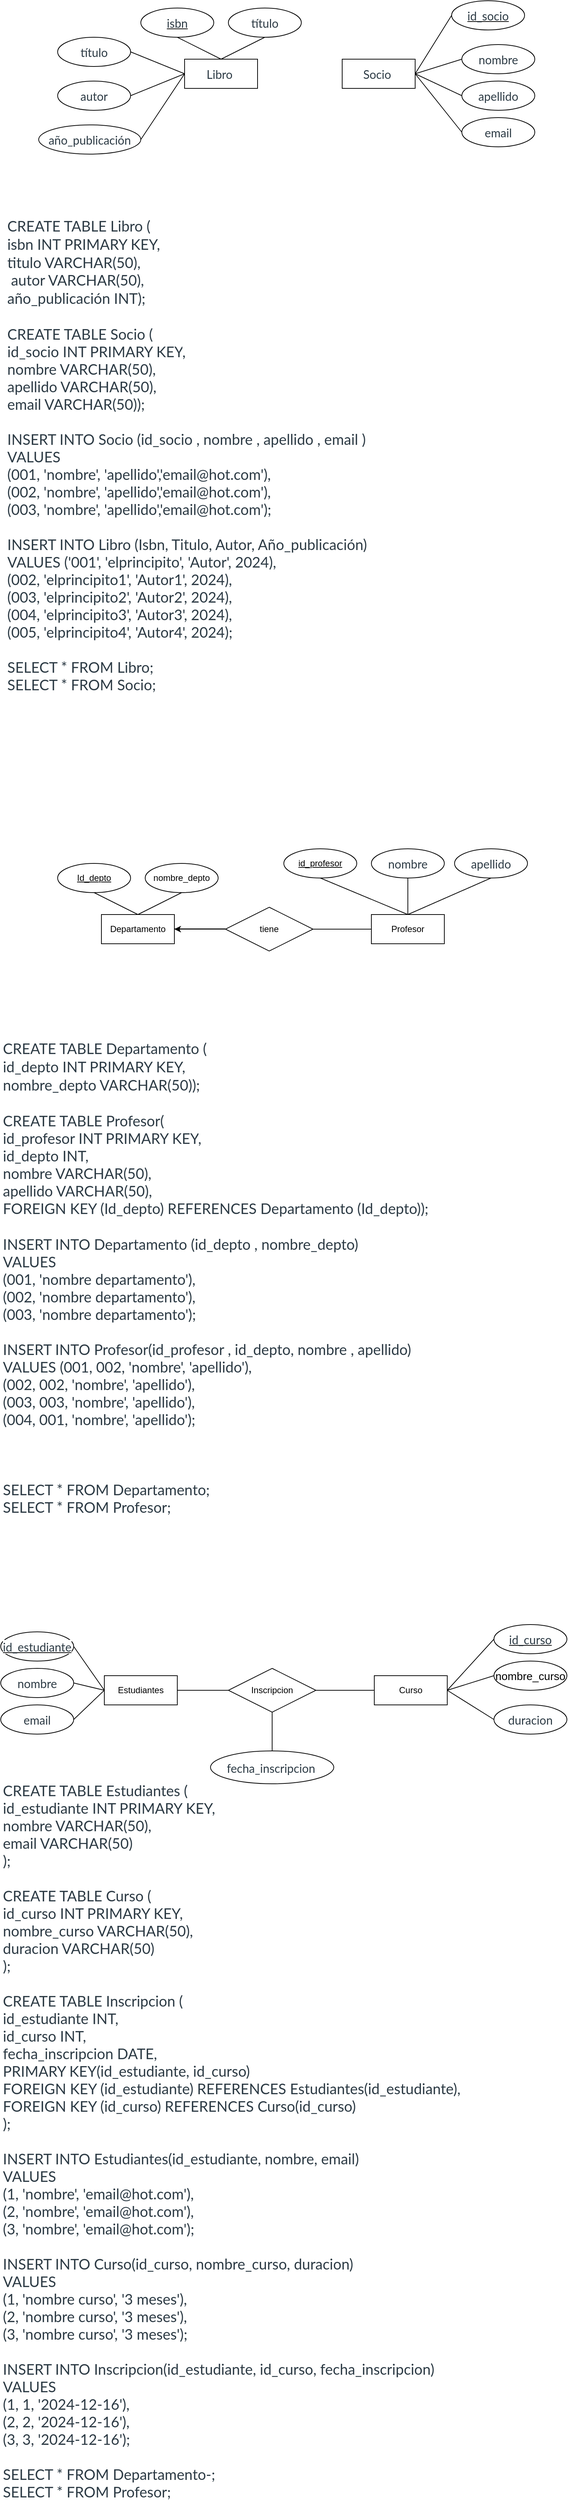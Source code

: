 <mxfile version="25.0.3" pages="3">
  <diagram name="Página-1" id="SwvaVbSk8qbzMh4MLZsh">
    <mxGraphModel dx="2876" dy="1103" grid="1" gridSize="9" guides="1" tooltips="1" connect="1" arrows="1" fold="1" page="1" pageScale="1" pageWidth="827" pageHeight="1169" math="0" shadow="0">
      <root>
        <mxCell id="0" />
        <mxCell id="1" parent="0" />
        <mxCell id="cMKydo8FVzxPNqGR1aTB-39" value="&lt;span style=&quot;color: rgb(45, 59, 69); font-family: LatoWeb, &amp;quot;Lato Extended&amp;quot;, Lato, &amp;quot;Helvetica Neue&amp;quot;, Helvetica, Arial, sans-serif; font-size: 16px; text-align: start; background-color: rgb(255, 255, 255);&quot;&gt;Socio&amp;nbsp;&lt;/span&gt;" style="whiteSpace=wrap;html=1;align=center;" parent="1" vertex="1">
          <mxGeometry x="-340" y="134" width="100" height="40" as="geometry" />
        </mxCell>
        <mxCell id="cMKydo8FVzxPNqGR1aTB-40" value="&lt;span style=&quot;color: rgb(45, 59, 69); font-family: LatoWeb, &amp;quot;Lato Extended&amp;quot;, Lato, &amp;quot;Helvetica Neue&amp;quot;, Helvetica, Arial, sans-serif; font-size: 16px; text-align: start; background-color: rgb(255, 255, 255);&quot;&gt;Libro&amp;nbsp;&lt;/span&gt;" style="whiteSpace=wrap;html=1;align=center;" parent="1" vertex="1">
          <mxGeometry x="-556" y="134" width="100" height="40" as="geometry" />
        </mxCell>
        <mxCell id="cMKydo8FVzxPNqGR1aTB-41" value="" style="endArrow=none;html=1;rounded=0;exitX=1;exitY=0.5;exitDx=0;exitDy=0;" parent="1" edge="1">
          <mxGeometry relative="1" as="geometry">
            <mxPoint x="-266" y="153.41" as="sourcePoint" />
            <mxPoint x="-266" y="153" as="targetPoint" />
          </mxGeometry>
        </mxCell>
        <mxCell id="cMKydo8FVzxPNqGR1aTB-42" value="&lt;span style=&quot;color: rgb(45, 59, 69); font-family: LatoWeb, &amp;quot;Lato Extended&amp;quot;, Lato, &amp;quot;Helvetica Neue&amp;quot;, Helvetica, Arial, sans-serif; font-size: 16px; text-align: start; background-color: rgb(255, 255, 255);&quot;&gt;isbn&lt;/span&gt;" style="ellipse;whiteSpace=wrap;html=1;align=center;fontStyle=4;" parent="1" vertex="1">
          <mxGeometry x="-616" y="64" width="100" height="40" as="geometry" />
        </mxCell>
        <mxCell id="cMKydo8FVzxPNqGR1aTB-43" value="&lt;span style=&quot;color: rgb(45, 59, 69); font-family: LatoWeb, &amp;quot;Lato Extended&amp;quot;, Lato, &amp;quot;Helvetica Neue&amp;quot;, Helvetica, Arial, sans-serif; font-size: 16px; text-align: start; background-color: rgb(255, 255, 255);&quot;&gt;id_socio&lt;/span&gt;" style="ellipse;whiteSpace=wrap;html=1;align=center;fontStyle=4;" parent="1" vertex="1">
          <mxGeometry x="-190" y="54" width="100" height="40" as="geometry" />
        </mxCell>
        <mxCell id="cMKydo8FVzxPNqGR1aTB-44" value="&lt;span style=&quot;color: rgb(45, 59, 69); font-family: LatoWeb, &amp;quot;Lato Extended&amp;quot;, Lato, &amp;quot;Helvetica Neue&amp;quot;, Helvetica, Arial, sans-serif; font-size: 16px; text-align: start; background-color: rgb(255, 255, 255);&quot;&gt;título&lt;/span&gt;" style="ellipse;whiteSpace=wrap;html=1;align=center;" parent="1" vertex="1">
          <mxGeometry x="-496" y="64" width="100" height="40" as="geometry" />
        </mxCell>
        <mxCell id="cMKydo8FVzxPNqGR1aTB-45" value="&lt;span style=&quot;color: rgb(45, 59, 69); font-family: LatoWeb, &amp;quot;Lato Extended&amp;quot;, Lato, &amp;quot;Helvetica Neue&amp;quot;, Helvetica, Arial, sans-serif; font-size: 16px; text-align: start; background-color: rgb(255, 255, 255);&quot;&gt;nombre&lt;/span&gt;" style="ellipse;whiteSpace=wrap;html=1;align=center;" parent="1" vertex="1">
          <mxGeometry x="-176" y="114" width="100" height="40" as="geometry" />
        </mxCell>
        <mxCell id="cMKydo8FVzxPNqGR1aTB-46" value="" style="endArrow=none;html=1;rounded=0;exitX=0.5;exitY=1;exitDx=0;exitDy=0;entryX=0.5;entryY=0;entryDx=0;entryDy=0;" parent="1" source="cMKydo8FVzxPNqGR1aTB-42" target="cMKydo8FVzxPNqGR1aTB-40" edge="1">
          <mxGeometry relative="1" as="geometry">
            <mxPoint x="-446" y="164" as="sourcePoint" />
            <mxPoint x="-376" y="164" as="targetPoint" />
          </mxGeometry>
        </mxCell>
        <mxCell id="cMKydo8FVzxPNqGR1aTB-47" value="" style="endArrow=none;html=1;rounded=0;exitX=0.5;exitY=1;exitDx=0;exitDy=0;entryX=0.5;entryY=0;entryDx=0;entryDy=0;" parent="1" source="cMKydo8FVzxPNqGR1aTB-44" target="cMKydo8FVzxPNqGR1aTB-40" edge="1">
          <mxGeometry relative="1" as="geometry">
            <mxPoint x="-556" y="114" as="sourcePoint" />
            <mxPoint x="-496" y="144" as="targetPoint" />
          </mxGeometry>
        </mxCell>
        <mxCell id="cMKydo8FVzxPNqGR1aTB-48" value="" style="endArrow=none;html=1;rounded=0;exitX=0;exitY=0.5;exitDx=0;exitDy=0;entryX=1;entryY=0.5;entryDx=0;entryDy=0;" parent="1" source="cMKydo8FVzxPNqGR1aTB-43" target="cMKydo8FVzxPNqGR1aTB-39" edge="1">
          <mxGeometry relative="1" as="geometry">
            <mxPoint x="-556" y="114" as="sourcePoint" />
            <mxPoint x="-496" y="144" as="targetPoint" />
          </mxGeometry>
        </mxCell>
        <mxCell id="cMKydo8FVzxPNqGR1aTB-49" value="" style="endArrow=none;html=1;rounded=0;exitX=0;exitY=0.5;exitDx=0;exitDy=0;entryX=1;entryY=0.5;entryDx=0;entryDy=0;" parent="1" source="cMKydo8FVzxPNqGR1aTB-45" target="cMKydo8FVzxPNqGR1aTB-39" edge="1">
          <mxGeometry relative="1" as="geometry">
            <mxPoint x="-156" y="114" as="sourcePoint" />
            <mxPoint x="-126" y="144" as="targetPoint" />
          </mxGeometry>
        </mxCell>
        <mxCell id="cMKydo8FVzxPNqGR1aTB-51" value="&lt;span style=&quot;color: rgb(45, 59, 69); font-family: LatoWeb, &amp;quot;Lato Extended&amp;quot;, Lato, &amp;quot;Helvetica Neue&amp;quot;, Helvetica, Arial, sans-serif; font-size: 16px; text-align: start; background-color: rgb(255, 255, 255);&quot;&gt;apellido&lt;/span&gt;" style="ellipse;whiteSpace=wrap;html=1;align=center;" parent="1" vertex="1">
          <mxGeometry x="-176" y="164" width="100" height="40" as="geometry" />
        </mxCell>
        <mxCell id="cMKydo8FVzxPNqGR1aTB-52" value="" style="endArrow=none;html=1;rounded=0;exitX=0;exitY=0.5;exitDx=0;exitDy=0;entryX=1;entryY=0.5;entryDx=0;entryDy=0;" parent="1" source="cMKydo8FVzxPNqGR1aTB-51" target="cMKydo8FVzxPNqGR1aTB-39" edge="1">
          <mxGeometry relative="1" as="geometry">
            <mxPoint x="-110" y="164" as="sourcePoint" />
            <mxPoint x="-90" y="184" as="targetPoint" />
          </mxGeometry>
        </mxCell>
        <mxCell id="cMKydo8FVzxPNqGR1aTB-53" value="&lt;span style=&quot;color: rgb(45, 59, 69); font-family: LatoWeb, &amp;quot;Lato Extended&amp;quot;, Lato, &amp;quot;Helvetica Neue&amp;quot;, Helvetica, Arial, sans-serif; font-size: 16px; text-align: start; background-color: rgb(255, 255, 255);&quot;&gt;email&lt;/span&gt;" style="ellipse;whiteSpace=wrap;html=1;align=center;" parent="1" vertex="1">
          <mxGeometry x="-176" y="214" width="100" height="40" as="geometry" />
        </mxCell>
        <mxCell id="cMKydo8FVzxPNqGR1aTB-57" value="" style="endArrow=none;html=1;rounded=0;exitX=0;exitY=0.5;exitDx=0;exitDy=0;entryX=1;entryY=0.5;entryDx=0;entryDy=0;" parent="1" source="cMKydo8FVzxPNqGR1aTB-53" target="cMKydo8FVzxPNqGR1aTB-39" edge="1">
          <mxGeometry relative="1" as="geometry">
            <mxPoint x="54" y="104" as="sourcePoint" />
            <mxPoint x="-80" y="154" as="targetPoint" />
          </mxGeometry>
        </mxCell>
        <mxCell id="cMKydo8FVzxPNqGR1aTB-58" value="&lt;span style=&quot;color: rgb(45, 59, 69); font-family: LatoWeb, &amp;quot;Lato Extended&amp;quot;, Lato, &amp;quot;Helvetica Neue&amp;quot;, Helvetica, Arial, sans-serif; font-size: 16px; text-align: start; background-color: rgb(255, 255, 255);&quot;&gt;título&lt;/span&gt;" style="ellipse;whiteSpace=wrap;html=1;align=center;" parent="1" vertex="1">
          <mxGeometry x="-730" y="104" width="100" height="40" as="geometry" />
        </mxCell>
        <mxCell id="cMKydo8FVzxPNqGR1aTB-59" value="" style="endArrow=none;html=1;rounded=0;entryX=0;entryY=0.5;entryDx=0;entryDy=0;exitX=1;exitY=0.5;exitDx=0;exitDy=0;" parent="1" source="cMKydo8FVzxPNqGR1aTB-58" target="cMKydo8FVzxPNqGR1aTB-40" edge="1">
          <mxGeometry relative="1" as="geometry">
            <mxPoint x="-790" y="174" as="sourcePoint" />
            <mxPoint x="-756" y="204" as="targetPoint" />
          </mxGeometry>
        </mxCell>
        <mxCell id="cMKydo8FVzxPNqGR1aTB-61" value="&lt;span style=&quot;color: rgb(45, 59, 69); font-family: LatoWeb, &amp;quot;Lato Extended&amp;quot;, Lato, &amp;quot;Helvetica Neue&amp;quot;, Helvetica, Arial, sans-serif; font-size: 16px; text-align: start; background-color: rgb(255, 255, 255);&quot;&gt;autor&lt;/span&gt;" style="ellipse;whiteSpace=wrap;html=1;align=center;" parent="1" vertex="1">
          <mxGeometry x="-730" y="164" width="100" height="40" as="geometry" />
        </mxCell>
        <mxCell id="cMKydo8FVzxPNqGR1aTB-62" value="" style="endArrow=none;html=1;rounded=0;entryX=0;entryY=0.5;entryDx=0;entryDy=0;exitX=1;exitY=0.5;exitDx=0;exitDy=0;" parent="1" source="cMKydo8FVzxPNqGR1aTB-61" target="cMKydo8FVzxPNqGR1aTB-40" edge="1">
          <mxGeometry relative="1" as="geometry">
            <mxPoint x="-780" y="234" as="sourcePoint" />
            <mxPoint x="-546" y="214" as="targetPoint" />
          </mxGeometry>
        </mxCell>
        <mxCell id="cMKydo8FVzxPNqGR1aTB-63" value="&lt;span style=&quot;color: rgb(45, 59, 69); font-family: LatoWeb, &amp;quot;Lato Extended&amp;quot;, Lato, &amp;quot;Helvetica Neue&amp;quot;, Helvetica, Arial, sans-serif; font-size: 16px; text-align: start; background-color: rgb(255, 255, 255);&quot;&gt;año_publicación&lt;/span&gt;" style="ellipse;whiteSpace=wrap;html=1;align=center;" parent="1" vertex="1">
          <mxGeometry x="-756" y="224" width="140" height="40" as="geometry" />
        </mxCell>
        <mxCell id="cMKydo8FVzxPNqGR1aTB-64" value="" style="endArrow=none;html=1;rounded=0;entryX=0;entryY=0.5;entryDx=0;entryDy=0;exitX=1;exitY=0.5;exitDx=0;exitDy=0;" parent="1" source="cMKydo8FVzxPNqGR1aTB-63" target="cMKydo8FVzxPNqGR1aTB-40" edge="1">
          <mxGeometry relative="1" as="geometry">
            <mxPoint x="-780" y="294" as="sourcePoint" />
            <mxPoint x="-546" y="274" as="targetPoint" />
          </mxGeometry>
        </mxCell>
        <mxCell id="cMKydo8FVzxPNqGR1aTB-65" value="&lt;div style=&quot;&quot;&gt;&lt;font style=&quot;font-size: 20px;&quot;&gt;&lt;span style=&quot;color: rgb(45, 59, 69); font-family: LatoWeb, &amp;quot;Lato Extended&amp;quot;, Lato, &amp;quot;Helvetica Neue&amp;quot;, Helvetica, Arial, sans-serif; background-color: rgb(255, 255, 255);&quot;&gt;CREATE TABLE Libro&amp;nbsp;&lt;/span&gt;&lt;span style=&quot;color: rgb(45, 59, 69); font-family: LatoWeb, &amp;quot;Lato Extended&amp;quot;, Lato, &amp;quot;Helvetica Neue&amp;quot;, Helvetica, Arial, sans-serif; background-color: rgb(255, 255, 255);&quot;&gt;(&lt;/span&gt;&lt;/font&gt;&lt;/div&gt;&lt;div style=&quot;&quot;&gt;&lt;font style=&quot;font-size: 20px;&quot;&gt;&lt;span style=&quot;color: rgb(45, 59, 69); font-family: LatoWeb, &amp;quot;Lato Extended&amp;quot;, Lato, &amp;quot;Helvetica Neue&amp;quot;, Helvetica, Arial, sans-serif; background-color: rgb(255, 255, 255);&quot;&gt;isbn INT PRIMARY KEY&lt;u style=&quot;&quot;&gt;,&lt;/u&gt;&amp;nbsp;&lt;/span&gt;&lt;/font&gt;&lt;/div&gt;&lt;div style=&quot;&quot;&gt;&lt;span style=&quot;background-color: rgb(255, 255, 255); color: rgb(45, 59, 69); font-family: LatoWeb, &amp;quot;Lato Extended&amp;quot;, Lato, &amp;quot;Helvetica Neue&amp;quot;, Helvetica, Arial, sans-serif;&quot;&gt;&lt;font style=&quot;font-size: 20px;&quot;&gt;titulo VARCHAR(50),&lt;/font&gt;&lt;/span&gt;&lt;/div&gt;&lt;div style=&quot;&quot;&gt;&lt;font style=&quot;font-size: 20px;&quot;&gt;&lt;font style=&quot;&quot;&gt;&lt;span style=&quot;color: rgb(45, 59, 69); font-family: LatoWeb, &amp;quot;Lato Extended&amp;quot;, Lato, &amp;quot;Helvetica Neue&amp;quot;, Helvetica, Arial, sans-serif; background-color: rgb(255, 255, 255);&quot;&gt;&amp;nbsp;autor&amp;nbsp;&lt;/span&gt;&lt;/font&gt;&lt;span style=&quot;background-color: rgb(255, 255, 255); color: rgb(45, 59, 69); font-family: LatoWeb, &amp;quot;Lato Extended&amp;quot;, Lato, &amp;quot;Helvetica Neue&amp;quot;, Helvetica, Arial, sans-serif;&quot;&gt;VARCHAR(50)&lt;/span&gt;&lt;span style=&quot;background-color: rgb(255, 255, 255); color: rgb(45, 59, 69); font-family: LatoWeb, &amp;quot;Lato Extended&amp;quot;, Lato, &amp;quot;Helvetica Neue&amp;quot;, Helvetica, Arial, sans-serif;&quot;&gt;,&amp;nbsp;&lt;/span&gt;&lt;/font&gt;&lt;/div&gt;&lt;div style=&quot;&quot;&gt;&lt;span style=&quot;background-color: rgb(255, 255, 255); color: rgb(45, 59, 69); font-family: LatoWeb, &amp;quot;Lato Extended&amp;quot;, Lato, &amp;quot;Helvetica Neue&amp;quot;, Helvetica, Arial, sans-serif;&quot;&gt;&lt;font style=&quot;font-size: 20px;&quot;&gt;año_publicación INT);&lt;/font&gt;&lt;/span&gt;&lt;/div&gt;&lt;div&gt;&lt;div&gt;&lt;font style=&quot;font-size: 20px;&quot;&gt;&lt;span style=&quot;color: rgb(45, 59, 69); font-family: LatoWeb, &amp;quot;Lato Extended&amp;quot;, Lato, &amp;quot;Helvetica Neue&amp;quot;, Helvetica, Arial, sans-serif; background-color: rgb(255, 255, 255);&quot;&gt;&lt;br&gt;&lt;/span&gt;&lt;/font&gt;&lt;/div&gt;&lt;div&gt;&lt;font style=&quot;&quot;&gt;&lt;span style=&quot;background-color: rgb(255, 255, 255); color: rgb(45, 59, 69); font-family: LatoWeb, &amp;quot;Lato Extended&amp;quot;, Lato, &amp;quot;Helvetica Neue&amp;quot;, Helvetica, Arial, sans-serif; font-size: 20px;&quot;&gt;CREATE TABLE&amp;nbsp;&lt;/span&gt;&lt;span style=&quot;color: rgb(45, 59, 69); font-family: LatoWeb, &amp;quot;Lato Extended&amp;quot;, Lato, &amp;quot;Helvetica Neue&amp;quot;, Helvetica, Arial, sans-serif; background-color: rgb(255, 255, 255);&quot;&gt;&lt;font style=&quot;font-size: 20px;&quot;&gt;Socio (&lt;/font&gt;&lt;/span&gt;&lt;/font&gt;&lt;/div&gt;&lt;div&gt;&lt;font style=&quot;&quot;&gt;&lt;span style=&quot;color: rgb(45, 59, 69); font-family: LatoWeb, &amp;quot;Lato Extended&amp;quot;, Lato, &amp;quot;Helvetica Neue&amp;quot;, Helvetica, Arial, sans-serif; background-color: rgb(255, 255, 255);&quot;&gt;&lt;font style=&quot;font-size: 20px;&quot;&gt;id_socio&amp;nbsp;&lt;/font&gt;&lt;/span&gt;&lt;/font&gt;&lt;span style=&quot;background-color: rgb(255, 255, 255); color: rgb(45, 59, 69); font-family: LatoWeb, &amp;quot;Lato Extended&amp;quot;, Lato, &amp;quot;Helvetica Neue&amp;quot;, Helvetica, Arial, sans-serif; font-size: 20px;&quot;&gt;INT PRIMARY KEY&lt;/span&gt;&lt;span style=&quot;font-size: 20px; background-color: rgb(255, 255, 255); color: rgb(45, 59, 69); font-family: LatoWeb, &amp;quot;Lato Extended&amp;quot;, Lato, &amp;quot;Helvetica Neue&amp;quot;, Helvetica, Arial, sans-serif;&quot;&gt;,&amp;nbsp;&lt;/span&gt;&lt;/div&gt;&lt;div&gt;&lt;span style=&quot;font-size: 20px; background-color: rgb(255, 255, 255); color: rgb(45, 59, 69); font-family: LatoWeb, &amp;quot;Lato Extended&amp;quot;, Lato, &amp;quot;Helvetica Neue&amp;quot;, Helvetica, Arial, sans-serif;&quot;&gt;nombre&amp;nbsp;&lt;/span&gt;&lt;span style=&quot;background-color: rgb(255, 255, 255); color: rgb(45, 59, 69); font-family: LatoWeb, &amp;quot;Lato Extended&amp;quot;, Lato, &amp;quot;Helvetica Neue&amp;quot;, Helvetica, Arial, sans-serif; font-size: 20px;&quot;&gt;VARCHAR(50)&lt;/span&gt;&lt;span style=&quot;background-color: rgb(255, 255, 255); color: rgb(45, 59, 69); font-family: LatoWeb, &amp;quot;Lato Extended&amp;quot;, Lato, &amp;quot;Helvetica Neue&amp;quot;, Helvetica, Arial, sans-serif; font-size: 20px;&quot;&gt;,&amp;nbsp;&lt;/span&gt;&lt;/div&gt;&lt;div&gt;&lt;span style=&quot;background-color: rgb(255, 255, 255); color: rgb(45, 59, 69); font-family: LatoWeb, &amp;quot;Lato Extended&amp;quot;, Lato, &amp;quot;Helvetica Neue&amp;quot;, Helvetica, Arial, sans-serif; font-size: 20px;&quot;&gt;apellido&amp;nbsp;&lt;/span&gt;&lt;span style=&quot;background-color: rgb(255, 255, 255); color: rgb(45, 59, 69); font-family: LatoWeb, &amp;quot;Lato Extended&amp;quot;, Lato, &amp;quot;Helvetica Neue&amp;quot;, Helvetica, Arial, sans-serif; font-size: 20px;&quot;&gt;VARCHAR(50)&lt;/span&gt;&lt;span style=&quot;background-color: rgb(255, 255, 255); color: rgb(45, 59, 69); font-family: LatoWeb, &amp;quot;Lato Extended&amp;quot;, Lato, &amp;quot;Helvetica Neue&amp;quot;, Helvetica, Arial, sans-serif; font-size: 20px;&quot;&gt;,&amp;nbsp;&lt;/span&gt;&lt;/div&gt;&lt;div&gt;&lt;span style=&quot;background-color: rgb(255, 255, 255); color: rgb(45, 59, 69); font-family: LatoWeb, &amp;quot;Lato Extended&amp;quot;, Lato, &amp;quot;Helvetica Neue&amp;quot;, Helvetica, Arial, sans-serif; font-size: 20px;&quot;&gt;email&amp;nbsp;&lt;/span&gt;&lt;span style=&quot;background-color: rgb(255, 255, 255); color: rgb(45, 59, 69); font-family: LatoWeb, &amp;quot;Lato Extended&amp;quot;, Lato, &amp;quot;Helvetica Neue&amp;quot;, Helvetica, Arial, sans-serif; font-size: 20px;&quot;&gt;VARCHAR(50)&lt;/span&gt;&lt;span style=&quot;background-color: rgb(255, 255, 255); color: rgb(45, 59, 69); font-family: LatoWeb, &amp;quot;Lato Extended&amp;quot;, Lato, &amp;quot;Helvetica Neue&amp;quot;, Helvetica, Arial, sans-serif; font-size: 20px;&quot;&gt;);&lt;/span&gt;&lt;/div&gt;&lt;/div&gt;&lt;div&gt;&lt;span style=&quot;background-color: rgb(255, 255, 255); color: rgb(45, 59, 69); font-family: LatoWeb, &amp;quot;Lato Extended&amp;quot;, Lato, &amp;quot;Helvetica Neue&amp;quot;, Helvetica, Arial, sans-serif; font-size: 20px;&quot;&gt;&lt;br&gt;&lt;/span&gt;&lt;/div&gt;&lt;div&gt;&lt;div style=&quot;color: rgb(45, 59, 69); font-family: LatoWeb, &amp;quot;Lato Extended&amp;quot;, Lato, &amp;quot;Helvetica Neue&amp;quot;, Helvetica, Arial, sans-serif; font-size: 20px; background-color: rgb(255, 255, 255);&quot;&gt;INSERT INTO Socio&amp;nbsp;(id_socio , nombre , apellido , email )&lt;/div&gt;&lt;div style=&quot;color: rgb(45, 59, 69); font-family: LatoWeb, &amp;quot;Lato Extended&amp;quot;, Lato, &amp;quot;Helvetica Neue&amp;quot;, Helvetica, Arial, sans-serif; font-size: 20px; background-color: rgb(255, 255, 255);&quot;&gt;VALUES&amp;nbsp;&lt;/div&gt;&lt;div style=&quot;color: rgb(45, 59, 69); font-family: LatoWeb, &amp;quot;Lato Extended&amp;quot;, Lato, &amp;quot;Helvetica Neue&amp;quot;, Helvetica, Arial, sans-serif; font-size: 20px; background-color: rgb(255, 255, 255);&quot;&gt;(001, &#39;nombre&#39;, &#39;apellido&#39;,&#39;email@hot.com&#39;),&lt;/div&gt;&lt;div style=&quot;color: rgb(45, 59, 69); font-family: LatoWeb, &amp;quot;Lato Extended&amp;quot;, Lato, &amp;quot;Helvetica Neue&amp;quot;, Helvetica, Arial, sans-serif; font-size: 20px; background-color: rgb(255, 255, 255);&quot;&gt;(002, &#39;nombre&#39;, &#39;apellido&#39;,&#39;email@hot.com&#39;),&lt;/div&gt;&lt;div style=&quot;color: rgb(45, 59, 69); font-family: LatoWeb, &amp;quot;Lato Extended&amp;quot;, Lato, &amp;quot;Helvetica Neue&amp;quot;, Helvetica, Arial, sans-serif; font-size: 20px; background-color: rgb(255, 255, 255);&quot;&gt;(003, &#39;nombre&#39;, &#39;apellido&#39;,&#39;email@hot.com&#39;);&lt;/div&gt;&lt;/div&gt;&lt;div&gt;&lt;span style=&quot;background-color: rgb(255, 255, 255); color: rgb(45, 59, 69); font-family: LatoWeb, &amp;quot;Lato Extended&amp;quot;, Lato, &amp;quot;Helvetica Neue&amp;quot;, Helvetica, Arial, sans-serif; font-size: 20px;&quot;&gt;&lt;br&gt;&lt;/span&gt;&lt;/div&gt;&lt;div&gt;&lt;span style=&quot;background-color: rgb(255, 255, 255); font-size: 20px;&quot;&gt;&lt;font face=&quot;LatoWeb, Lato Extended, Lato, Helvetica Neue, Helvetica, Arial, sans-serif&quot; color=&quot;#2d3b45&quot;&gt;&lt;div style=&quot;&quot;&gt;INSERT INTO Libro (Isbn, Titulo, Autor, Año_publicación)&lt;/div&gt;&lt;div style=&quot;&quot;&gt;VALUES (&#39;001&#39;, &#39;elprincipito&#39;, &#39;Autor&#39;, 2024),&lt;/div&gt;&lt;div style=&quot;&quot;&gt;(002, &#39;elprincipito1&#39;, &#39;Autor1&#39;, 2024),&lt;/div&gt;&lt;div style=&quot;&quot;&gt;(003, &#39;elprincipito2&#39;, &#39;Autor2&#39;, 2024),&lt;/div&gt;&lt;div style=&quot;&quot;&gt;(004, &#39;elprincipito3&#39;, &#39;Autor3&#39;, 2024),&lt;/div&gt;&lt;div style=&quot;&quot;&gt;(005, &#39;elprincipito4&#39;, &#39;Autor4&#39;, 2024);&lt;/div&gt;&lt;div style=&quot;&quot;&gt;&lt;br&gt;&lt;/div&gt;&lt;div style=&quot;&quot;&gt;SELECT * FROM Libro;&lt;/div&gt;&lt;div style=&quot;&quot;&gt;SELECT * FROM Socio;&lt;/div&gt;&lt;/font&gt;&lt;/span&gt;&lt;/div&gt;" style="text;html=1;align=left;verticalAlign=middle;whiteSpace=wrap;rounded=0;" parent="1" vertex="1">
          <mxGeometry x="-801" y="324" width="738" height="701" as="geometry" />
        </mxCell>
        <mxCell id="zQ-pAmUmvUQeuOFQfDti-16" style="edgeStyle=orthogonalEdgeStyle;rounded=0;orthogonalLoop=1;jettySize=auto;html=1;exitX=0;exitY=0.5;exitDx=0;exitDy=0;entryX=1;entryY=0.5;entryDx=0;entryDy=0;" parent="1" source="zQ-pAmUmvUQeuOFQfDti-3" target="zQ-pAmUmvUQeuOFQfDti-5" edge="1">
          <mxGeometry relative="1" as="geometry" />
        </mxCell>
        <mxCell id="zQ-pAmUmvUQeuOFQfDti-3" value="tiene" style="shape=rhombus;perimeter=rhombusPerimeter;whiteSpace=wrap;html=1;align=center;" parent="1" vertex="1">
          <mxGeometry x="-500" y="1295" width="120" height="60" as="geometry" />
        </mxCell>
        <mxCell id="zQ-pAmUmvUQeuOFQfDti-4" value="Profesor" style="whiteSpace=wrap;html=1;align=center;" parent="1" vertex="1">
          <mxGeometry x="-300" y="1305" width="100" height="40" as="geometry" />
        </mxCell>
        <mxCell id="zQ-pAmUmvUQeuOFQfDti-5" value="Departamento" style="whiteSpace=wrap;html=1;align=center;" parent="1" vertex="1">
          <mxGeometry x="-670" y="1305" width="100" height="40" as="geometry" />
        </mxCell>
        <mxCell id="zQ-pAmUmvUQeuOFQfDti-6" value="" style="endArrow=none;html=1;rounded=0;exitX=1;exitY=0.5;exitDx=0;exitDy=0;" parent="1" edge="1">
          <mxGeometry relative="1" as="geometry">
            <mxPoint x="-380" y="1324.41" as="sourcePoint" />
            <mxPoint x="-380" y="1324" as="targetPoint" />
          </mxGeometry>
        </mxCell>
        <mxCell id="zQ-pAmUmvUQeuOFQfDti-7" value="Id_depto" style="ellipse;whiteSpace=wrap;html=1;align=center;fontStyle=4;" parent="1" vertex="1">
          <mxGeometry x="-730" y="1235" width="100" height="40" as="geometry" />
        </mxCell>
        <mxCell id="zQ-pAmUmvUQeuOFQfDti-8" value="id_profesor" style="ellipse;whiteSpace=wrap;html=1;align=center;fontStyle=4;" parent="1" vertex="1">
          <mxGeometry x="-420" y="1215" width="100" height="40" as="geometry" />
        </mxCell>
        <mxCell id="zQ-pAmUmvUQeuOFQfDti-9" value="nombre_depto" style="ellipse;whiteSpace=wrap;html=1;align=center;" parent="1" vertex="1">
          <mxGeometry x="-610" y="1235" width="100" height="40" as="geometry" />
        </mxCell>
        <mxCell id="zQ-pAmUmvUQeuOFQfDti-11" value="" style="endArrow=none;html=1;rounded=0;exitX=0.5;exitY=1;exitDx=0;exitDy=0;entryX=0.5;entryY=0;entryDx=0;entryDy=0;" parent="1" source="zQ-pAmUmvUQeuOFQfDti-7" target="zQ-pAmUmvUQeuOFQfDti-5" edge="1">
          <mxGeometry relative="1" as="geometry">
            <mxPoint x="-560" y="1335" as="sourcePoint" />
            <mxPoint x="-490" y="1335" as="targetPoint" />
          </mxGeometry>
        </mxCell>
        <mxCell id="zQ-pAmUmvUQeuOFQfDti-12" value="" style="endArrow=none;html=1;rounded=0;exitX=0.5;exitY=1;exitDx=0;exitDy=0;entryX=0.5;entryY=0;entryDx=0;entryDy=0;" parent="1" source="zQ-pAmUmvUQeuOFQfDti-9" target="zQ-pAmUmvUQeuOFQfDti-5" edge="1">
          <mxGeometry relative="1" as="geometry">
            <mxPoint x="-670" y="1285" as="sourcePoint" />
            <mxPoint x="-610" y="1315" as="targetPoint" />
          </mxGeometry>
        </mxCell>
        <mxCell id="zQ-pAmUmvUQeuOFQfDti-13" value="" style="endArrow=none;html=1;rounded=0;exitX=0.5;exitY=1;exitDx=0;exitDy=0;entryX=0.5;entryY=0;entryDx=0;entryDy=0;" parent="1" source="zQ-pAmUmvUQeuOFQfDti-8" target="zQ-pAmUmvUQeuOFQfDti-4" edge="1">
          <mxGeometry relative="1" as="geometry">
            <mxPoint x="-670" y="1285" as="sourcePoint" />
            <mxPoint x="-610" y="1315" as="targetPoint" />
          </mxGeometry>
        </mxCell>
        <mxCell id="zQ-pAmUmvUQeuOFQfDti-15" value="" style="endArrow=none;html=1;rounded=0;exitX=1;exitY=0.5;exitDx=0;exitDy=0;entryX=0;entryY=0.5;entryDx=0;entryDy=0;" parent="1" edge="1">
          <mxGeometry relative="1" as="geometry">
            <mxPoint x="-570" y="1324.58" as="sourcePoint" />
            <mxPoint x="-500" y="1324.58" as="targetPoint" />
          </mxGeometry>
        </mxCell>
        <mxCell id="zQ-pAmUmvUQeuOFQfDti-18" value="" style="endArrow=none;html=1;rounded=0;exitX=0;exitY=0.5;exitDx=0;exitDy=0;entryX=1;entryY=0.5;entryDx=0;entryDy=0;" parent="1" source="zQ-pAmUmvUQeuOFQfDti-4" target="zQ-pAmUmvUQeuOFQfDti-3" edge="1">
          <mxGeometry relative="1" as="geometry">
            <mxPoint x="-256" y="1435" as="sourcePoint" />
            <mxPoint x="-316" y="1465" as="targetPoint" />
          </mxGeometry>
        </mxCell>
        <mxCell id="zQ-pAmUmvUQeuOFQfDti-19" value="&lt;span style=&quot;color: rgb(45, 59, 69); font-family: LatoWeb, &amp;quot;Lato Extended&amp;quot;, Lato, &amp;quot;Helvetica Neue&amp;quot;, Helvetica, Arial, sans-serif; font-size: 16px; text-align: start; background-color: rgb(255, 255, 255);&quot;&gt;nombre&lt;/span&gt;" style="ellipse;whiteSpace=wrap;html=1;align=center;" parent="1" vertex="1">
          <mxGeometry x="-300" y="1215" width="100" height="40" as="geometry" />
        </mxCell>
        <mxCell id="zQ-pAmUmvUQeuOFQfDti-20" value="" style="endArrow=none;html=1;rounded=0;exitX=0.5;exitY=1;exitDx=0;exitDy=0;entryX=0.5;entryY=0;entryDx=0;entryDy=0;" parent="1" source="zQ-pAmUmvUQeuOFQfDti-19" target="zQ-pAmUmvUQeuOFQfDti-4" edge="1">
          <mxGeometry relative="1" as="geometry">
            <mxPoint x="-202" y="1310" as="sourcePoint" />
            <mxPoint x="-182" y="1330" as="targetPoint" />
          </mxGeometry>
        </mxCell>
        <mxCell id="zQ-pAmUmvUQeuOFQfDti-21" value="&lt;span style=&quot;color: rgb(45, 59, 69); font-family: LatoWeb, &amp;quot;Lato Extended&amp;quot;, Lato, &amp;quot;Helvetica Neue&amp;quot;, Helvetica, Arial, sans-serif; font-size: 16px; text-align: start; background-color: rgb(255, 255, 255);&quot;&gt;apellido&lt;/span&gt;" style="ellipse;whiteSpace=wrap;html=1;align=center;" parent="1" vertex="1">
          <mxGeometry x="-186" y="1215" width="100" height="40" as="geometry" />
        </mxCell>
        <mxCell id="zQ-pAmUmvUQeuOFQfDti-22" value="" style="endArrow=none;html=1;rounded=0;exitX=0.5;exitY=1;exitDx=0;exitDy=0;entryX=0.5;entryY=0;entryDx=0;entryDy=0;" parent="1" source="zQ-pAmUmvUQeuOFQfDti-21" target="zQ-pAmUmvUQeuOFQfDti-4" edge="1">
          <mxGeometry relative="1" as="geometry">
            <mxPoint x="-156" y="1360" as="sourcePoint" />
            <mxPoint x="-132" y="1350" as="targetPoint" />
          </mxGeometry>
        </mxCell>
        <mxCell id="zQ-pAmUmvUQeuOFQfDti-25" value="&lt;div style=&quot;&quot;&gt;&lt;font style=&quot;font-size: 20px;&quot;&gt;&lt;span style=&quot;color: rgb(45, 59, 69); font-family: LatoWeb, &amp;quot;Lato Extended&amp;quot;, Lato, &amp;quot;Helvetica Neue&amp;quot;, Helvetica, Arial, sans-serif; background-color: rgb(255, 255, 255);&quot;&gt;CREATE TABLE Departamento&amp;nbsp;&lt;/span&gt;&lt;span style=&quot;color: rgb(45, 59, 69); font-family: LatoWeb, &amp;quot;Lato Extended&amp;quot;, Lato, &amp;quot;Helvetica Neue&amp;quot;, Helvetica, Arial, sans-serif; background-color: rgb(255, 255, 255);&quot;&gt;(&lt;/span&gt;&lt;/font&gt;&lt;/div&gt;&lt;div style=&quot;&quot;&gt;&lt;font style=&quot;font-size: 20px;&quot;&gt;&lt;span style=&quot;background-color: rgb(255, 255, 255); color: rgb(45, 59, 69); font-family: LatoWeb, &amp;quot;Lato Extended&amp;quot;, Lato, &amp;quot;Helvetica Neue&amp;quot;, Helvetica, Arial, sans-serif;&quot;&gt;id_depto&amp;nbsp;&lt;/span&gt;&lt;span style=&quot;color: rgb(45, 59, 69); font-family: LatoWeb, &amp;quot;Lato Extended&amp;quot;, Lato, &amp;quot;Helvetica Neue&amp;quot;, Helvetica, Arial, sans-serif; background-color: rgb(255, 255, 255);&quot;&gt;INT PRIMARY KEY&lt;u style=&quot;&quot;&gt;,&lt;/u&gt;&amp;nbsp;&lt;/span&gt;&lt;/font&gt;&lt;/div&gt;&lt;div style=&quot;&quot;&gt;&lt;span style=&quot;background-color: rgb(255, 255, 255); color: rgb(45, 59, 69); font-family: LatoWeb, &amp;quot;Lato Extended&amp;quot;, Lato, &amp;quot;Helvetica Neue&amp;quot;, Helvetica, Arial, sans-serif; font-size: 20px;&quot;&gt;nombre_depto&lt;/span&gt;&lt;span style=&quot;background-color: rgb(255, 255, 255); color: rgb(45, 59, 69); font-family: LatoWeb, &amp;quot;Lato Extended&amp;quot;, Lato, &amp;quot;Helvetica Neue&amp;quot;, Helvetica, Arial, sans-serif; font-size: 20px;&quot;&gt;&amp;nbsp;&lt;/span&gt;&lt;span style=&quot;background-color: rgb(255, 255, 255); color: rgb(45, 59, 69); font-family: LatoWeb, &amp;quot;Lato Extended&amp;quot;, Lato, &amp;quot;Helvetica Neue&amp;quot;, Helvetica, Arial, sans-serif;&quot;&gt;&lt;font style=&quot;font-size: 20px;&quot;&gt;VARCHAR(50)&lt;/font&gt;&lt;/span&gt;&lt;span style=&quot;background-color: rgb(255, 255, 255); color: rgb(45, 59, 69); font-family: LatoWeb, &amp;quot;Lato Extended&amp;quot;, Lato, &amp;quot;Helvetica Neue&amp;quot;, Helvetica, Arial, sans-serif; font-size: 20px;&quot;&gt;);&lt;/span&gt;&lt;/div&gt;&lt;div&gt;&lt;div&gt;&lt;font style=&quot;font-size: 20px;&quot;&gt;&lt;span style=&quot;color: rgb(45, 59, 69); font-family: LatoWeb, &amp;quot;Lato Extended&amp;quot;, Lato, &amp;quot;Helvetica Neue&amp;quot;, Helvetica, Arial, sans-serif; background-color: rgb(255, 255, 255);&quot;&gt;&lt;br&gt;&lt;/span&gt;&lt;/font&gt;&lt;/div&gt;&lt;div&gt;&lt;font style=&quot;&quot;&gt;&lt;span style=&quot;background-color: rgb(255, 255, 255); color: rgb(45, 59, 69); font-family: LatoWeb, &amp;quot;Lato Extended&amp;quot;, Lato, &amp;quot;Helvetica Neue&amp;quot;, Helvetica, Arial, sans-serif; font-size: 20px;&quot;&gt;CREATE TABLE Profesor&lt;/span&gt;&lt;span style=&quot;color: rgb(45, 59, 69); font-family: LatoWeb, &amp;quot;Lato Extended&amp;quot;, Lato, &amp;quot;Helvetica Neue&amp;quot;, Helvetica, Arial, sans-serif; background-color: rgb(255, 255, 255);&quot;&gt;&lt;font style=&quot;font-size: 20px;&quot;&gt;(&lt;/font&gt;&lt;/span&gt;&lt;/font&gt;&lt;/div&gt;&lt;div&gt;&lt;font style=&quot;&quot;&gt;&lt;span style=&quot;color: rgb(45, 59, 69); font-family: LatoWeb, &amp;quot;Lato Extended&amp;quot;, Lato, &amp;quot;Helvetica Neue&amp;quot;, Helvetica, Arial, sans-serif; background-color: rgb(255, 255, 255);&quot;&gt;&lt;font style=&quot;font-size: 20px;&quot;&gt;id_profesor&amp;nbsp;&lt;/font&gt;&lt;/span&gt;&lt;/font&gt;&lt;span style=&quot;background-color: rgb(255, 255, 255); color: rgb(45, 59, 69); font-family: LatoWeb, &amp;quot;Lato Extended&amp;quot;, Lato, &amp;quot;Helvetica Neue&amp;quot;, Helvetica, Arial, sans-serif; font-size: 20px;&quot;&gt;INT PRIMARY KEY&lt;/span&gt;&lt;span style=&quot;font-size: 20px; background-color: rgb(255, 255, 255); color: rgb(45, 59, 69); font-family: LatoWeb, &amp;quot;Lato Extended&amp;quot;, Lato, &amp;quot;Helvetica Neue&amp;quot;, Helvetica, Arial, sans-serif;&quot;&gt;,&lt;/span&gt;&lt;/div&gt;&lt;div&gt;&lt;span style=&quot;background-color: rgb(255, 255, 255); color: rgb(45, 59, 69); font-family: LatoWeb, &amp;quot;Lato Extended&amp;quot;, Lato, &amp;quot;Helvetica Neue&amp;quot;, Helvetica, Arial, sans-serif; font-size: 20px;&quot;&gt;id_depto INT,&lt;/span&gt;&lt;span style=&quot;font-size: 20px; background-color: rgb(255, 255, 255); color: rgb(45, 59, 69); font-family: LatoWeb, &amp;quot;Lato Extended&amp;quot;, Lato, &amp;quot;Helvetica Neue&amp;quot;, Helvetica, Arial, sans-serif;&quot;&gt;&amp;nbsp;&lt;/span&gt;&lt;/div&gt;&lt;div&gt;&lt;span style=&quot;font-size: 20px; background-color: rgb(255, 255, 255); color: rgb(45, 59, 69); font-family: LatoWeb, &amp;quot;Lato Extended&amp;quot;, Lato, &amp;quot;Helvetica Neue&amp;quot;, Helvetica, Arial, sans-serif;&quot;&gt;nombre&amp;nbsp;&lt;/span&gt;&lt;span style=&quot;background-color: rgb(255, 255, 255); color: rgb(45, 59, 69); font-family: LatoWeb, &amp;quot;Lato Extended&amp;quot;, Lato, &amp;quot;Helvetica Neue&amp;quot;, Helvetica, Arial, sans-serif; font-size: 20px;&quot;&gt;VARCHAR(50)&lt;/span&gt;&lt;span style=&quot;background-color: rgb(255, 255, 255); color: rgb(45, 59, 69); font-family: LatoWeb, &amp;quot;Lato Extended&amp;quot;, Lato, &amp;quot;Helvetica Neue&amp;quot;, Helvetica, Arial, sans-serif; font-size: 20px;&quot;&gt;,&amp;nbsp;&lt;/span&gt;&lt;/div&gt;&lt;div&gt;&lt;span style=&quot;background-color: rgb(255, 255, 255); color: rgb(45, 59, 69); font-family: LatoWeb, &amp;quot;Lato Extended&amp;quot;, Lato, &amp;quot;Helvetica Neue&amp;quot;, Helvetica, Arial, sans-serif; font-size: 20px;&quot;&gt;apellido&amp;nbsp;&lt;/span&gt;&lt;span style=&quot;background-color: rgb(255, 255, 255); color: rgb(45, 59, 69); font-family: LatoWeb, &amp;quot;Lato Extended&amp;quot;, Lato, &amp;quot;Helvetica Neue&amp;quot;, Helvetica, Arial, sans-serif; font-size: 20px;&quot;&gt;VARCHAR(50)&lt;/span&gt;&lt;span style=&quot;background-color: rgb(255, 255, 255); color: rgb(45, 59, 69); font-family: LatoWeb, &amp;quot;Lato Extended&amp;quot;, Lato, &amp;quot;Helvetica Neue&amp;quot;, Helvetica, Arial, sans-serif; font-size: 20px;&quot;&gt;,&amp;nbsp;&lt;/span&gt;&lt;/div&gt;&lt;div&gt;&lt;span style=&quot;background-color: initial; font-size: 20px;&quot;&gt;&lt;font face=&quot;LatoWeb, Lato Extended, Lato, Helvetica Neue, Helvetica, Arial, sans-serif&quot; color=&quot;#2d3b45&quot;&gt;FOREIGN KEY (&lt;/font&gt;&lt;/span&gt;&lt;span style=&quot;color: rgb(45, 59, 69); font-family: LatoWeb, &amp;quot;Lato Extended&amp;quot;, Lato, &amp;quot;Helvetica Neue&amp;quot;, Helvetica, Arial, sans-serif; font-size: 20px;&quot;&gt;Id_depto&lt;/span&gt;&lt;span style=&quot;background-color: initial; font-size: 20px;&quot;&gt;&lt;font face=&quot;LatoWeb, Lato Extended, Lato, Helvetica Neue, Helvetica, Arial, sans-serif&quot; color=&quot;#2d3b45&quot;&gt;) REFERENCES Departamento (Id_depto)&lt;/font&gt;&lt;/span&gt;&lt;span style=&quot;background-color: rgb(255, 255, 255); color: rgb(45, 59, 69); font-family: LatoWeb, &amp;quot;Lato Extended&amp;quot;, Lato, &amp;quot;Helvetica Neue&amp;quot;, Helvetica, Arial, sans-serif; font-size: 20px;&quot;&gt;);&lt;/span&gt;&lt;/div&gt;&lt;/div&gt;&lt;div&gt;&lt;span style=&quot;background-color: rgb(255, 255, 255); color: rgb(45, 59, 69); font-family: LatoWeb, &amp;quot;Lato Extended&amp;quot;, Lato, &amp;quot;Helvetica Neue&amp;quot;, Helvetica, Arial, sans-serif; font-size: 20px;&quot;&gt;&lt;br&gt;&lt;/span&gt;&lt;/div&gt;&lt;div&gt;&lt;div style=&quot;color: rgb(45, 59, 69); font-family: LatoWeb, &amp;quot;Lato Extended&amp;quot;, Lato, &amp;quot;Helvetica Neue&amp;quot;, Helvetica, Arial, sans-serif; font-size: 20px; background-color: rgb(255, 255, 255);&quot;&gt;INSERT INTO Departamento (id_depto , nombre_depto)&lt;/div&gt;&lt;div style=&quot;color: rgb(45, 59, 69); font-family: LatoWeb, &amp;quot;Lato Extended&amp;quot;, Lato, &amp;quot;Helvetica Neue&amp;quot;, Helvetica, Arial, sans-serif; font-size: 20px; background-color: rgb(255, 255, 255);&quot;&gt;VALUES&amp;nbsp;&lt;/div&gt;&lt;div style=&quot;color: rgb(45, 59, 69); font-family: LatoWeb, &amp;quot;Lato Extended&amp;quot;, Lato, &amp;quot;Helvetica Neue&amp;quot;, Helvetica, Arial, sans-serif; font-size: 20px; background-color: rgb(255, 255, 255);&quot;&gt;(001,&amp;nbsp;&#39;nombre departamento&#39;),&lt;/div&gt;&lt;div style=&quot;color: rgb(45, 59, 69); font-family: LatoWeb, &amp;quot;Lato Extended&amp;quot;, Lato, &amp;quot;Helvetica Neue&amp;quot;, Helvetica, Arial, sans-serif; font-size: 20px; background-color: rgb(255, 255, 255);&quot;&gt;(002,&amp;nbsp;&#39;nombre departamento&#39;),&lt;/div&gt;&lt;div style=&quot;color: rgb(45, 59, 69); font-family: LatoWeb, &amp;quot;Lato Extended&amp;quot;, Lato, &amp;quot;Helvetica Neue&amp;quot;, Helvetica, Arial, sans-serif; font-size: 20px; background-color: rgb(255, 255, 255);&quot;&gt;(003, &#39;nombre departamento&#39;);&lt;/div&gt;&lt;/div&gt;&lt;div&gt;&lt;span style=&quot;background-color: rgb(255, 255, 255); color: rgb(45, 59, 69); font-family: LatoWeb, &amp;quot;Lato Extended&amp;quot;, Lato, &amp;quot;Helvetica Neue&amp;quot;, Helvetica, Arial, sans-serif; font-size: 20px;&quot;&gt;&lt;br&gt;&lt;/span&gt;&lt;/div&gt;&lt;div&gt;&lt;span style=&quot;background-color: rgb(255, 255, 255); font-size: 20px;&quot;&gt;&lt;font face=&quot;LatoWeb, Lato Extended, Lato, Helvetica Neue, Helvetica, Arial, sans-serif&quot; color=&quot;#2d3b45&quot;&gt;&lt;div style=&quot;&quot;&gt;INSERT INTO Profesor(id_profesor , id_depto, nombre , apellido)&lt;/div&gt;&lt;/font&gt;&lt;/span&gt;&lt;span style=&quot;background-color: rgb(255, 255, 255); font-size: 20px;&quot;&gt;&lt;font face=&quot;LatoWeb, Lato Extended, Lato, Helvetica Neue, Helvetica, Arial, sans-serif&quot; color=&quot;#2d3b45&quot;&gt;&lt;div style=&quot;&quot;&gt;VALUES (001, 002, &#39;nombre&#39;, &#39;apellido&#39;),&lt;/div&gt;&lt;/font&gt;&lt;/span&gt;&lt;span style=&quot;background-color: rgb(255, 255, 255); font-size: 20px;&quot;&gt;&lt;font face=&quot;LatoWeb, Lato Extended, Lato, Helvetica Neue, Helvetica, Arial, sans-serif&quot; color=&quot;#2d3b45&quot;&gt;&lt;div style=&quot;&quot;&gt;(002, 002, &#39;nombre&#39;, &#39;apellido&#39;),&lt;/div&gt;&lt;/font&gt;&lt;/span&gt;&lt;span style=&quot;background-color: rgb(255, 255, 255); font-size: 20px;&quot;&gt;&lt;font face=&quot;LatoWeb, Lato Extended, Lato, Helvetica Neue, Helvetica, Arial, sans-serif&quot; color=&quot;#2d3b45&quot;&gt;&lt;div style=&quot;&quot;&gt;(003, 003, &#39;nombre&#39;, &#39;apellido&#39;),&lt;/div&gt;&lt;/font&gt;&lt;/span&gt;&lt;span style=&quot;background-color: rgb(255, 255, 255); font-size: 20px;&quot;&gt;&lt;font face=&quot;LatoWeb, Lato Extended, Lato, Helvetica Neue, Helvetica, Arial, sans-serif&quot; color=&quot;#2d3b45&quot;&gt;&lt;div style=&quot;&quot;&gt;(004, 001, &#39;nombre&#39;, &#39;apellido&#39;);&lt;/div&gt;&lt;div&gt;&lt;br&gt;&lt;/div&gt;&lt;/font&gt;&lt;/span&gt;&lt;span style=&quot;background-color: rgb(255, 255, 255); font-size: 20px;&quot;&gt;&lt;font face=&quot;LatoWeb, Lato Extended, Lato, Helvetica Neue, Helvetica, Arial, sans-serif&quot; color=&quot;#2d3b45&quot;&gt;&lt;div style=&quot;&quot;&gt;&lt;br&gt;&lt;/div&gt;&lt;div style=&quot;&quot;&gt;&lt;br&gt;&lt;/div&gt;&lt;div style=&quot;&quot;&gt;SELECT * FROM Departamento;&lt;/div&gt;&lt;div style=&quot;&quot;&gt;SELECT * FROM Profesor;&lt;/div&gt;&lt;/font&gt;&lt;/span&gt;&lt;/div&gt;" style="text;html=1;align=left;verticalAlign=middle;whiteSpace=wrap;rounded=0;" parent="1" vertex="1">
          <mxGeometry x="-807" y="1431" width="762" height="740" as="geometry" />
        </mxCell>
        <mxCell id="zQ-pAmUmvUQeuOFQfDti-29" value="Curso" style="whiteSpace=wrap;html=1;align=center;" parent="1" vertex="1">
          <mxGeometry x="-296" y="2347" width="100" height="40" as="geometry" />
        </mxCell>
        <mxCell id="zQ-pAmUmvUQeuOFQfDti-30" value="Estudiantes" style="whiteSpace=wrap;html=1;align=center;" parent="1" vertex="1">
          <mxGeometry x="-666" y="2347" width="100" height="40" as="geometry" />
        </mxCell>
        <mxCell id="zQ-pAmUmvUQeuOFQfDti-31" value="" style="endArrow=none;html=1;rounded=0;exitX=1;exitY=0.5;exitDx=0;exitDy=0;entryX=0;entryY=0.5;entryDx=0;entryDy=0;" parent="1" source="zQ-pAmUmvUQeuOFQfDti-30" edge="1">
          <mxGeometry relative="1" as="geometry">
            <mxPoint x="-516" y="2367" as="sourcePoint" />
            <mxPoint x="-496" y="2367" as="targetPoint" />
          </mxGeometry>
        </mxCell>
        <mxCell id="zQ-pAmUmvUQeuOFQfDti-40" value="" style="endArrow=none;html=1;rounded=0;exitX=1;exitY=0.5;exitDx=0;exitDy=0;entryX=0;entryY=0.5;entryDx=0;entryDy=0;" parent="1" target="zQ-pAmUmvUQeuOFQfDti-29" edge="1">
          <mxGeometry relative="1" as="geometry">
            <mxPoint x="-376" y="2367" as="sourcePoint" />
            <mxPoint x="-306" y="2366.5" as="targetPoint" />
          </mxGeometry>
        </mxCell>
        <mxCell id="zQ-pAmUmvUQeuOFQfDti-41" value="Inscripcion" style="shape=rhombus;perimeter=rhombusPerimeter;whiteSpace=wrap;html=1;align=center;" parent="1" vertex="1">
          <mxGeometry x="-496" y="2337" width="120" height="60" as="geometry" />
        </mxCell>
        <mxCell id="zQ-pAmUmvUQeuOFQfDti-42" value="&lt;span style=&quot;color: rgb(45, 59, 69); font-family: LatoWeb, &amp;quot;Lato Extended&amp;quot;, Lato, &amp;quot;Helvetica Neue&amp;quot;, Helvetica, Arial, sans-serif; font-size: 16px; text-align: start; background-color: rgb(255, 255, 255);&quot;&gt;id_curso&lt;/span&gt;" style="ellipse;whiteSpace=wrap;html=1;align=center;fontStyle=4;" parent="1" vertex="1">
          <mxGeometry x="-132" y="2277" width="100" height="40" as="geometry" />
        </mxCell>
        <mxCell id="zQ-pAmUmvUQeuOFQfDti-43" value="&lt;font style=&quot;font-size: 15px;&quot;&gt;nombre_curso&lt;/font&gt;" style="ellipse;whiteSpace=wrap;html=1;align=center;" parent="1" vertex="1">
          <mxGeometry x="-132" y="2327" width="100" height="40" as="geometry" />
        </mxCell>
        <mxCell id="zQ-pAmUmvUQeuOFQfDti-44" value="" style="endArrow=none;html=1;rounded=0;exitX=0;exitY=0.5;exitDx=0;exitDy=0;entryX=1;entryY=0.5;entryDx=0;entryDy=0;" parent="1" source="zQ-pAmUmvUQeuOFQfDti-42" edge="1">
          <mxGeometry relative="1" as="geometry">
            <mxPoint x="-512" y="2327" as="sourcePoint" />
            <mxPoint x="-196" y="2367" as="targetPoint" />
          </mxGeometry>
        </mxCell>
        <mxCell id="zQ-pAmUmvUQeuOFQfDti-45" value="" style="endArrow=none;html=1;rounded=0;exitX=0;exitY=0.5;exitDx=0;exitDy=0;entryX=1;entryY=0.5;entryDx=0;entryDy=0;" parent="1" source="zQ-pAmUmvUQeuOFQfDti-43" edge="1">
          <mxGeometry relative="1" as="geometry">
            <mxPoint x="-112" y="2327" as="sourcePoint" />
            <mxPoint x="-196" y="2367" as="targetPoint" />
          </mxGeometry>
        </mxCell>
        <mxCell id="zQ-pAmUmvUQeuOFQfDti-48" value="&lt;div style=&quot;text-align: start;&quot;&gt;&lt;font face=&quot;LatoWeb, Lato Extended, Lato, Helvetica Neue, Helvetica, Arial, sans-serif&quot; color=&quot;#2d3b45&quot;&gt;&lt;span style=&quot;font-size: 16px; background-color: rgb(255, 255, 255);&quot;&gt;duracion&lt;/span&gt;&lt;/font&gt;&lt;/div&gt;" style="ellipse;whiteSpace=wrap;html=1;align=center;" parent="1" vertex="1">
          <mxGeometry x="-132" y="2387" width="100" height="40" as="geometry" />
        </mxCell>
        <mxCell id="zQ-pAmUmvUQeuOFQfDti-49" value="" style="endArrow=none;html=1;rounded=0;exitX=0;exitY=0.5;exitDx=0;exitDy=0;entryX=1;entryY=0.5;entryDx=0;entryDy=0;" parent="1" source="zQ-pAmUmvUQeuOFQfDti-48" edge="1">
          <mxGeometry relative="1" as="geometry">
            <mxPoint x="98" y="2317" as="sourcePoint" />
            <mxPoint x="-196" y="2367" as="targetPoint" />
          </mxGeometry>
        </mxCell>
        <mxCell id="zQ-pAmUmvUQeuOFQfDti-50" value="&lt;span style=&quot;color: rgb(45, 59, 69); font-family: LatoWeb, &amp;quot;Lato Extended&amp;quot;, Lato, &amp;quot;Helvetica Neue&amp;quot;, Helvetica, Arial, sans-serif; font-size: 16px; text-align: start; background-color: rgb(255, 255, 255);&quot;&gt;id_estudiante&lt;/span&gt;" style="ellipse;whiteSpace=wrap;html=1;align=center;fontStyle=4;" parent="1" vertex="1">
          <mxGeometry x="-808" y="2287" width="100" height="40" as="geometry" />
        </mxCell>
        <mxCell id="zQ-pAmUmvUQeuOFQfDti-51" value="&lt;span style=&quot;color: rgb(45, 59, 69); font-family: LatoWeb, &amp;quot;Lato Extended&amp;quot;, Lato, &amp;quot;Helvetica Neue&amp;quot;, Helvetica, Arial, sans-serif; font-size: 16px; text-align: start; background-color: rgb(255, 255, 255);&quot;&gt;nombre&lt;/span&gt;" style="ellipse;whiteSpace=wrap;html=1;align=center;" parent="1" vertex="1">
          <mxGeometry x="-808" y="2337" width="100" height="40" as="geometry" />
        </mxCell>
        <mxCell id="zQ-pAmUmvUQeuOFQfDti-52" value="" style="endArrow=none;html=1;rounded=0;exitX=1;exitY=0.5;exitDx=0;exitDy=0;entryX=0;entryY=0.5;entryDx=0;entryDy=0;" parent="1" source="zQ-pAmUmvUQeuOFQfDti-50" target="zQ-pAmUmvUQeuOFQfDti-30" edge="1">
          <mxGeometry relative="1" as="geometry">
            <mxPoint x="-1188" y="2337" as="sourcePoint" />
            <mxPoint x="-872" y="2377" as="targetPoint" />
            <Array as="points" />
          </mxGeometry>
        </mxCell>
        <mxCell id="zQ-pAmUmvUQeuOFQfDti-53" value="" style="endArrow=none;html=1;rounded=0;exitX=1;exitY=0.5;exitDx=0;exitDy=0;entryX=0;entryY=0.5;entryDx=0;entryDy=0;" parent="1" source="zQ-pAmUmvUQeuOFQfDti-51" target="zQ-pAmUmvUQeuOFQfDti-30" edge="1">
          <mxGeometry relative="1" as="geometry">
            <mxPoint x="-788" y="2337" as="sourcePoint" />
            <mxPoint x="-872" y="2377" as="targetPoint" />
          </mxGeometry>
        </mxCell>
        <mxCell id="zQ-pAmUmvUQeuOFQfDti-54" value="&lt;span style=&quot;color: rgb(45, 59, 69); font-family: LatoWeb, &amp;quot;Lato Extended&amp;quot;, Lato, &amp;quot;Helvetica Neue&amp;quot;, Helvetica, Arial, sans-serif; font-size: 16px; text-align: start; background-color: rgb(255, 255, 255);&quot;&gt;email&lt;/span&gt;" style="ellipse;whiteSpace=wrap;html=1;align=center;" parent="1" vertex="1">
          <mxGeometry x="-808" y="2387" width="100" height="40" as="geometry" />
        </mxCell>
        <mxCell id="zQ-pAmUmvUQeuOFQfDti-55" value="" style="endArrow=none;html=1;rounded=0;exitX=1;exitY=0.5;exitDx=0;exitDy=0;entryX=0;entryY=0.5;entryDx=0;entryDy=0;" parent="1" source="zQ-pAmUmvUQeuOFQfDti-54" target="zQ-pAmUmvUQeuOFQfDti-30" edge="1">
          <mxGeometry relative="1" as="geometry">
            <mxPoint x="-578" y="2327" as="sourcePoint" />
            <mxPoint x="-872" y="2377" as="targetPoint" />
          </mxGeometry>
        </mxCell>
        <mxCell id="zQ-pAmUmvUQeuOFQfDti-56" value="&lt;div style=&quot;&quot;&gt;&lt;br&gt;&lt;/div&gt;&lt;div&gt;&lt;span style=&quot;background-color: rgb(255, 255, 255); font-size: 20px;&quot;&gt;&lt;font face=&quot;LatoWeb, Lato Extended, Lato, Helvetica Neue, Helvetica, Arial, sans-serif&quot; color=&quot;#2d3b45&quot;&gt;&lt;div&gt;CREATE TABLE Estudiantes (&lt;/div&gt;&lt;div&gt;id_estudiante INT PRIMARY KEY,&amp;nbsp;&lt;/div&gt;&lt;div&gt;nombre VARCHAR(50),&lt;/div&gt;&lt;div&gt;email VARCHAR(50)&lt;/div&gt;&lt;div&gt;);&lt;/div&gt;&lt;div&gt;&lt;br&gt;&lt;/div&gt;&lt;div&gt;CREATE TABLE Curso (&lt;/div&gt;&lt;div&gt;id_curso INT PRIMARY KEY,&lt;/div&gt;&lt;div&gt;nombre_curso VARCHAR(50),&amp;nbsp;&lt;/div&gt;&lt;div&gt;duracion VARCHAR(50)&lt;/div&gt;&lt;div&gt;);&lt;/div&gt;&lt;div&gt;&lt;br&gt;&lt;/div&gt;&lt;div&gt;CREATE TABLE Inscripcion (&lt;/div&gt;&lt;div&gt;id_estudiante INT,&lt;/div&gt;&lt;div&gt;id_curso INT,&lt;/div&gt;&lt;div&gt;fecha_inscripcion DATE,&amp;nbsp;&lt;/div&gt;&lt;div&gt;PRIMARY KEY(id_estudiante, id_curso)&lt;/div&gt;&lt;div&gt;FOREIGN KEY (id_estudiante) REFERENCES Estudiantes(id_estudiante),&lt;/div&gt;&lt;div&gt;FOREIGN KEY (id_curso) REFERENCES Curso(id_curso)&lt;/div&gt;&lt;div&gt;);&lt;/div&gt;&lt;div&gt;&lt;br&gt;&lt;/div&gt;&lt;div&gt;INSERT INTO Estudiantes(id_estudiante, nombre, email)&lt;/div&gt;&lt;div&gt;VALUES&amp;nbsp;&lt;/div&gt;&lt;div&gt;(1, &#39;nombre&#39;, &#39;email@hot.com&#39;),&lt;/div&gt;&lt;div&gt;(2, &#39;nombre&#39;, &#39;email@hot.com&#39;),&lt;/div&gt;&lt;div&gt;(3, &#39;nombre&#39;, &#39;email@hot.com&#39;);&lt;/div&gt;&lt;div&gt;&lt;br&gt;&lt;/div&gt;&lt;div&gt;INSERT INTO Curso(id_curso, nombre_curso, duracion)&lt;/div&gt;&lt;div&gt;VALUES&amp;nbsp;&lt;/div&gt;&lt;div&gt;(1, &#39;nombre curso&#39;, &#39;3 meses&#39;),&lt;/div&gt;&lt;div&gt;(2, &#39;nombre curso&#39;, &#39;3 meses&#39;),&lt;/div&gt;&lt;div&gt;(3, &#39;nombre curso&#39;, &#39;3 meses&#39;);&lt;/div&gt;&lt;div&gt;&lt;br&gt;&lt;/div&gt;&lt;div&gt;INSERT INTO Inscripcion(id_estudiante, id_curso, fecha_inscripcion)&lt;/div&gt;&lt;div&gt;VALUES&amp;nbsp;&lt;/div&gt;&lt;div&gt;(1, 1, &#39;2024-12-16&#39;),&lt;/div&gt;&lt;div&gt;(2, 2, &#39;2024-12-16&#39;),&lt;/div&gt;&lt;div&gt;(3, 3, &#39;2024-12-16&#39;);&lt;/div&gt;&lt;div&gt;&lt;br&gt;&lt;/div&gt;&lt;div&gt;SELECT * FROM Departamento-;&lt;/div&gt;&lt;/font&gt;&lt;/span&gt;&lt;span style=&quot;background-color: rgb(255, 255, 255); font-size: 20px;&quot;&gt;&lt;font face=&quot;LatoWeb, Lato Extended, Lato, Helvetica Neue, Helvetica, Arial, sans-serif&quot; color=&quot;#2d3b45&quot;&gt;&lt;div style=&quot;&quot;&gt;SELECT * FROM Profesor;&lt;/div&gt;&lt;/font&gt;&lt;/span&gt;&lt;/div&gt;" style="text;html=1;align=left;verticalAlign=middle;whiteSpace=wrap;rounded=0;" parent="1" vertex="1">
          <mxGeometry x="-807" y="2547" width="774" height="857" as="geometry" />
        </mxCell>
        <mxCell id="zQ-pAmUmvUQeuOFQfDti-57" value="&lt;div style=&quot;text-align: start;&quot;&gt;&lt;span style=&quot;color: rgb(45, 59, 69); font-family: LatoWeb, &amp;quot;Lato Extended&amp;quot;, Lato, &amp;quot;Helvetica Neue&amp;quot;, Helvetica, Arial, sans-serif; background-color: rgb(255, 255, 255);&quot;&gt;&lt;font style=&quot;font-size: 16px;&quot;&gt;fecha_inscripcion&amp;nbsp;&lt;/font&gt;&lt;/span&gt;&lt;/div&gt;" style="ellipse;whiteSpace=wrap;html=1;align=center;" parent="1" vertex="1">
          <mxGeometry x="-520.5" y="2450" width="169" height="45" as="geometry" />
        </mxCell>
        <mxCell id="zQ-pAmUmvUQeuOFQfDti-58" value="" style="endArrow=none;html=1;rounded=0;exitX=0.5;exitY=1;exitDx=0;exitDy=0;entryX=0.5;entryY=0;entryDx=0;entryDy=0;" parent="1" source="zQ-pAmUmvUQeuOFQfDti-41" target="zQ-pAmUmvUQeuOFQfDti-57" edge="1">
          <mxGeometry relative="1" as="geometry">
            <mxPoint x="-157" y="2549" as="sourcePoint" />
            <mxPoint x="3" y="2549" as="targetPoint" />
          </mxGeometry>
        </mxCell>
      </root>
    </mxGraphModel>
  </diagram>
  <diagram id="1gPe5nTMlssKDxIDTyjr" name="Página-2">
    <mxGraphModel dx="3088" dy="772" grid="1" gridSize="10" guides="1" tooltips="1" connect="1" arrows="1" fold="1" page="1" pageScale="1" pageWidth="827" pageHeight="1169" math="0" shadow="0">
      <root>
        <mxCell id="0" />
        <mxCell id="1" parent="0" />
        <mxCell id="L89Mx7ILYyhtbi1M5Gj5-3" value="Empleados" style="whiteSpace=wrap;html=1;align=center;" parent="1" vertex="1">
          <mxGeometry x="-1330" y="130" width="100" height="40" as="geometry" />
        </mxCell>
        <mxCell id="L89Mx7ILYyhtbi1M5Gj5-5" value="id_empleado" style="ellipse;whiteSpace=wrap;html=1;align=center;fontStyle=4;" parent="1" vertex="1">
          <mxGeometry x="-1470" y="100" width="100" height="40" as="geometry" />
        </mxCell>
        <mxCell id="L89Mx7ILYyhtbi1M5Gj5-7" value="nombre_completo" style="ellipse;whiteSpace=wrap;html=1;align=center;" parent="1" vertex="1">
          <mxGeometry x="-1470" y="50" width="100" height="40" as="geometry" />
        </mxCell>
        <mxCell id="L89Mx7ILYyhtbi1M5Gj5-9" value="" style="endArrow=none;html=1;rounded=0;exitX=1;exitY=0.5;exitDx=0;exitDy=0;entryX=0;entryY=0.5;entryDx=0;entryDy=0;" parent="1" source="L89Mx7ILYyhtbi1M5Gj5-5" target="L89Mx7ILYyhtbi1M5Gj5-3" edge="1">
          <mxGeometry relative="1" as="geometry">
            <mxPoint x="-1410" y="150" as="sourcePoint" />
            <mxPoint x="-1470" y="120" as="targetPoint" />
          </mxGeometry>
        </mxCell>
        <mxCell id="L89Mx7ILYyhtbi1M5Gj5-10" value="" style="endArrow=none;html=1;rounded=0;exitX=1;exitY=0.5;exitDx=0;exitDy=0;entryX=0;entryY=0.5;entryDx=0;entryDy=0;" parent="1" source="L89Mx7ILYyhtbi1M5Gj5-7" target="L89Mx7ILYyhtbi1M5Gj5-3" edge="1">
          <mxGeometry relative="1" as="geometry">
            <mxPoint x="-1520" y="100" as="sourcePoint" />
            <mxPoint x="-1470" y="120" as="targetPoint" />
          </mxGeometry>
        </mxCell>
        <mxCell id="L89Mx7ILYyhtbi1M5Gj5-14" value="nombre" style="ellipse;whiteSpace=wrap;html=1;align=center;" parent="1" vertex="1">
          <mxGeometry x="-1585" y="30" width="65" height="30" as="geometry" />
        </mxCell>
        <mxCell id="L89Mx7ILYyhtbi1M5Gj5-15" value="apellido" style="ellipse;whiteSpace=wrap;html=1;align=center;" parent="1" vertex="1">
          <mxGeometry x="-1585" y="70" width="65" height="30" as="geometry" />
        </mxCell>
        <mxCell id="L89Mx7ILYyhtbi1M5Gj5-16" value="" style="endArrow=none;html=1;rounded=0;exitX=1;exitY=0.5;exitDx=0;exitDy=0;entryX=0;entryY=0.5;entryDx=0;entryDy=0;" parent="1" source="L89Mx7ILYyhtbi1M5Gj5-14" target="L89Mx7ILYyhtbi1M5Gj5-7" edge="1">
          <mxGeometry relative="1" as="geometry">
            <mxPoint x="-1520" y="100" as="sourcePoint" />
            <mxPoint x="-1460" y="130" as="targetPoint" />
          </mxGeometry>
        </mxCell>
        <mxCell id="L89Mx7ILYyhtbi1M5Gj5-17" value="" style="endArrow=none;html=1;rounded=0;exitX=1;exitY=0.5;exitDx=0;exitDy=0;entryX=0;entryY=0.5;entryDx=0;entryDy=0;" parent="1" source="L89Mx7ILYyhtbi1M5Gj5-15" target="L89Mx7ILYyhtbi1M5Gj5-7" edge="1">
          <mxGeometry relative="1" as="geometry">
            <mxPoint x="-1450" y="30" as="sourcePoint" />
            <mxPoint x="-1400" y="60" as="targetPoint" />
          </mxGeometry>
        </mxCell>
        <mxCell id="L89Mx7ILYyhtbi1M5Gj5-18" value="direccion" style="ellipse;whiteSpace=wrap;html=1;align=center;" parent="1" vertex="1">
          <mxGeometry x="-1470" y="150" width="100" height="40" as="geometry" />
        </mxCell>
        <mxCell id="L89Mx7ILYyhtbi1M5Gj5-20" value="" style="endArrow=none;html=1;rounded=0;exitX=1;exitY=0.5;exitDx=0;exitDy=0;entryX=0;entryY=0.5;entryDx=0;entryDy=0;" parent="1" source="L89Mx7ILYyhtbi1M5Gj5-18" target="L89Mx7ILYyhtbi1M5Gj5-3" edge="1">
          <mxGeometry relative="1" as="geometry">
            <mxPoint x="-1360" y="130" as="sourcePoint" />
            <mxPoint x="-1330" y="130" as="targetPoint" />
          </mxGeometry>
        </mxCell>
        <mxCell id="L89Mx7ILYyhtbi1M5Gj5-21" value="calle" style="ellipse;whiteSpace=wrap;html=1;align=center;" parent="1" vertex="1">
          <mxGeometry x="-1600" y="110" width="70" height="30" as="geometry" />
        </mxCell>
        <mxCell id="L89Mx7ILYyhtbi1M5Gj5-22" value="ciudad" style="ellipse;whiteSpace=wrap;html=1;align=center;" parent="1" vertex="1">
          <mxGeometry x="-1600" y="150" width="70" height="30" as="geometry" />
        </mxCell>
        <mxCell id="L89Mx7ILYyhtbi1M5Gj5-23" value="codigo_postal" style="ellipse;whiteSpace=wrap;html=1;align=center;" parent="1" vertex="1">
          <mxGeometry x="-1610" y="194.5" width="80" height="30" as="geometry" />
        </mxCell>
        <mxCell id="L89Mx7ILYyhtbi1M5Gj5-24" value="" style="endArrow=none;html=1;rounded=0;exitX=1;exitY=0.5;exitDx=0;exitDy=0;entryX=0;entryY=0.5;entryDx=0;entryDy=0;" parent="1" source="L89Mx7ILYyhtbi1M5Gj5-23" target="L89Mx7ILYyhtbi1M5Gj5-18" edge="1">
          <mxGeometry relative="1" as="geometry">
            <mxPoint x="-1490" y="110" as="sourcePoint" />
            <mxPoint x="-1460" y="80" as="targetPoint" />
          </mxGeometry>
        </mxCell>
        <mxCell id="L89Mx7ILYyhtbi1M5Gj5-25" value="" style="endArrow=none;html=1;rounded=0;exitX=1;exitY=0.5;exitDx=0;exitDy=0;entryX=0;entryY=0.5;entryDx=0;entryDy=0;" parent="1" source="L89Mx7ILYyhtbi1M5Gj5-22" target="L89Mx7ILYyhtbi1M5Gj5-18" edge="1">
          <mxGeometry relative="1" as="geometry">
            <mxPoint x="-1480" y="270" as="sourcePoint" />
            <mxPoint x="-1460" y="190" as="targetPoint" />
          </mxGeometry>
        </mxCell>
        <mxCell id="L89Mx7ILYyhtbi1M5Gj5-26" value="" style="endArrow=none;html=1;rounded=0;exitX=1;exitY=0.5;exitDx=0;exitDy=0;entryX=0;entryY=0.5;entryDx=0;entryDy=0;" parent="1" source="L89Mx7ILYyhtbi1M5Gj5-21" target="L89Mx7ILYyhtbi1M5Gj5-18" edge="1">
          <mxGeometry relative="1" as="geometry">
            <mxPoint x="-1480" y="215" as="sourcePoint" />
            <mxPoint x="-1470" y="180" as="targetPoint" />
          </mxGeometry>
        </mxCell>
        <mxCell id="L89Mx7ILYyhtbi1M5Gj5-27" value="contacto" style="ellipse;whiteSpace=wrap;html=1;align=center;" parent="1" vertex="1">
          <mxGeometry x="-1470" y="240" width="100" height="40" as="geometry" />
        </mxCell>
        <mxCell id="L89Mx7ILYyhtbi1M5Gj5-28" value="telefono" style="ellipse;whiteSpace=wrap;html=1;align=center;" parent="1" vertex="1">
          <mxGeometry x="-1560" y="230" width="80" height="30" as="geometry" />
        </mxCell>
        <mxCell id="L89Mx7ILYyhtbi1M5Gj5-29" value="email" style="ellipse;whiteSpace=wrap;html=1;align=center;" parent="1" vertex="1">
          <mxGeometry x="-1560" y="270" width="80" height="30" as="geometry" />
        </mxCell>
        <mxCell id="L89Mx7ILYyhtbi1M5Gj5-30" value="" style="endArrow=none;html=1;rounded=0;exitX=1;exitY=0.5;exitDx=0;exitDy=0;entryX=0;entryY=0.5;entryDx=0;entryDy=0;" parent="1" source="L89Mx7ILYyhtbi1M5Gj5-29" target="L89Mx7ILYyhtbi1M5Gj5-27" edge="1">
          <mxGeometry relative="1" as="geometry">
            <mxPoint x="-1520" y="232" as="sourcePoint" />
            <mxPoint x="-1460" y="190" as="targetPoint" />
          </mxGeometry>
        </mxCell>
        <mxCell id="L89Mx7ILYyhtbi1M5Gj5-31" value="" style="endArrow=none;html=1;rounded=0;exitX=1;exitY=0.5;exitDx=0;exitDy=0;entryX=0;entryY=0.5;entryDx=0;entryDy=0;" parent="1" source="L89Mx7ILYyhtbi1M5Gj5-28" target="L89Mx7ILYyhtbi1M5Gj5-27" edge="1">
          <mxGeometry relative="1" as="geometry">
            <mxPoint x="-1495" y="315" as="sourcePoint" />
            <mxPoint x="-1460" y="255" as="targetPoint" />
          </mxGeometry>
        </mxCell>
        <mxCell id="L89Mx7ILYyhtbi1M5Gj5-32" value="" style="endArrow=none;html=1;rounded=0;exitX=1;exitY=0.5;exitDx=0;exitDy=0;entryX=0;entryY=0.5;entryDx=0;entryDy=0;" parent="1" source="L89Mx7ILYyhtbi1M5Gj5-27" target="L89Mx7ILYyhtbi1M5Gj5-3" edge="1">
          <mxGeometry relative="1" as="geometry">
            <mxPoint x="-1360" y="190" as="sourcePoint" />
            <mxPoint x="-1330" y="130" as="targetPoint" />
          </mxGeometry>
        </mxCell>
        <mxCell id="L89Mx7ILYyhtbi1M5Gj5-34" value="Departamento" style="whiteSpace=wrap;html=1;align=center;" parent="1" vertex="1">
          <mxGeometry x="-1010" y="130" width="100" height="40" as="geometry" />
        </mxCell>
        <mxCell id="L89Mx7ILYyhtbi1M5Gj5-35" value="id_depto" style="ellipse;whiteSpace=wrap;html=1;align=center;fontStyle=4;" parent="1" vertex="1">
          <mxGeometry x="-1150" y="80" width="100" height="40" as="geometry" />
        </mxCell>
        <mxCell id="L89Mx7ILYyhtbi1M5Gj5-36" value="" style="endArrow=none;html=1;rounded=0;exitX=1;exitY=0.5;exitDx=0;exitDy=0;entryX=0;entryY=0.5;entryDx=0;entryDy=0;" parent="1" source="L89Mx7ILYyhtbi1M5Gj5-35" target="L89Mx7ILYyhtbi1M5Gj5-34" edge="1">
          <mxGeometry relative="1" as="geometry">
            <mxPoint x="-1090" y="150" as="sourcePoint" />
            <mxPoint x="-1150" y="120" as="targetPoint" />
          </mxGeometry>
        </mxCell>
        <mxCell id="L89Mx7ILYyhtbi1M5Gj5-37" value="nombr&lt;span style=&quot;color: rgba(0, 0, 0, 0); font-family: monospace; font-size: 0px; text-align: start; text-wrap-mode: nowrap;&quot;&gt;%3CmxGraphModel%3E%3Croot%3E%3CmxCell%20id%3D%220%22%2F%3E%3CmxCell%20id%3D%221%22%20parent%3D%220%22%2F%3E%3CmxCell%20id%3D%222%22%20value%3D%22Empleados%22%20style%3D%22whiteSpace%3Dwrap%3Bhtml%3D1%3Balign%3Dcenter%3B%22%20vertex%3D%221%22%20parent%3D%221%22%3E%3CmxGeometry%20y%3D%22490%22%20width%3D%22100%22%20height%3D%2240%22%20as%3D%22geometry%22%2F%3E%3C%2FmxCell%3E%3CmxCell%20id%3D%223%22%20value%3D%22id_empleado%22%20style%3D%22ellipse%3BwhiteSpace%3Dwrap%3Bhtml%3D1%3Balign%3Dcenter%3BfontStyle%3D4%3B%22%20vertex%3D%221%22%20parent%3D%221%22%3E%3CmxGeometry%20x%3D%22-140%22%20y%3D%22460%22%20width%3D%22100%22%20height%3D%2240%22%20as%3D%22geometry%22%2F%3E%3C%2FmxCell%3E%3CmxCell%20id%3D%224%22%20value%3D%22%22%20style%3D%22endArrow%3Dnone%3Bhtml%3D1%3Brounded%3D0%3BexitX%3D1%3BexitY%3D0.5%3BexitDx%3D0%3BexitDy%3D0%3BentryX%3D0%3BentryY%3D0.5%3BentryDx%3D0%3BentryDy%3D0%3B%22%20edge%3D%221%22%20source%3D%223%22%20target%3D%222%22%20parent%3D%221%22%3E%3CmxGeometry%20relative%3D%221%22%20as%3D%22geometry%22%3E%3CmxPoint%20x%3D%22-80%22%20y%3D%22510%22%20as%3D%22sourcePoint%22%2F%3E%3CmxPoint%20x%3D%22-140%22%20y%3D%22480%22%20as%3D%22targetPoint%22%2F%3E%3C%2FmxGeometry%3E%3C%2FmxCell%3E%3CmxCell%20id%3D%225%22%20value%3D%22direccion%22%20style%3D%22ellipse%3BwhiteSpace%3Dwrap%3Bhtml%3D1%3Balign%3Dcenter%3B%22%20vertex%3D%221%22%20parent%3D%221%22%3E%3CmxGeometry%20x%3D%22-140%22%20y%3D%22510%22%20width%3D%22100%22%20height%3D%2240%22%20as%3D%22geometry%22%2F%3E%3C%2FmxCell%3E%3CmxCell%20id%3D%226%22%20value%3D%22%22%20style%3D%22endArrow%3Dnone%3Bhtml%3D1%3Brounded%3D0%3BexitX%3D1%3BexitY%3D0.5%3BexitDx%3D0%3BexitDy%3D0%3BentryX%3D0%3BentryY%3D0.5%3BentryDx%3D0%3BentryDy%3D0%3B%22%20edge%3D%221%22%20source%3D%225%22%20target%3D%222%22%20parent%3D%221%22%3E%3CmxGeometry%20relative%3D%221%22%20as%3D%22geometry%22%3E%3CmxPoint%20x%3D%22-30%22%20y%3D%22490%22%20as%3D%22sourcePoint%22%2F%3E%3CmxPoint%20y%3D%22490%22%20as%3D%22targetPoint%22%2F%3E%3C%2FmxGeometry%3E%3C%2FmxCell%3E%3CmxCell%20id%3D%227%22%20value%3D%22calle%22%20style%3D%22ellipse%3BwhiteSpace%3Dwrap%3Bhtml%3D1%3Balign%3Dcenter%3B%22%20vertex%3D%221%22%20parent%3D%221%22%3E%3CmxGeometry%20x%3D%22-270%22%20y%3D%22470%22%20width%3D%2270%22%20height%3D%2230%22%20as%3D%22geometry%22%2F%3E%3C%2FmxCell%3E%3CmxCell%20id%3D%228%22%20value%3D%22ciudad%22%20style%3D%22ellipse%3BwhiteSpace%3Dwrap%3Bhtml%3D1%3Balign%3Dcenter%3B%22%20vertex%3D%221%22%20parent%3D%221%22%3E%3CmxGeometry%20x%3D%22-270%22%20y%3D%22510%22%20width%3D%2270%22%20height%3D%2230%22%20as%3D%22geometry%22%2F%3E%3C%2FmxCell%3E%3CmxCell%20id%3D%229%22%20value%3D%22codigo_postal%22%20style%3D%22ellipse%3BwhiteSpace%3Dwrap%3Bhtml%3D1%3Balign%3Dcenter%3B%22%20vertex%3D%221%22%20parent%3D%221%22%3E%3CmxGeometry%20x%3D%22-280%22%20y%3D%22554.5%22%20width%3D%2280%22%20height%3D%2230%22%20as%3D%22geometry%22%2F%3E%3C%2FmxCell%3E%3CmxCell%20id%3D%2210%22%20value%3D%22%22%20style%3D%22endArrow%3Dnone%3Bhtml%3D1%3Brounded%3D0%3BexitX%3D1%3BexitY%3D0.5%3BexitDx%3D0%3BexitDy%3D0%3BentryX%3D0%3BentryY%3D0.5%3BentryDx%3D0%3BentryDy%3D0%3B%22%20edge%3D%221%22%20source%3D%229%22%20target%3D%225%22%20parent%3D%221%22%3E%3CmxGeometry%20relative%3D%221%22%20as%3D%22geometry%22%3E%3CmxPoint%20x%3D%22-160%22%20y%3D%22470%22%20as%3D%22sourcePoint%22%2F%3E%3CmxPoint%20x%3D%22-130%22%20y%3D%22440%22%20as%3D%22targetPoint%22%2F%3E%3C%2FmxGeometry%3E%3C%2FmxCell%3E%3CmxCell%20id%3D%2211%22%20value%3D%22%22%20style%3D%22endArrow%3Dnone%3Bhtml%3D1%3Brounded%3D0%3BexitX%3D1%3BexitY%3D0.5%3BexitDx%3D0%3BexitDy%3D0%3BentryX%3D0%3BentryY%3D0.5%3BentryDx%3D0%3BentryDy%3D0%3B%22%20edge%3D%221%22%20source%3D%228%22%20target%3D%225%22%20parent%3D%221%22%3E%3CmxGeometry%20relative%3D%221%22%20as%3D%22geometry%22%3E%3CmxPoint%20x%3D%22-150%22%20y%3D%22630%22%20as%3D%22sourcePoint%22%2F%3E%3CmxPoint%20x%3D%22-130%22%20y%3D%22550%22%20as%3D%22targetPoint%22%2F%3E%3C%2FmxGeometry%3E%3C%2FmxCell%3E%3CmxCell%20id%3D%2212%22%20value%3D%22%22%20style%3D%22endArrow%3Dnone%3Bhtml%3D1%3Brounded%3D0%3BexitX%3D1%3BexitY%3D0.5%3BexitDx%3D0%3BexitDy%3D0%3BentryX%3D0%3BentryY%3D0.5%3BentryDx%3D0%3BentryDy%3D0%3B%22%20edge%3D%221%22%20source%3D%227%22%20target%3D%225%22%20parent%3D%221%22%3E%3CmxGeometry%20relative%3D%221%22%20as%3D%22geometry%22%3E%3CmxPoint%20x%3D%22-150%22%20y%3D%22575%22%20as%3D%22sourcePoint%22%2F%3E%3CmxPoint%20x%3D%22-140%22%20y%3D%22540%22%20as%3D%22targetPoint%22%2F%3E%3C%2FmxGeometry%3E%3C%2FmxCell%3E%3C%2Froot%3E%3C%2FmxGraphModel%3E&lt;/span&gt;e" style="ellipse;whiteSpace=wrap;html=1;align=center;" parent="1" vertex="1">
          <mxGeometry x="-1150" y="130" width="100" height="40" as="geometry" />
        </mxCell>
        <mxCell id="L89Mx7ILYyhtbi1M5Gj5-38" value="" style="endArrow=none;html=1;rounded=0;exitX=1;exitY=0.5;exitDx=0;exitDy=0;entryX=0;entryY=0.5;entryDx=0;entryDy=0;" parent="1" source="L89Mx7ILYyhtbi1M5Gj5-37" target="L89Mx7ILYyhtbi1M5Gj5-34" edge="1">
          <mxGeometry relative="1" as="geometry">
            <mxPoint x="-1040" y="130" as="sourcePoint" />
            <mxPoint x="-1010" y="130" as="targetPoint" />
          </mxGeometry>
        </mxCell>
        <mxCell id="L89Mx7ILYyhtbi1M5Gj5-45" value="ubicacion" style="ellipse;whiteSpace=wrap;html=1;align=center;" parent="1" vertex="1">
          <mxGeometry x="-1150" y="180" width="100" height="40" as="geometry" />
        </mxCell>
        <mxCell id="L89Mx7ILYyhtbi1M5Gj5-46" value="" style="endArrow=none;html=1;rounded=0;exitX=1;exitY=0.5;exitDx=0;exitDy=0;entryX=0;entryY=0.5;entryDx=0;entryDy=0;" parent="1" source="L89Mx7ILYyhtbi1M5Gj5-45" target="L89Mx7ILYyhtbi1M5Gj5-34" edge="1">
          <mxGeometry relative="1" as="geometry">
            <mxPoint x="-1040" y="180" as="sourcePoint" />
            <mxPoint x="-1000" y="160" as="targetPoint" />
          </mxGeometry>
        </mxCell>
        <mxCell id="bXAfeYJoqtEuuYCE252b-1" value="&lt;div style=&quot;&quot;&gt;&lt;font style=&quot;font-size: 20px;&quot;&gt;&lt;span style=&quot;color: rgb(45, 59, 69); font-family: LatoWeb, &amp;quot;Lato Extended&amp;quot;, Lato, &amp;quot;Helvetica Neue&amp;quot;, Helvetica, Arial, sans-serif; background-color: rgb(255, 255, 255);&quot;&gt;CREATE TABLE Empleados&amp;nbsp;&lt;/span&gt;&lt;span style=&quot;color: rgb(45, 59, 69); font-family: LatoWeb, &amp;quot;Lato Extended&amp;quot;, Lato, &amp;quot;Helvetica Neue&amp;quot;, Helvetica, Arial, sans-serif; background-color: rgb(255, 255, 255);&quot;&gt;(&lt;/span&gt;&lt;/font&gt;&lt;/div&gt;&lt;div style=&quot;&quot;&gt;&lt;font style=&quot;font-size: 20px;&quot;&gt;&lt;span style=&quot;color: rgb(45, 59, 69); font-family: LatoWeb, &amp;quot;Lato Extended&amp;quot;, Lato, &amp;quot;Helvetica Neue&amp;quot;, Helvetica, Arial, sans-serif; background-color: rgb(255, 255, 255);&quot;&gt;id_empleado INT PRIMARY KEY&lt;u style=&quot;&quot;&gt;,&lt;/u&gt;&amp;nbsp;&lt;/span&gt;&lt;/font&gt;&lt;/div&gt;&lt;div style=&quot;&quot;&gt;&lt;span style=&quot;background-color: rgb(255, 255, 255); color: rgb(45, 59, 69); font-family: LatoWeb, &amp;quot;Lato Extended&amp;quot;, Lato, &amp;quot;Helvetica Neue&amp;quot;, Helvetica, Arial, sans-serif;&quot;&gt;&lt;font style=&quot;font-size: 20px;&quot;&gt;nombre VARCHAR(50),&lt;/font&gt;&lt;/span&gt;&lt;/div&gt;&lt;div style=&quot;&quot;&gt;&lt;font style=&quot;font-size: 20px;&quot;&gt;&lt;font style=&quot;&quot;&gt;&lt;span style=&quot;color: rgb(45, 59, 69); font-family: LatoWeb, &amp;quot;Lato Extended&amp;quot;, Lato, &amp;quot;Helvetica Neue&amp;quot;, Helvetica, Arial, sans-serif; background-color: rgb(255, 255, 255);&quot;&gt;apellido&amp;nbsp;&lt;/span&gt;&lt;/font&gt;&lt;span style=&quot;background-color: rgb(255, 255, 255); color: rgb(45, 59, 69); font-family: LatoWeb, &amp;quot;Lato Extended&amp;quot;, Lato, &amp;quot;Helvetica Neue&amp;quot;, Helvetica, Arial, sans-serif;&quot;&gt;VARCHAR(50)&lt;/span&gt;&lt;span style=&quot;background-color: rgb(255, 255, 255); color: rgb(45, 59, 69); font-family: LatoWeb, &amp;quot;Lato Extended&amp;quot;, Lato, &amp;quot;Helvetica Neue&amp;quot;, Helvetica, Arial, sans-serif;&quot;&gt;,&amp;nbsp;&lt;/span&gt;&lt;/font&gt;&lt;/div&gt;&lt;div style=&quot;&quot;&gt;&lt;font style=&quot;font-size: 20px;&quot;&gt;&lt;span style=&quot;color: rgb(45, 59, 69); font-family: LatoWeb, &amp;quot;Lato Extended&amp;quot;, Lato, &amp;quot;Helvetica Neue&amp;quot;, Helvetica, Arial, sans-serif; background-color: rgb(255, 255, 255);&quot;&gt;calle&amp;nbsp;&lt;/span&gt;&lt;span style=&quot;background-color: rgb(255, 255, 255); color: rgb(45, 59, 69); font-family: LatoWeb, &amp;quot;Lato Extended&amp;quot;, Lato, &amp;quot;Helvetica Neue&amp;quot;, Helvetica, Arial, sans-serif;&quot;&gt;VARCHAR(50)&lt;/span&gt;&lt;span style=&quot;background-color: rgb(255, 255, 255); color: rgb(45, 59, 69); font-family: LatoWeb, &amp;quot;Lato Extended&amp;quot;, Lato, &amp;quot;Helvetica Neue&amp;quot;, Helvetica, Arial, sans-serif;&quot;&gt;,&amp;nbsp;&lt;/span&gt;&lt;span style=&quot;background-color: rgb(255, 255, 255); color: rgb(45, 59, 69); font-family: LatoWeb, &amp;quot;Lato Extended&amp;quot;, Lato, &amp;quot;Helvetica Neue&amp;quot;, Helvetica, Arial, sans-serif;&quot;&gt;&lt;/span&gt;&lt;/font&gt;&lt;/div&gt;&lt;div style=&quot;&quot;&gt;&lt;font style=&quot;font-size: 20px;&quot;&gt;&lt;span style=&quot;color: rgb(45, 59, 69); font-family: LatoWeb, &amp;quot;Lato Extended&amp;quot;, Lato, &amp;quot;Helvetica Neue&amp;quot;, Helvetica, Arial, sans-serif; background-color: rgb(255, 255, 255);&quot;&gt;ciudad&amp;nbsp;&lt;/span&gt;&lt;span style=&quot;background-color: rgb(255, 255, 255); color: rgb(45, 59, 69); font-family: LatoWeb, &amp;quot;Lato Extended&amp;quot;, Lato, &amp;quot;Helvetica Neue&amp;quot;, Helvetica, Arial, sans-serif;&quot;&gt;VARCHAR(50)&lt;/span&gt;&lt;span style=&quot;background-color: rgb(255, 255, 255); color: rgb(45, 59, 69); font-family: LatoWeb, &amp;quot;Lato Extended&amp;quot;, Lato, &amp;quot;Helvetica Neue&amp;quot;, Helvetica, Arial, sans-serif;&quot;&gt;,&amp;nbsp;&lt;/span&gt;&lt;span style=&quot;background-color: rgb(255, 255, 255); color: rgb(45, 59, 69); font-family: LatoWeb, &amp;quot;Lato Extended&amp;quot;, Lato, &amp;quot;Helvetica Neue&amp;quot;, Helvetica, Arial, sans-serif;&quot;&gt;&lt;/span&gt;&lt;/font&gt;&lt;/div&gt;&lt;div style=&quot;&quot;&gt;&lt;font style=&quot;font-size: 20px;&quot;&gt;&lt;span style=&quot;color: rgb(45, 59, 69); font-family: LatoWeb, &amp;quot;Lato Extended&amp;quot;, Lato, &amp;quot;Helvetica Neue&amp;quot;, Helvetica, Arial, sans-serif; background-color: rgb(255, 255, 255);&quot;&gt;codigo_postal&amp;nbsp;&lt;/span&gt;&lt;span style=&quot;background-color: rgb(255, 255, 255); color: rgb(45, 59, 69); font-family: LatoWeb, &amp;quot;Lato Extended&amp;quot;, Lato, &amp;quot;Helvetica Neue&amp;quot;, Helvetica, Arial, sans-serif;&quot;&gt;VARCHAR(50)&lt;/span&gt;&lt;span style=&quot;background-color: rgb(255, 255, 255); color: rgb(45, 59, 69); font-family: LatoWeb, &amp;quot;Lato Extended&amp;quot;, Lato, &amp;quot;Helvetica Neue&amp;quot;, Helvetica, Arial, sans-serif;&quot;&gt;,&amp;nbsp;&lt;/span&gt;&lt;span style=&quot;background-color: rgb(255, 255, 255); color: rgb(45, 59, 69); font-family: LatoWeb, &amp;quot;Lato Extended&amp;quot;, Lato, &amp;quot;Helvetica Neue&amp;quot;, Helvetica, Arial, sans-serif;&quot;&gt;&lt;/span&gt;&lt;/font&gt;&lt;/div&gt;&lt;div style=&quot;&quot;&gt;&lt;font style=&quot;font-size: 20px;&quot;&gt;&lt;span style=&quot;background-color: rgb(255, 255, 255); color: rgb(45, 59, 69); font-family: LatoWeb, &amp;quot;Lato Extended&amp;quot;, Lato, &amp;quot;Helvetica Neue&amp;quot;, Helvetica, Arial, sans-serif;&quot;&gt;telefono VARCHAR(50)&lt;/span&gt;&lt;span style=&quot;background-color: rgb(255, 255, 255); color: rgb(45, 59, 69); font-family: LatoWeb, &amp;quot;Lato Extended&amp;quot;, Lato, &amp;quot;Helvetica Neue&amp;quot;, Helvetica, Arial, sans-serif;&quot;&gt;,&amp;nbsp;&lt;/span&gt;&lt;span style=&quot;background-color: rgb(255, 255, 255); color: rgb(45, 59, 69); font-family: LatoWeb, &amp;quot;Lato Extended&amp;quot;, Lato, &amp;quot;Helvetica Neue&amp;quot;, Helvetica, Arial, sans-serif;&quot;&gt;&lt;/span&gt;&lt;/font&gt;&lt;/div&gt;&lt;div style=&quot;&quot;&gt;&lt;font style=&quot;font-size: 20px;&quot;&gt;&lt;span style=&quot;background-color: rgb(255, 255, 255); color: rgb(45, 59, 69); font-family: LatoWeb, &amp;quot;Lato Extended&amp;quot;, Lato, &amp;quot;Helvetica Neue&amp;quot;, Helvetica, Arial, sans-serif;&quot;&gt;email VARCHAR(50)&lt;/span&gt;&lt;/font&gt;&lt;span style=&quot;font-size: 20px; background-color: rgb(255, 255, 255); color: rgb(45, 59, 69); font-family: LatoWeb, &amp;quot;Lato Extended&amp;quot;, Lato, &amp;quot;Helvetica Neue&amp;quot;, Helvetica, Arial, sans-serif;&quot;&gt;);&lt;/span&gt;&lt;/div&gt;&lt;div&gt;&lt;div&gt;&lt;font style=&quot;font-size: 20px;&quot;&gt;&lt;span style=&quot;color: rgb(45, 59, 69); font-family: LatoWeb, &amp;quot;Lato Extended&amp;quot;, Lato, &amp;quot;Helvetica Neue&amp;quot;, Helvetica, Arial, sans-serif; background-color: rgb(255, 255, 255);&quot;&gt;&lt;br&gt;&lt;/span&gt;&lt;/font&gt;&lt;/div&gt;&lt;div&gt;&lt;font style=&quot;&quot;&gt;&lt;span style=&quot;background-color: rgb(255, 255, 255); color: rgb(45, 59, 69); font-family: LatoWeb, &amp;quot;Lato Extended&amp;quot;, Lato, &amp;quot;Helvetica Neue&amp;quot;, Helvetica, Arial, sans-serif; font-size: 20px;&quot;&gt;CREATE TABLE Departamento&lt;/span&gt;&lt;span style=&quot;color: rgb(45, 59, 69); font-family: LatoWeb, &amp;quot;Lato Extended&amp;quot;, Lato, &amp;quot;Helvetica Neue&amp;quot;, Helvetica, Arial, sans-serif; background-color: rgb(255, 255, 255);&quot;&gt;&lt;font style=&quot;font-size: 20px;&quot;&gt;(&lt;/font&gt;&lt;/span&gt;&lt;/font&gt;&lt;/div&gt;&lt;div&gt;&lt;font style=&quot;&quot;&gt;&lt;span style=&quot;color: rgb(45, 59, 69); font-family: LatoWeb, &amp;quot;Lato Extended&amp;quot;, Lato, &amp;quot;Helvetica Neue&amp;quot;, Helvetica, Arial, sans-serif; background-color: rgb(255, 255, 255);&quot;&gt;&lt;font style=&quot;font-size: 20px;&quot;&gt;id_depto&amp;nbsp;&lt;/font&gt;&lt;/span&gt;&lt;/font&gt;&lt;span style=&quot;background-color: rgb(255, 255, 255); color: rgb(45, 59, 69); font-family: LatoWeb, &amp;quot;Lato Extended&amp;quot;, Lato, &amp;quot;Helvetica Neue&amp;quot;, Helvetica, Arial, sans-serif; font-size: 20px;&quot;&gt;INT PRIMARY KEY&lt;/span&gt;&lt;span style=&quot;font-size: 20px; background-color: rgb(255, 255, 255); color: rgb(45, 59, 69); font-family: LatoWeb, &amp;quot;Lato Extended&amp;quot;, Lato, &amp;quot;Helvetica Neue&amp;quot;, Helvetica, Arial, sans-serif;&quot;&gt;,&amp;nbsp;&lt;/span&gt;&lt;/div&gt;&lt;div&gt;&lt;span style=&quot;font-size: 20px; background-color: rgb(255, 255, 255); color: rgb(45, 59, 69); font-family: LatoWeb, &amp;quot;Lato Extended&amp;quot;, Lato, &amp;quot;Helvetica Neue&amp;quot;, Helvetica, Arial, sans-serif;&quot;&gt;nombre&amp;nbsp;&lt;/span&gt;&lt;span style=&quot;background-color: rgb(255, 255, 255); color: rgb(45, 59, 69); font-family: LatoWeb, &amp;quot;Lato Extended&amp;quot;, Lato, &amp;quot;Helvetica Neue&amp;quot;, Helvetica, Arial, sans-serif; font-size: 20px;&quot;&gt;VARCHAR(50)&lt;/span&gt;&lt;span style=&quot;background-color: rgb(255, 255, 255); color: rgb(45, 59, 69); font-family: LatoWeb, &amp;quot;Lato Extended&amp;quot;, Lato, &amp;quot;Helvetica Neue&amp;quot;, Helvetica, Arial, sans-serif; font-size: 20px;&quot;&gt;,&amp;nbsp;&lt;/span&gt;&lt;/div&gt;&lt;div&gt;&lt;span style=&quot;background-color: rgb(255, 255, 255); color: rgb(45, 59, 69); font-family: LatoWeb, &amp;quot;Lato Extended&amp;quot;, Lato, &amp;quot;Helvetica Neue&amp;quot;, Helvetica, Arial, sans-serif; font-size: 20px;&quot;&gt;ubicacion VARCHAR(50)&lt;/span&gt;&lt;span style=&quot;background-color: rgb(255, 255, 255); color: rgb(45, 59, 69); font-family: LatoWeb, &amp;quot;Lato Extended&amp;quot;, Lato, &amp;quot;Helvetica Neue&amp;quot;, Helvetica, Arial, sans-serif; font-size: 20px;&quot;&gt;);&lt;/span&gt;&lt;/div&gt;&lt;/div&gt;&lt;div&gt;&lt;span style=&quot;background-color: rgb(255, 255, 255); color: rgb(45, 59, 69); font-family: LatoWeb, &amp;quot;Lato Extended&amp;quot;, Lato, &amp;quot;Helvetica Neue&amp;quot;, Helvetica, Arial, sans-serif; font-size: 20px;&quot;&gt;&lt;br&gt;&lt;/span&gt;&lt;/div&gt;&lt;div&gt;&lt;div style=&quot;background-color: rgb(255, 255, 255);&quot;&gt;&lt;div style=&quot;color: rgb(45, 59, 69); font-family: LatoWeb, &amp;quot;Lato Extended&amp;quot;, Lato, &amp;quot;Helvetica Neue&amp;quot;, Helvetica, Arial, sans-serif; font-size: 20px;&quot;&gt;INSERT INTO Empleados (id_empleado, nombre, apellido,calle,ciudad,codigo_postal,telefono ,email)&lt;/div&gt;&lt;div style=&quot;color: rgb(45, 59, 69); font-family: LatoWeb, &amp;quot;Lato Extended&amp;quot;, Lato, &amp;quot;Helvetica Neue&amp;quot;, Helvetica, Arial, sans-serif; font-size: 20px;&quot;&gt;VALUES&amp;nbsp;&lt;/div&gt;&lt;div style=&quot;color: rgb(45, 59, 69); font-family: LatoWeb, &amp;quot;Lato Extended&amp;quot;, Lato, &amp;quot;Helvetica Neue&amp;quot;, Helvetica, Arial, sans-serif; font-size: 20px;&quot;&gt;(1, &#39;nombre&#39;, &#39;apellido&#39;,&#39;calle&#39;,&#39;ciudad&#39;,&#39;codigo&#39;,&#39;099589562&#39;, &#39;correo@gmail.com&#39;),&lt;/div&gt;&lt;div style=&quot;color: rgb(45, 59, 69); font-family: LatoWeb, &amp;quot;Lato Extended&amp;quot;, Lato, &amp;quot;Helvetica Neue&amp;quot;, Helvetica, Arial, sans-serif; font-size: 20px;&quot;&gt;(2, &#39;nombre&#39;, &#39;apellido&#39;,&#39;calle&#39;,&#39;ciudad&#39;,&#39;codigo&#39;,&#39;099589562&#39;, &#39;correo@gmail.com&#39;),&lt;/div&gt;&lt;div style=&quot;color: rgb(45, 59, 69); font-family: LatoWeb, &amp;quot;Lato Extended&amp;quot;, Lato, &amp;quot;Helvetica Neue&amp;quot;, Helvetica, Arial, sans-serif; font-size: 20px;&quot;&gt;(3, &#39;nombre&#39;, &#39;apellido&#39;,&#39;calle&#39;,&#39;ciudad&#39;,&#39;codigo&#39;,&#39;099589562&#39;, &#39;correo@gmail.com&#39;);&lt;/div&gt;&lt;div style=&quot;color: rgb(45, 59, 69); font-family: LatoWeb, &amp;quot;Lato Extended&amp;quot;, Lato, &amp;quot;Helvetica Neue&amp;quot;, Helvetica, Arial, sans-serif; font-size: 20px;&quot;&gt;&lt;br&gt;&lt;/div&gt;&lt;div style=&quot;&quot;&gt;&lt;div style=&quot;&quot;&gt;&lt;font face=&quot;LatoWeb, Lato Extended, Lato, Helvetica Neue, Helvetica, Arial, sans-serif&quot; color=&quot;#2d3b45&quot;&gt;&lt;span style=&quot;font-size: 20px;&quot;&gt;INSERT INTO Departamento (id_depto, nombre, ubicacion)&lt;/span&gt;&lt;/font&gt;&lt;/div&gt;&lt;div style=&quot;&quot;&gt;&lt;font face=&quot;LatoWeb, Lato Extended, Lato, Helvetica Neue, Helvetica, Arial, sans-serif&quot; color=&quot;#2d3b45&quot;&gt;&lt;span style=&quot;font-size: 20px;&quot;&gt;VALUES&amp;nbsp;&lt;/span&gt;&lt;/font&gt;&lt;/div&gt;&lt;div style=&quot;&quot;&gt;&lt;font face=&quot;LatoWeb, Lato Extended, Lato, Helvetica Neue, Helvetica, Arial, sans-serif&quot; color=&quot;#2d3b45&quot;&gt;&lt;span style=&quot;font-size: 20px;&quot;&gt;(1, &#39;nombre departamento&#39;, &#39;ubicacion&#39;),&lt;/span&gt;&lt;/font&gt;&lt;/div&gt;&lt;div style=&quot;&quot;&gt;&lt;span style=&quot;color: rgb(45, 59, 69); font-family: LatoWeb, &amp;quot;Lato Extended&amp;quot;, Lato, &amp;quot;Helvetica Neue&amp;quot;, Helvetica, Arial, sans-serif; font-size: 20px;&quot;&gt;(2, &#39;nombre departamento&#39;, &#39;ubicacion&#39;),&lt;/span&gt;&lt;font face=&quot;LatoWeb, Lato Extended, Lato, Helvetica Neue, Helvetica, Arial, sans-serif&quot; color=&quot;#2d3b45&quot;&gt;&lt;span style=&quot;font-size: 20px;&quot;&gt;&lt;/span&gt;&lt;/font&gt;&lt;/div&gt;&lt;div style=&quot;&quot;&gt;&lt;span style=&quot;color: rgb(45, 59, 69); font-family: LatoWeb, &amp;quot;Lato Extended&amp;quot;, Lato, &amp;quot;Helvetica Neue&amp;quot;, Helvetica, Arial, sans-serif; font-size: 20px;&quot;&gt;(3, &#39;nombre departamento&#39;, &#39;ubicacion&#39;),&lt;/span&gt;&lt;span style=&quot;color: rgb(45, 59, 69); font-family: LatoWeb, &amp;quot;Lato Extended&amp;quot;, Lato, &amp;quot;Helvetica Neue&amp;quot;, Helvetica, Arial, sans-serif; font-size: 20px;&quot;&gt;&lt;/span&gt;&lt;/div&gt;&lt;div style=&quot;&quot;&gt;&lt;span style=&quot;color: rgb(45, 59, 69); font-family: LatoWeb, &amp;quot;Lato Extended&amp;quot;, Lato, &amp;quot;Helvetica Neue&amp;quot;, Helvetica, Arial, sans-serif; font-size: 20px;&quot;&gt;(4, &#39;nombre departamento&#39;, &#39;ubicacion&#39;)&lt;/span&gt;&lt;span style=&quot;color: rgb(45, 59, 69); font-family: LatoWeb, &amp;quot;Lato Extended&amp;quot;, Lato, &amp;quot;Helvetica Neue&amp;quot;, Helvetica, Arial, sans-serif; font-size: 20px;&quot;&gt;;&lt;/span&gt;&lt;/div&gt;&lt;div style=&quot;&quot;&gt;&lt;span style=&quot;color: rgb(45, 59, 69); font-family: LatoWeb, &amp;quot;Lato Extended&amp;quot;, Lato, &amp;quot;Helvetica Neue&amp;quot;, Helvetica, Arial, sans-serif; font-size: 20px;&quot;&gt;&lt;br&gt;&lt;/span&gt;&lt;/div&gt;&lt;div style=&quot;&quot;&gt;&lt;span style=&quot;color: rgb(45, 59, 69); font-family: LatoWeb, &amp;quot;Lato Extended&amp;quot;, Lato, &amp;quot;Helvetica Neue&amp;quot;, Helvetica, Arial, sans-serif; font-size: 20px;&quot;&gt;&lt;div&gt;SELECT * FROM Empleados;&lt;/div&gt;&lt;div&gt;SELECT * FROM Departamento;&lt;/div&gt;&lt;div&gt;&lt;br&gt;&lt;/div&gt;&lt;/span&gt;&lt;/div&gt;&lt;/div&gt;&lt;div style=&quot;color: rgb(45, 59, 69); font-family: LatoWeb, &amp;quot;Lato Extended&amp;quot;, Lato, &amp;quot;Helvetica Neue&amp;quot;, Helvetica, Arial, sans-serif; font-size: 20px;&quot;&gt;&lt;br&gt;&lt;/div&gt;&lt;div style=&quot;color: rgb(45, 59, 69); font-family: LatoWeb, &amp;quot;Lato Extended&amp;quot;, Lato, &amp;quot;Helvetica Neue&amp;quot;, Helvetica, Arial, sans-serif; font-size: 20px;&quot;&gt;&lt;br&gt;&lt;/div&gt;&lt;/div&gt;&lt;/div&gt;" style="text;html=1;align=left;verticalAlign=middle;whiteSpace=wrap;rounded=0;" parent="1" vertex="1">
          <mxGeometry x="-1630" y="400" width="770" height="701" as="geometry" />
        </mxCell>
        <mxCell id="bXAfeYJoqtEuuYCE252b-2" value="Persona" style="whiteSpace=wrap;html=1;align=center;" parent="1" vertex="1">
          <mxGeometry x="-1290" y="1240" width="100" height="40" as="geometry" />
        </mxCell>
        <mxCell id="bXAfeYJoqtEuuYCE252b-3" value="id_persona" style="ellipse;whiteSpace=wrap;html=1;align=center;fontStyle=4;" parent="1" vertex="1">
          <mxGeometry x="-1290" y="1180" width="100" height="40" as="geometry" />
        </mxCell>
        <mxCell id="bXAfeYJoqtEuuYCE252b-4" value="fecha_nacimiento" style="ellipse;whiteSpace=wrap;html=1;align=center;" parent="1" vertex="1">
          <mxGeometry x="-1150" y="1190" width="100" height="40" as="geometry" />
        </mxCell>
        <mxCell id="bXAfeYJoqtEuuYCE252b-5" value="" style="endArrow=none;html=1;rounded=0;exitX=0.5;exitY=1;exitDx=0;exitDy=0;entryX=0.5;entryY=0;entryDx=0;entryDy=0;" parent="1" source="bXAfeYJoqtEuuYCE252b-3" target="bXAfeYJoqtEuuYCE252b-2" edge="1">
          <mxGeometry relative="1" as="geometry">
            <mxPoint x="-1560" y="1260" as="sourcePoint" />
            <mxPoint x="-1620" y="1230" as="targetPoint" />
          </mxGeometry>
        </mxCell>
        <mxCell id="bXAfeYJoqtEuuYCE252b-6" value="" style="endArrow=none;html=1;rounded=0;exitX=0;exitY=0.5;exitDx=0;exitDy=0;entryX=0.5;entryY=0;entryDx=0;entryDy=0;" parent="1" source="bXAfeYJoqtEuuYCE252b-4" target="bXAfeYJoqtEuuYCE252b-2" edge="1">
          <mxGeometry relative="1" as="geometry">
            <mxPoint x="-1670" y="1210" as="sourcePoint" />
            <mxPoint x="-1620" y="1230" as="targetPoint" />
          </mxGeometry>
        </mxCell>
        <mxCell id="bXAfeYJoqtEuuYCE252b-11" value="nombre" style="ellipse;whiteSpace=wrap;html=1;align=center;" parent="1" vertex="1">
          <mxGeometry x="-1430" y="1190" width="100" height="40" as="geometry" />
        </mxCell>
        <mxCell id="bXAfeYJoqtEuuYCE252b-12" value="" style="endArrow=none;html=1;rounded=0;exitX=1;exitY=0.5;exitDx=0;exitDy=0;entryX=0.5;entryY=0;entryDx=0;entryDy=0;" parent="1" source="bXAfeYJoqtEuuYCE252b-11" target="bXAfeYJoqtEuuYCE252b-2" edge="1">
          <mxGeometry relative="1" as="geometry">
            <mxPoint x="-1510" y="1240" as="sourcePoint" />
            <mxPoint x="-1480" y="1240" as="targetPoint" />
          </mxGeometry>
        </mxCell>
        <mxCell id="bXAfeYJoqtEuuYCE252b-25" value="Estudiante" style="whiteSpace=wrap;html=1;align=center;" parent="1" vertex="1">
          <mxGeometry x="-1550" y="1380" width="100" height="40" as="geometry" />
        </mxCell>
        <mxCell id="bXAfeYJoqtEuuYCE252b-27" value="carrera&lt;span style=&quot;color: rgba(0, 0, 0, 0); font-family: monospace; font-size: 0px; text-align: start; text-wrap-mode: nowrap;&quot;&gt;%3CmxGraphModel%3E%3Croot%3E%3CmxCell%20id%3D%220%22%2F%3E%3CmxCell%20id%3D%221%22%20parent%3D%220%22%2F%3E%3CmxCell%20id%3D%222%22%20value%3D%22Estudiante%22%20style%3D%22whiteSpace%3Dwrap%3Bhtml%3D1%3Balign%3Dcenter%3B%22%20vertex%3D%221%22%20parent%3D%221%22%3E%3CmxGeometry%20x%3D%22-1470%22%20y%3D%221360%22%20width%3D%22100%22%20height%3D%2240%22%20as%3D%22geometry%22%2F%3E%3C%2FmxCell%3E%3C%2Froot%3E%3C%2FmxGraphModel%3E&lt;/span&gt;&amp;nbsp;" style="ellipse;whiteSpace=wrap;html=1;align=center;" parent="1" vertex="1">
          <mxGeometry x="-1585" y="1440" width="75" height="30" as="geometry" />
        </mxCell>
        <mxCell id="bXAfeYJoqtEuuYCE252b-28" value="" style="endArrow=none;html=1;rounded=0;exitX=0.5;exitY=0;exitDx=0;exitDy=0;entryX=0.5;entryY=1;entryDx=0;entryDy=0;" parent="1" source="bXAfeYJoqtEuuYCE252b-32" target="bXAfeYJoqtEuuYCE252b-25" edge="1">
          <mxGeometry relative="1" as="geometry">
            <mxPoint x="-1570" y="1420" as="sourcePoint" />
            <mxPoint x="-1670" y="1390" as="targetPoint" />
          </mxGeometry>
        </mxCell>
        <mxCell id="bXAfeYJoqtEuuYCE252b-29" value="" style="endArrow=none;html=1;rounded=0;exitX=0.5;exitY=0;exitDx=0;exitDy=0;entryX=0.5;entryY=1;entryDx=0;entryDy=0;" parent="1" source="bXAfeYJoqtEuuYCE252b-27" target="bXAfeYJoqtEuuYCE252b-25" edge="1">
          <mxGeometry relative="1" as="geometry">
            <mxPoint x="-1720" y="1370" as="sourcePoint" />
            <mxPoint x="-1670" y="1390" as="targetPoint" />
          </mxGeometry>
        </mxCell>
        <mxCell id="bXAfeYJoqtEuuYCE252b-32" value="semestre" style="ellipse;whiteSpace=wrap;html=1;align=center;" parent="1" vertex="1">
          <mxGeometry x="-1500" y="1440" width="80" height="30" as="geometry" />
        </mxCell>
        <mxCell id="bXAfeYJoqtEuuYCE252b-33" value="Profesor" style="whiteSpace=wrap;html=1;align=center;" parent="1" vertex="1">
          <mxGeometry x="-1290" y="1375" width="100" height="40" as="geometry" />
        </mxCell>
        <mxCell id="bXAfeYJoqtEuuYCE252b-34" value="categoria" style="ellipse;whiteSpace=wrap;html=1;align=center;" parent="1" vertex="1">
          <mxGeometry x="-1330" y="1435" width="80" height="35" as="geometry" />
        </mxCell>
        <mxCell id="bXAfeYJoqtEuuYCE252b-35" value="especialidad" style="ellipse;whiteSpace=wrap;html=1;align=center;" parent="1" vertex="1">
          <mxGeometry x="-1230" y="1435" width="90" height="30" as="geometry" />
        </mxCell>
        <mxCell id="bXAfeYJoqtEuuYCE252b-36" value="Administrativo" style="whiteSpace=wrap;html=1;align=center;" parent="1" vertex="1">
          <mxGeometry x="-1030" y="1380" width="100" height="40" as="geometry" />
        </mxCell>
        <mxCell id="bXAfeYJoqtEuuYCE252b-37" value="cargo&lt;span style=&quot;color: rgba(0, 0, 0, 0); font-family: monospace; font-size: 0px; text-align: start; text-wrap-mode: nowrap;&quot;&gt;%3CmxGraphModel%3E%3Croot%3E%3CmxCell%20id%3D%220%22%2F%3E%3CmxCell%20id%3D%221%22%20parent%3D%220%22%2F%3E%3CmxCell%20id%3D%222%22%20value%3D%22Estudiante%22%20style%3D%22whiteSpace%3Dwrap%3Bhtml%3D1%3Balign%3Dcenter%3B%22%20vertex%3D%221%22%20parent%3D%221%22%3E%3CmxGeometry%20x%3D%22-1470%22%20y%3D%221360%22%20width%3D%22100%22%20height%3D%2240%22%20as%3D%22geometry%22%2F%3E%3C%2FmxCell%3E%3C%2Froot%3E%3C%2FmxGraphModel%3E&lt;/span&gt;&amp;nbsp;" style="ellipse;whiteSpace=wrap;html=1;align=center;" parent="1" vertex="1">
          <mxGeometry x="-1070" y="1430" width="70" height="30" as="geometry" />
        </mxCell>
        <mxCell id="bXAfeYJoqtEuuYCE252b-38" value="" style="endArrow=none;html=1;rounded=0;exitX=0.5;exitY=0;exitDx=0;exitDy=0;entryX=0.5;entryY=1;entryDx=0;entryDy=0;" parent="1" source="bXAfeYJoqtEuuYCE252b-40" target="bXAfeYJoqtEuuYCE252b-36" edge="1">
          <mxGeometry relative="1" as="geometry">
            <mxPoint x="-1070" y="1430" as="sourcePoint" />
            <mxPoint x="-1170" y="1400" as="targetPoint" />
          </mxGeometry>
        </mxCell>
        <mxCell id="bXAfeYJoqtEuuYCE252b-39" value="" style="endArrow=none;html=1;rounded=0;exitX=0.5;exitY=0;exitDx=0;exitDy=0;entryX=0.5;entryY=1;entryDx=0;entryDy=0;" parent="1" source="bXAfeYJoqtEuuYCE252b-37" target="bXAfeYJoqtEuuYCE252b-36" edge="1">
          <mxGeometry relative="1" as="geometry">
            <mxPoint x="-1220" y="1380" as="sourcePoint" />
            <mxPoint x="-1170" y="1400" as="targetPoint" />
          </mxGeometry>
        </mxCell>
        <mxCell id="bXAfeYJoqtEuuYCE252b-40" value="area" style="ellipse;whiteSpace=wrap;html=1;align=center;" parent="1" vertex="1">
          <mxGeometry x="-960" y="1430" width="70" height="30" as="geometry" />
        </mxCell>
        <mxCell id="bXAfeYJoqtEuuYCE252b-42" value="" style="endArrow=none;html=1;rounded=0;exitX=0.5;exitY=0;exitDx=0;exitDy=0;entryX=0.5;entryY=1;entryDx=0;entryDy=0;" parent="1" source="bXAfeYJoqtEuuYCE252b-35" target="bXAfeYJoqtEuuYCE252b-33" edge="1">
          <mxGeometry relative="1" as="geometry">
            <mxPoint x="-1390" y="1445" as="sourcePoint" />
            <mxPoint x="-1430" y="1425" as="targetPoint" />
          </mxGeometry>
        </mxCell>
        <mxCell id="bXAfeYJoqtEuuYCE252b-43" value="" style="endArrow=none;html=1;rounded=0;exitX=0.5;exitY=0;exitDx=0;exitDy=0;entryX=0.5;entryY=1;entryDx=0;entryDy=0;" parent="1" source="bXAfeYJoqtEuuYCE252b-34" target="bXAfeYJoqtEuuYCE252b-33" edge="1">
          <mxGeometry relative="1" as="geometry">
            <mxPoint x="-1477" y="1445" as="sourcePoint" />
            <mxPoint x="-1430" y="1425" as="targetPoint" />
          </mxGeometry>
        </mxCell>
        <mxCell id="DfBLWJHMGWneuKQ59w6F-10" style="edgeStyle=orthogonalEdgeStyle;rounded=0;orthogonalLoop=1;jettySize=auto;html=1;exitX=0.5;exitY=1;exitDx=0;exitDy=0;entryX=0.5;entryY=1;entryDx=0;entryDy=0;" edge="1" parent="1" source="OpIZL-FG2xZT48Mi6pp8-1" target="OpIZL-FG2xZT48Mi6pp8-1">
          <mxGeometry relative="1" as="geometry" />
        </mxCell>
        <mxCell id="OpIZL-FG2xZT48Mi6pp8-1" value="Investigador" style="whiteSpace=wrap;html=1;align=center;" vertex="1" parent="1">
          <mxGeometry x="-1275" y="2420" width="100" height="40" as="geometry" />
        </mxCell>
        <mxCell id="OpIZL-FG2xZT48Mi6pp8-2" value="id_investigador" style="ellipse;whiteSpace=wrap;html=1;align=center;fontStyle=4;" vertex="1" parent="1">
          <mxGeometry x="-1147.5" y="2370" width="100" height="40" as="geometry" />
        </mxCell>
        <mxCell id="OpIZL-FG2xZT48Mi6pp8-4" value="nombre" style="ellipse;whiteSpace=wrap;html=1;align=center;" vertex="1" parent="1">
          <mxGeometry x="-1147.5" y="2420" width="100" height="40" as="geometry" />
        </mxCell>
        <mxCell id="OpIZL-FG2xZT48Mi6pp8-5" value="especialidad" style="ellipse;whiteSpace=wrap;html=1;align=center;" vertex="1" parent="1">
          <mxGeometry x="-1147.5" y="2474" width="100" height="40" as="geometry" />
        </mxCell>
        <mxCell id="OpIZL-FG2xZT48Mi6pp8-6" value="Proyecto" style="whiteSpace=wrap;html=1;align=center;" vertex="1" parent="1">
          <mxGeometry x="-1275" y="2620" width="100" height="40" as="geometry" />
        </mxCell>
        <mxCell id="OpIZL-FG2xZT48Mi6pp8-7" value="id_proyecto" style="ellipse;whiteSpace=wrap;html=1;align=center;fontStyle=4;" vertex="1" parent="1">
          <mxGeometry x="-1147.5" y="2550" width="100" height="40" as="geometry" />
        </mxCell>
        <mxCell id="OpIZL-FG2xZT48Mi6pp8-8" value="titulo" style="ellipse;whiteSpace=wrap;html=1;align=center;" vertex="1" parent="1">
          <mxGeometry x="-1147.5" y="2600" width="100" height="40" as="geometry" />
        </mxCell>
        <mxCell id="OpIZL-FG2xZT48Mi6pp8-9" value="fecha_inicio" style="ellipse;whiteSpace=wrap;html=1;align=center;" vertex="1" parent="1">
          <mxGeometry x="-1147.5" y="2650" width="100" height="40" as="geometry" />
        </mxCell>
        <mxCell id="OpIZL-FG2xZT48Mi6pp8-10" value="fecha_fin" style="ellipse;whiteSpace=wrap;html=1;align=center;" vertex="1" parent="1">
          <mxGeometry x="-1147.5" y="2700" width="100" height="40" as="geometry" />
        </mxCell>
        <mxCell id="OpIZL-FG2xZT48Mi6pp8-11" value="Publicacion" style="whiteSpace=wrap;html=1;align=center;" vertex="1" parent="1">
          <mxGeometry x="-1422.5" y="2790" width="100" height="40" as="geometry" />
        </mxCell>
        <mxCell id="OpIZL-FG2xZT48Mi6pp8-12" value="id_publicacion" style="ellipse;whiteSpace=wrap;html=1;align=center;fontStyle=4;" vertex="1" parent="1">
          <mxGeometry x="-1542.5" y="2790" width="100" height="40" as="geometry" />
        </mxCell>
        <mxCell id="OpIZL-FG2xZT48Mi6pp8-13" value="titulo" style="ellipse;whiteSpace=wrap;html=1;align=center;" vertex="1" parent="1">
          <mxGeometry x="-1482.5" y="2855" width="60" height="30" as="geometry" />
        </mxCell>
        <mxCell id="OpIZL-FG2xZT48Mi6pp8-14" value="revista" style="ellipse;whiteSpace=wrap;html=1;align=center;" vertex="1" parent="1">
          <mxGeometry x="-1402.5" y="2850" width="60" height="40" as="geometry" />
        </mxCell>
        <mxCell id="OpIZL-FG2xZT48Mi6pp8-15" value="año" style="ellipse;whiteSpace=wrap;html=1;align=center;" vertex="1" parent="1">
          <mxGeometry x="-1322.5" y="2850" width="50" height="30" as="geometry" />
        </mxCell>
        <mxCell id="OpIZL-FG2xZT48Mi6pp8-16" value="Financiamiento" style="whiteSpace=wrap;html=1;align=center;" vertex="1" parent="1">
          <mxGeometry x="-1182.5" y="2790" width="100" height="40" as="geometry" />
        </mxCell>
        <mxCell id="OpIZL-FG2xZT48Mi6pp8-17" value="id_financiamiento" style="ellipse;whiteSpace=wrap;html=1;align=center;fontStyle=4;" vertex="1" parent="1">
          <mxGeometry x="-1212.5" y="2845" width="100" height="40" as="geometry" />
        </mxCell>
        <mxCell id="DfBLWJHMGWneuKQ59w6F-1" value="fuente" style="ellipse;whiteSpace=wrap;html=1;align=center;" vertex="1" parent="1">
          <mxGeometry x="-1102.5" y="2845" width="100" height="40" as="geometry" />
        </mxCell>
        <mxCell id="DfBLWJHMGWneuKQ59w6F-2" value="monto" style="ellipse;whiteSpace=wrap;html=1;align=center;" vertex="1" parent="1">
          <mxGeometry x="-1047.5" y="2790" width="100" height="40" as="geometry" />
        </mxCell>
        <mxCell id="DfBLWJHMGWneuKQ59w6F-3" value="participar" style="shape=rhombus;perimeter=rhombusPerimeter;whiteSpace=wrap;html=1;align=center;" vertex="1" parent="1">
          <mxGeometry x="-1285" y="2510" width="120" height="60" as="geometry" />
        </mxCell>
        <mxCell id="4hkVOr3dIaZ99oOWoE-f-2" value="" style="endArrow=none;html=1;rounded=0;entryX=0;entryY=0.5;entryDx=0;entryDy=0;exitX=1;exitY=0.5;exitDx=0;exitDy=0;" edge="1" parent="1" source="OpIZL-FG2xZT48Mi6pp8-1" target="OpIZL-FG2xZT48Mi6pp8-2">
          <mxGeometry relative="1" as="geometry">
            <mxPoint x="-1252.5" y="2620" as="sourcePoint" />
            <mxPoint x="-1092.5" y="2620" as="targetPoint" />
          </mxGeometry>
        </mxCell>
        <mxCell id="4hkVOr3dIaZ99oOWoE-f-3" value="" style="endArrow=none;html=1;rounded=0;entryX=0;entryY=0.5;entryDx=0;entryDy=0;exitX=1;exitY=0.5;exitDx=0;exitDy=0;" edge="1" parent="1" source="OpIZL-FG2xZT48Mi6pp8-1" target="OpIZL-FG2xZT48Mi6pp8-4">
          <mxGeometry relative="1" as="geometry">
            <mxPoint x="-1162.5" y="2460" as="sourcePoint" />
            <mxPoint x="-1137.5" y="2390" as="targetPoint" />
          </mxGeometry>
        </mxCell>
        <mxCell id="4hkVOr3dIaZ99oOWoE-f-4" value="" style="endArrow=none;html=1;rounded=0;entryX=0;entryY=0.5;entryDx=0;entryDy=0;exitX=1;exitY=0.5;exitDx=0;exitDy=0;" edge="1" parent="1" source="OpIZL-FG2xZT48Mi6pp8-1" target="OpIZL-FG2xZT48Mi6pp8-5">
          <mxGeometry relative="1" as="geometry">
            <mxPoint x="-1162.5" y="2460" as="sourcePoint" />
            <mxPoint x="-1137.5" y="2440" as="targetPoint" />
          </mxGeometry>
        </mxCell>
        <mxCell id="4hkVOr3dIaZ99oOWoE-f-5" value="" style="endArrow=none;html=1;rounded=0;entryX=0;entryY=0.5;entryDx=0;entryDy=0;exitX=1;exitY=0.5;exitDx=0;exitDy=0;" edge="1" parent="1" source="OpIZL-FG2xZT48Mi6pp8-6" target="OpIZL-FG2xZT48Mi6pp8-7">
          <mxGeometry relative="1" as="geometry">
            <mxPoint x="-1162.5" y="2460" as="sourcePoint" />
            <mxPoint x="-1137.5" y="2504" as="targetPoint" />
          </mxGeometry>
        </mxCell>
        <mxCell id="4hkVOr3dIaZ99oOWoE-f-6" value="" style="endArrow=none;html=1;rounded=0;entryX=0;entryY=0.5;entryDx=0;entryDy=0;exitX=1;exitY=0.5;exitDx=0;exitDy=0;" edge="1" parent="1" source="OpIZL-FG2xZT48Mi6pp8-6" target="OpIZL-FG2xZT48Mi6pp8-8">
          <mxGeometry relative="1" as="geometry">
            <mxPoint x="-1162.5" y="2650" as="sourcePoint" />
            <mxPoint x="-1137.5" y="2580" as="targetPoint" />
          </mxGeometry>
        </mxCell>
        <mxCell id="4hkVOr3dIaZ99oOWoE-f-7" value="" style="endArrow=none;html=1;rounded=0;entryX=0;entryY=0.5;entryDx=0;entryDy=0;exitX=1;exitY=0.5;exitDx=0;exitDy=0;" edge="1" parent="1" source="OpIZL-FG2xZT48Mi6pp8-6" target="OpIZL-FG2xZT48Mi6pp8-9">
          <mxGeometry relative="1" as="geometry">
            <mxPoint x="-1162.5" y="2650" as="sourcePoint" />
            <mxPoint x="-1137.5" y="2630" as="targetPoint" />
          </mxGeometry>
        </mxCell>
        <mxCell id="4hkVOr3dIaZ99oOWoE-f-8" value="" style="endArrow=none;html=1;rounded=0;entryX=0;entryY=0.5;entryDx=0;entryDy=0;exitX=1;exitY=0.5;exitDx=0;exitDy=0;" edge="1" parent="1" source="OpIZL-FG2xZT48Mi6pp8-6" target="OpIZL-FG2xZT48Mi6pp8-10">
          <mxGeometry relative="1" as="geometry">
            <mxPoint x="-1162.5" y="2650" as="sourcePoint" />
            <mxPoint x="-1137.5" y="2680" as="targetPoint" />
          </mxGeometry>
        </mxCell>
        <mxCell id="4hkVOr3dIaZ99oOWoE-f-9" value="" style="endArrow=none;html=1;rounded=0;exitX=0.5;exitY=1;exitDx=0;exitDy=0;entryX=0.5;entryY=0;entryDx=0;entryDy=0;" edge="1" parent="1" source="DfBLWJHMGWneuKQ59w6F-3" target="OpIZL-FG2xZT48Mi6pp8-6">
          <mxGeometry relative="1" as="geometry">
            <mxPoint x="-1252.5" y="2620" as="sourcePoint" />
            <mxPoint x="-1092.5" y="2620" as="targetPoint" />
          </mxGeometry>
        </mxCell>
        <mxCell id="4hkVOr3dIaZ99oOWoE-f-10" value="" style="endArrow=none;html=1;rounded=0;entryX=0.5;entryY=0;entryDx=0;entryDy=0;exitX=0.5;exitY=1;exitDx=0;exitDy=0;" edge="1" parent="1" source="OpIZL-FG2xZT48Mi6pp8-1" target="DfBLWJHMGWneuKQ59w6F-3">
          <mxGeometry relative="1" as="geometry">
            <mxPoint x="-1252.5" y="2480" as="sourcePoint" />
            <mxPoint x="-1212.5" y="2630" as="targetPoint" />
          </mxGeometry>
        </mxCell>
        <mxCell id="4hkVOr3dIaZ99oOWoE-f-23" style="edgeStyle=orthogonalEdgeStyle;rounded=0;orthogonalLoop=1;jettySize=auto;html=1;exitX=0.5;exitY=0;exitDx=0;exitDy=0;entryX=0;entryY=0.5;entryDx=0;entryDy=0;" edge="1" parent="1" source="4hkVOr3dIaZ99oOWoE-f-12" target="OpIZL-FG2xZT48Mi6pp8-6">
          <mxGeometry relative="1" as="geometry" />
        </mxCell>
        <mxCell id="4hkVOr3dIaZ99oOWoE-f-12" value="&amp;nbsp;tener" style="shape=rhombus;perimeter=rhombusPerimeter;whiteSpace=wrap;html=1;align=center;" vertex="1" parent="1">
          <mxGeometry x="-1372.5" y="2690" width="90" height="60" as="geometry" />
        </mxCell>
        <mxCell id="4hkVOr3dIaZ99oOWoE-f-24" style="edgeStyle=orthogonalEdgeStyle;rounded=0;orthogonalLoop=1;jettySize=auto;html=1;exitX=0.5;exitY=0;exitDx=0;exitDy=0;entryX=0.5;entryY=1;entryDx=0;entryDy=0;" edge="1" parent="1" source="4hkVOr3dIaZ99oOWoE-f-13" target="OpIZL-FG2xZT48Mi6pp8-6">
          <mxGeometry relative="1" as="geometry" />
        </mxCell>
        <mxCell id="4hkVOr3dIaZ99oOWoE-f-25" style="edgeStyle=orthogonalEdgeStyle;rounded=0;orthogonalLoop=1;jettySize=auto;html=1;exitX=0.5;exitY=1;exitDx=0;exitDy=0;entryX=0;entryY=0.5;entryDx=0;entryDy=0;" edge="1" parent="1" source="4hkVOr3dIaZ99oOWoE-f-13" target="OpIZL-FG2xZT48Mi6pp8-16">
          <mxGeometry relative="1" as="geometry" />
        </mxCell>
        <mxCell id="4hkVOr3dIaZ99oOWoE-f-13" value="tiene" style="shape=rhombus;perimeter=rhombusPerimeter;whiteSpace=wrap;html=1;align=center;" vertex="1" parent="1">
          <mxGeometry x="-1267.5" y="2690" width="85" height="60" as="geometry" />
        </mxCell>
        <mxCell id="4hkVOr3dIaZ99oOWoE-f-14" value="" style="endArrow=none;html=1;rounded=0;entryX=0.5;entryY=0;entryDx=0;entryDy=0;exitX=1;exitY=1;exitDx=0;exitDy=0;" edge="1" parent="1" source="OpIZL-FG2xZT48Mi6pp8-11" target="OpIZL-FG2xZT48Mi6pp8-15">
          <mxGeometry relative="1" as="geometry">
            <mxPoint x="-1162.5" y="2650" as="sourcePoint" />
            <mxPoint x="-1137.5" y="2730" as="targetPoint" />
          </mxGeometry>
        </mxCell>
        <mxCell id="4hkVOr3dIaZ99oOWoE-f-15" value="" style="endArrow=none;html=1;rounded=0;entryX=0.5;entryY=0;entryDx=0;entryDy=0;exitX=0.5;exitY=1;exitDx=0;exitDy=0;" edge="1" parent="1" source="OpIZL-FG2xZT48Mi6pp8-11" target="OpIZL-FG2xZT48Mi6pp8-14">
          <mxGeometry relative="1" as="geometry">
            <mxPoint x="-1312.5" y="2840" as="sourcePoint" />
            <mxPoint x="-1287.5" y="2860" as="targetPoint" />
          </mxGeometry>
        </mxCell>
        <mxCell id="4hkVOr3dIaZ99oOWoE-f-16" value="" style="endArrow=none;html=1;rounded=0;entryX=0.5;entryY=0;entryDx=0;entryDy=0;exitX=0;exitY=1;exitDx=0;exitDy=0;" edge="1" parent="1" source="OpIZL-FG2xZT48Mi6pp8-11" target="OpIZL-FG2xZT48Mi6pp8-13">
          <mxGeometry relative="1" as="geometry">
            <mxPoint x="-1302.5" y="2850" as="sourcePoint" />
            <mxPoint x="-1277.5" y="2870" as="targetPoint" />
          </mxGeometry>
        </mxCell>
        <mxCell id="4hkVOr3dIaZ99oOWoE-f-17" value="" style="endArrow=none;html=1;rounded=0;entryX=1;entryY=0.5;entryDx=0;entryDy=0;exitX=0;exitY=0.5;exitDx=0;exitDy=0;" edge="1" parent="1" source="OpIZL-FG2xZT48Mi6pp8-11" target="OpIZL-FG2xZT48Mi6pp8-12">
          <mxGeometry relative="1" as="geometry">
            <mxPoint x="-1412.5" y="2840" as="sourcePoint" />
            <mxPoint x="-1442.5" y="2865" as="targetPoint" />
          </mxGeometry>
        </mxCell>
        <mxCell id="4hkVOr3dIaZ99oOWoE-f-18" value="" style="endArrow=none;html=1;rounded=0;entryX=0.5;entryY=0;entryDx=0;entryDy=0;exitX=0.25;exitY=1;exitDx=0;exitDy=0;" edge="1" parent="1" source="OpIZL-FG2xZT48Mi6pp8-16" target="OpIZL-FG2xZT48Mi6pp8-17">
          <mxGeometry relative="1" as="geometry">
            <mxPoint x="-1312.5" y="2840" as="sourcePoint" />
            <mxPoint x="-1287.5" y="2860" as="targetPoint" />
          </mxGeometry>
        </mxCell>
        <mxCell id="4hkVOr3dIaZ99oOWoE-f-19" value="" style="endArrow=none;html=1;rounded=0;entryX=0.5;entryY=0;entryDx=0;entryDy=0;exitX=1;exitY=1;exitDx=0;exitDy=0;" edge="1" parent="1" source="OpIZL-FG2xZT48Mi6pp8-16" target="DfBLWJHMGWneuKQ59w6F-1">
          <mxGeometry relative="1" as="geometry">
            <mxPoint x="-1302.5" y="2850" as="sourcePoint" />
            <mxPoint x="-1277.5" y="2870" as="targetPoint" />
          </mxGeometry>
        </mxCell>
        <mxCell id="4hkVOr3dIaZ99oOWoE-f-20" value="" style="endArrow=none;html=1;rounded=0;exitX=1;exitY=0.5;exitDx=0;exitDy=0;" edge="1" parent="1" source="OpIZL-FG2xZT48Mi6pp8-16" target="DfBLWJHMGWneuKQ59w6F-2">
          <mxGeometry relative="1" as="geometry">
            <mxPoint x="-1292.5" y="2860" as="sourcePoint" />
            <mxPoint x="-1267.5" y="2880" as="targetPoint" />
          </mxGeometry>
        </mxCell>
        <mxCell id="4hkVOr3dIaZ99oOWoE-f-27" value="" style="endArrow=none;html=1;rounded=0;exitX=1;exitY=0.5;exitDx=0;exitDy=0;entryX=1;entryY=0.5;entryDx=0;entryDy=0;" edge="1" parent="1" source="4hkVOr3dIaZ99oOWoE-f-12" target="OpIZL-FG2xZT48Mi6pp8-11">
          <mxGeometry relative="1" as="geometry">
            <mxPoint x="-1214.5" y="2580" as="sourcePoint" />
            <mxPoint x="-1214.5" y="2630" as="targetPoint" />
            <Array as="points">
              <mxPoint x="-1282.5" y="2810" />
            </Array>
          </mxGeometry>
        </mxCell>
        <mxCell id="zBcJw3CpHzXl36Gw6AK3-1" value="&lt;div style=&quot;&quot;&gt;&lt;font style=&quot;font-size: 20px;&quot;&gt;&lt;span style=&quot;color: rgb(45, 59, 69); font-family: LatoWeb, &amp;quot;Lato Extended&amp;quot;, Lato, &amp;quot;Helvetica Neue&amp;quot;, Helvetica, Arial, sans-serif; background-color: rgb(255, 255, 255);&quot;&gt;CREATE TABLE Investigador&lt;/span&gt;&lt;span style=&quot;color: rgb(45, 59, 69); font-family: LatoWeb, &amp;quot;Lato Extended&amp;quot;, Lato, &amp;quot;Helvetica Neue&amp;quot;, Helvetica, Arial, sans-serif; background-color: rgb(255, 255, 255);&quot;&gt;(&lt;/span&gt;&lt;/font&gt;&lt;/div&gt;&lt;div style=&quot;&quot;&gt;&lt;font style=&quot;font-size: 20px;&quot;&gt;&lt;span style=&quot;background-color: rgb(255, 255, 255); color: rgb(45, 59, 69); font-family: LatoWeb, &amp;quot;Lato Extended&amp;quot;, Lato, &amp;quot;Helvetica Neue&amp;quot;, Helvetica, Arial, sans-serif;&quot;&gt;id_investigador&amp;nbsp;&lt;/span&gt;&lt;span style=&quot;color: rgb(45, 59, 69); font-family: LatoWeb, &amp;quot;Lato Extended&amp;quot;, Lato, &amp;quot;Helvetica Neue&amp;quot;, Helvetica, Arial, sans-serif; background-color: rgb(255, 255, 255);&quot;&gt;INT PRIMARY KEY&lt;u style=&quot;&quot;&gt;,&lt;/u&gt;&amp;nbsp;&lt;/span&gt;&lt;/font&gt;&lt;/div&gt;&lt;div style=&quot;&quot;&gt;&lt;span style=&quot;background-color: rgb(255, 255, 255); color: rgb(45, 59, 69); font-family: LatoWeb, &amp;quot;Lato Extended&amp;quot;, Lato, &amp;quot;Helvetica Neue&amp;quot;, Helvetica, Arial, sans-serif; font-size: 20px;&quot;&gt;nombre&amp;nbsp;&lt;/span&gt;&lt;span style=&quot;background-color: rgb(255, 255, 255); color: rgb(45, 59, 69); font-family: LatoWeb, &amp;quot;Lato Extended&amp;quot;, Lato, &amp;quot;Helvetica Neue&amp;quot;, Helvetica, Arial, sans-serif;&quot;&gt;&lt;font style=&quot;font-size: 20px;&quot;&gt;VARCHAR(50),&lt;/font&gt;&lt;/span&gt;&lt;/div&gt;&lt;div style=&quot;&quot;&gt;&lt;span style=&quot;background-color: rgb(255, 255, 255); color: rgb(45, 59, 69); font-family: LatoWeb, &amp;quot;Lato Extended&amp;quot;, Lato, &amp;quot;Helvetica Neue&amp;quot;, Helvetica, Arial, sans-serif; font-size: 20px;&quot;&gt;especialidad&amp;nbsp;&lt;/span&gt;&lt;span style=&quot;background-color: rgb(255, 255, 255); color: rgb(45, 59, 69); font-family: LatoWeb, &amp;quot;Lato Extended&amp;quot;, Lato, &amp;quot;Helvetica Neue&amp;quot;, Helvetica, Arial, sans-serif; font-size: 20px;&quot;&gt;VARCHAR(50)&lt;/span&gt;&lt;span style=&quot;background-color: rgb(255, 255, 255); color: rgb(45, 59, 69); font-family: LatoWeb, &amp;quot;Lato Extended&amp;quot;, Lato, &amp;quot;Helvetica Neue&amp;quot;, Helvetica, Arial, sans-serif; font-size: 20px;&quot;&gt;);&lt;/span&gt;&lt;/div&gt;&lt;div&gt;&lt;div&gt;&lt;font style=&quot;font-size: 20px;&quot;&gt;&lt;span style=&quot;color: rgb(45, 59, 69); font-family: LatoWeb, &amp;quot;Lato Extended&amp;quot;, Lato, &amp;quot;Helvetica Neue&amp;quot;, Helvetica, Arial, sans-serif; background-color: rgb(255, 255, 255);&quot;&gt;&lt;br&gt;&lt;/span&gt;&lt;/font&gt;&lt;/div&gt;&lt;div&gt;&lt;font style=&quot;&quot;&gt;&lt;span style=&quot;background-color: rgb(255, 255, 255); color: rgb(45, 59, 69); font-family: LatoWeb, &amp;quot;Lato Extended&amp;quot;, Lato, &amp;quot;Helvetica Neue&amp;quot;, Helvetica, Arial, sans-serif; font-size: 20px;&quot;&gt;CREATE TABLE Proyecto&lt;/span&gt;&lt;span style=&quot;color: rgb(45, 59, 69); font-family: LatoWeb, &amp;quot;Lato Extended&amp;quot;, Lato, &amp;quot;Helvetica Neue&amp;quot;, Helvetica, Arial, sans-serif; background-color: rgb(255, 255, 255);&quot;&gt;&lt;font style=&quot;font-size: 20px;&quot;&gt;(&lt;/font&gt;&lt;/span&gt;&lt;/font&gt;&lt;/div&gt;&lt;div&gt;&lt;font style=&quot;&quot;&gt;&lt;span style=&quot;color: rgb(45, 59, 69); font-family: LatoWeb, &amp;quot;Lato Extended&amp;quot;, Lato, &amp;quot;Helvetica Neue&amp;quot;, Helvetica, Arial, sans-serif; background-color: rgb(255, 255, 255);&quot;&gt;&lt;font style=&quot;font-size: 20px;&quot;&gt;id_proyecto&amp;nbsp;&lt;/font&gt;&lt;/span&gt;&lt;/font&gt;&lt;span style=&quot;background-color: rgb(255, 255, 255); color: rgb(45, 59, 69); font-family: LatoWeb, &amp;quot;Lato Extended&amp;quot;, Lato, &amp;quot;Helvetica Neue&amp;quot;, Helvetica, Arial, sans-serif; font-size: 20px;&quot;&gt;INT PRIMARY KEY&lt;/span&gt;&lt;span style=&quot;font-size: 20px; background-color: rgb(255, 255, 255); color: rgb(45, 59, 69); font-family: LatoWeb, &amp;quot;Lato Extended&amp;quot;, Lato, &amp;quot;Helvetica Neue&amp;quot;, Helvetica, Arial, sans-serif;&quot;&gt;,&lt;/span&gt;&lt;/div&gt;&lt;div&gt;&lt;span style=&quot;background-color: rgb(255, 255, 255); color: rgb(45, 59, 69); font-family: LatoWeb, &amp;quot;Lato Extended&amp;quot;, Lato, &amp;quot;Helvetica Neue&amp;quot;, Helvetica, Arial, sans-serif; font-size: 20px;&quot;&gt;titulo&amp;nbsp;&lt;/span&gt;&lt;span style=&quot;background-color: rgb(255, 255, 255); color: rgb(45, 59, 69); font-family: LatoWeb, &amp;quot;Lato Extended&amp;quot;, Lato, &amp;quot;Helvetica Neue&amp;quot;, Helvetica, Arial, sans-serif; font-size: 20px;&quot;&gt;VARCHAR(50)&lt;/span&gt;&lt;span style=&quot;background-color: rgb(255, 255, 255); color: rgb(45, 59, 69); font-family: LatoWeb, &amp;quot;Lato Extended&amp;quot;, Lato, &amp;quot;Helvetica Neue&amp;quot;, Helvetica, Arial, sans-serif; font-size: 20px;&quot;&gt;,&lt;/span&gt;&lt;span style=&quot;font-size: 20px; background-color: rgb(255, 255, 255); color: rgb(45, 59, 69); font-family: LatoWeb, &amp;quot;Lato Extended&amp;quot;, Lato, &amp;quot;Helvetica Neue&amp;quot;, Helvetica, Arial, sans-serif;&quot;&gt;&amp;nbsp;&lt;/span&gt;&lt;/div&gt;&lt;div&gt;&lt;span style=&quot;font-size: 20px; background-color: rgb(255, 255, 255); color: rgb(45, 59, 69); font-family: LatoWeb, &amp;quot;Lato Extended&amp;quot;, Lato, &amp;quot;Helvetica Neue&amp;quot;, Helvetica, Arial, sans-serif;&quot;&gt;fecha_inicio DATE&lt;/span&gt;&lt;span style=&quot;background-color: rgb(255, 255, 255); color: rgb(45, 59, 69); font-family: LatoWeb, &amp;quot;Lato Extended&amp;quot;, Lato, &amp;quot;Helvetica Neue&amp;quot;, Helvetica, Arial, sans-serif; font-size: 20px;&quot;&gt;,&lt;/span&gt;&lt;/div&gt;&lt;div&gt;&lt;span style=&quot;background-color: rgb(255, 255, 255); color: rgb(45, 59, 69); font-family: LatoWeb, &amp;quot;Lato Extended&amp;quot;, Lato, &amp;quot;Helvetica Neue&amp;quot;, Helvetica, Arial, sans-serif; font-size: 20px;&quot;&gt;fecha_fin DATE&lt;/span&gt;&lt;span style=&quot;background-color: rgb(255, 255, 255); color: rgb(45, 59, 69); font-family: LatoWeb, &amp;quot;Lato Extended&amp;quot;, Lato, &amp;quot;Helvetica Neue&amp;quot;, Helvetica, Arial, sans-serif; font-size: 20px;&quot;&gt;);&lt;/span&gt;&lt;/div&gt;&lt;/div&gt;&lt;div&gt;&lt;span style=&quot;background-color: rgb(255, 255, 255); color: rgb(45, 59, 69); font-family: LatoWeb, &amp;quot;Lato Extended&amp;quot;, Lato, &amp;quot;Helvetica Neue&amp;quot;, Helvetica, Arial, sans-serif; font-size: 20px;&quot;&gt;&lt;br&gt;&lt;/span&gt;&lt;/div&gt;&lt;div&gt;&lt;div&gt;&lt;span style=&quot;background-color: rgb(255, 255, 255); color: rgb(45, 59, 69); font-family: LatoWeb, &amp;quot;Lato Extended&amp;quot;, Lato, &amp;quot;Helvetica Neue&amp;quot;, Helvetica, Arial, sans-serif; font-size: 20px;&quot;&gt;CREATE TABLE Investigador_participar_proyecto&lt;/span&gt;&lt;span style=&quot;color: rgb(45, 59, 69); font-family: LatoWeb, &amp;quot;Lato Extended&amp;quot;, Lato, &amp;quot;Helvetica Neue&amp;quot;, Helvetica, Arial, sans-serif; background-color: rgb(255, 255, 255);&quot;&gt;&lt;font style=&quot;font-size: 20px;&quot;&gt;(&lt;/font&gt;&lt;/span&gt;&lt;/div&gt;&lt;div&gt;&lt;span style=&quot;font-size: 20px; background-color: rgb(255, 255, 255); color: rgb(45, 59, 69); font-family: LatoWeb, &amp;quot;Lato Extended&amp;quot;, Lato, &amp;quot;Helvetica Neue&amp;quot;, Helvetica, Arial, sans-serif;&quot;&gt;id_investigador&amp;nbsp;&lt;/span&gt;&lt;span style=&quot;font-size: 20px; color: rgb(45, 59, 69); font-family: LatoWeb, &amp;quot;Lato Extended&amp;quot;, Lato, &amp;quot;Helvetica Neue&amp;quot;, Helvetica, Arial, sans-serif; background-color: rgb(255, 255, 255);&quot;&gt;INT,&amp;nbsp;&lt;/span&gt;&lt;span style=&quot;color: rgb(45, 59, 69); font-family: LatoWeb, &amp;quot;Lato Extended&amp;quot;, Lato, &amp;quot;Helvetica Neue&amp;quot;, Helvetica, Arial, sans-serif; background-color: rgb(255, 255, 255);&quot;&gt;&lt;font style=&quot;font-size: 20px;&quot;&gt;&lt;br&gt;&lt;/font&gt;&lt;/span&gt;&lt;/div&gt;&lt;div&gt;&lt;span style=&quot;color: rgb(45, 59, 69); font-family: LatoWeb, &amp;quot;Lato Extended&amp;quot;, Lato, &amp;quot;Helvetica Neue&amp;quot;, Helvetica, Arial, sans-serif; background-color: rgb(255, 255, 255);&quot;&gt;&lt;font style=&quot;font-size: 20px;&quot;&gt;id_proyecto&amp;nbsp;&lt;/font&gt;&lt;/span&gt;&lt;span style=&quot;background-color: rgb(255, 255, 255); color: rgb(45, 59, 69); font-family: LatoWeb, &amp;quot;Lato Extended&amp;quot;, Lato, &amp;quot;Helvetica Neue&amp;quot;, Helvetica, Arial, sans-serif; font-size: 20px;&quot;&gt;INT&lt;/span&gt;&lt;span style=&quot;font-size: 20px; background-color: rgb(255, 255, 255); color: rgb(45, 59, 69); font-family: LatoWeb, &amp;quot;Lato Extended&amp;quot;, Lato, &amp;quot;Helvetica Neue&amp;quot;, Helvetica, Arial, sans-serif;&quot;&gt;,&lt;/span&gt;&lt;/div&gt;&lt;div&gt;&lt;span style=&quot;background-color: initial; font-size: 20px;&quot;&gt;&lt;font face=&quot;LatoWeb, Lato Extended, Lato, Helvetica Neue, Helvetica, Arial, sans-serif&quot; color=&quot;#2d3b45&quot;&gt;FOREIGN KEY (i&lt;/font&gt;&lt;/span&gt;&lt;span style=&quot;color: rgb(45, 59, 69); font-family: LatoWeb, &amp;quot;Lato Extended&amp;quot;, Lato, &amp;quot;Helvetica Neue&amp;quot;, Helvetica, Arial, sans-serif; font-size: 20px;&quot;&gt;d_investigador&lt;/span&gt;&lt;span style=&quot;background-color: initial; font-size: 20px;&quot;&gt;&lt;font face=&quot;LatoWeb, Lato Extended, Lato, Helvetica Neue, Helvetica, Arial, sans-serif&quot; color=&quot;#2d3b45&quot;&gt;) REFERENCES Investigador (i&lt;/font&gt;&lt;/span&gt;&lt;span style=&quot;color: rgb(45, 59, 69); font-family: LatoWeb, &amp;quot;Lato Extended&amp;quot;, Lato, &amp;quot;Helvetica Neue&amp;quot;, Helvetica, Arial, sans-serif; font-size: 20px;&quot;&gt;d_investigador&lt;/span&gt;&lt;span style=&quot;background-color: initial; font-size: 20px;&quot;&gt;&lt;font face=&quot;LatoWeb, Lato Extended, Lato, Helvetica Neue, Helvetica, Arial, sans-serif&quot; color=&quot;#2d3b45&quot;&gt;),&lt;/font&gt;&lt;/span&gt;&lt;span style=&quot;background-color: rgb(255, 255, 255); color: rgb(45, 59, 69); font-family: LatoWeb, &amp;quot;Lato Extended&amp;quot;, Lato, &amp;quot;Helvetica Neue&amp;quot;, Helvetica, Arial, sans-serif; font-size: 20px;&quot;&gt;&lt;br&gt;&lt;/span&gt;&lt;/div&gt;&lt;div&gt;&lt;span style=&quot;background-color: initial; font-size: 20px;&quot;&gt;&lt;font face=&quot;LatoWeb, Lato Extended, Lato, Helvetica Neue, Helvetica, Arial, sans-serif&quot; color=&quot;#2d3b45&quot;&gt;FOREIGN KEY (&lt;/font&gt;&lt;/span&gt;&lt;span style=&quot;color: rgb(45, 59, 69); font-family: LatoWeb, &amp;quot;Lato Extended&amp;quot;, Lato, &amp;quot;Helvetica Neue&amp;quot;, Helvetica, Arial, sans-serif; font-size: 20px; background-color: rgb(255, 255, 255);&quot;&gt;id_proyecto&amp;nbsp;&lt;/span&gt;&lt;span style=&quot;background-color: initial; font-size: 20px;&quot;&gt;&lt;font face=&quot;LatoWeb, Lato Extended, Lato, Helvetica Neue, Helvetica, Arial, sans-serif&quot; color=&quot;#2d3b45&quot;&gt;) REFERENCES&amp;nbsp;&lt;/font&gt;&lt;/span&gt;&lt;span style=&quot;color: rgb(45, 59, 69); font-family: LatoWeb, &amp;quot;Lato Extended&amp;quot;, Lato, &amp;quot;Helvetica Neue&amp;quot;, Helvetica, Arial, sans-serif; font-size: 20px; background-color: rgb(255, 255, 255);&quot;&gt;Proyecto&lt;/span&gt;&lt;span style=&quot;background-color: initial; font-size: 20px;&quot;&gt;&lt;font face=&quot;LatoWeb, Lato Extended, Lato, Helvetica Neue, Helvetica, Arial, sans-serif&quot; color=&quot;#2d3b45&quot;&gt;(&lt;/font&gt;&lt;/span&gt;&lt;span style=&quot;color: rgb(45, 59, 69); font-family: LatoWeb, &amp;quot;Lato Extended&amp;quot;, Lato, &amp;quot;Helvetica Neue&amp;quot;, Helvetica, Arial, sans-serif; font-size: 20px; background-color: rgb(255, 255, 255);&quot;&gt;id_proyecto&lt;/span&gt;&lt;span style=&quot;background-color: initial; font-size: 20px;&quot;&gt;&lt;font face=&quot;LatoWeb, Lato Extended, Lato, Helvetica Neue, Helvetica, Arial, sans-serif&quot; color=&quot;#2d3b45&quot;&gt;)&lt;/font&gt;&lt;/span&gt;&lt;span style=&quot;background-color: initial; font-size: 20px;&quot;&gt;&lt;font face=&quot;LatoWeb, Lato Extended, Lato, Helvetica Neue, Helvetica, Arial, sans-serif&quot; color=&quot;#2d3b45&quot;&gt;&lt;br&gt;&lt;/font&gt;&lt;/span&gt;&lt;/div&gt;&lt;div&gt;&lt;span style=&quot;background-color: rgb(255, 255, 255); color: rgb(45, 59, 69); font-family: LatoWeb, &amp;quot;Lato Extended&amp;quot;, Lato, &amp;quot;Helvetica Neue&amp;quot;, Helvetica, Arial, sans-serif; font-size: 20px;&quot;&gt;);&lt;/span&gt;&lt;/div&gt;&lt;/div&gt;&lt;div&gt;&lt;span style=&quot;background-color: rgb(255, 255, 255); color: rgb(45, 59, 69); font-family: LatoWeb, &amp;quot;Lato Extended&amp;quot;, Lato, &amp;quot;Helvetica Neue&amp;quot;, Helvetica, Arial, sans-serif; font-size: 20px;&quot;&gt;&lt;br&gt;&lt;/span&gt;&lt;/div&gt;&lt;div&gt;&lt;div&gt;&lt;span style=&quot;background-color: rgb(255, 255, 255); color: rgb(45, 59, 69); font-family: LatoWeb, &amp;quot;Lato Extended&amp;quot;, Lato, &amp;quot;Helvetica Neue&amp;quot;, Helvetica, Arial, sans-serif; font-size: 20px;&quot;&gt;CREATE TABLE Publicacion&lt;/span&gt;&lt;span style=&quot;color: rgb(45, 59, 69); font-family: LatoWeb, &amp;quot;Lato Extended&amp;quot;, Lato, &amp;quot;Helvetica Neue&amp;quot;, Helvetica, Arial, sans-serif; background-color: rgb(255, 255, 255);&quot;&gt;&lt;font style=&quot;font-size: 20px;&quot;&gt;(&lt;/font&gt;&lt;/span&gt;&lt;/div&gt;&lt;div&gt;&lt;span style=&quot;color: rgb(45, 59, 69); font-family: LatoWeb, &amp;quot;Lato Extended&amp;quot;, Lato, &amp;quot;Helvetica Neue&amp;quot;, Helvetica, Arial, sans-serif; background-color: rgb(255, 255, 255);&quot;&gt;&lt;font style=&quot;font-size: 20px;&quot;&gt;id_publicacion&amp;nbsp;&lt;/font&gt;&lt;/span&gt;&lt;span style=&quot;background-color: rgb(255, 255, 255); color: rgb(45, 59, 69); font-family: LatoWeb, &amp;quot;Lato Extended&amp;quot;, Lato, &amp;quot;Helvetica Neue&amp;quot;, Helvetica, Arial, sans-serif; font-size: 20px;&quot;&gt;INT PRIMARY KEY&lt;/span&gt;&lt;span style=&quot;font-size: 20px; background-color: rgb(255, 255, 255); color: rgb(45, 59, 69); font-family: LatoWeb, &amp;quot;Lato Extended&amp;quot;, Lato, &amp;quot;Helvetica Neue&amp;quot;, Helvetica, Arial, sans-serif;&quot;&gt;,&lt;/span&gt;&lt;/div&gt;&lt;div&gt;&lt;span style=&quot;background-color: rgb(255, 255, 255); color: rgb(45, 59, 69); font-family: LatoWeb, &amp;quot;Lato Extended&amp;quot;, Lato, &amp;quot;Helvetica Neue&amp;quot;, Helvetica, Arial, sans-serif; font-size: 20px;&quot;&gt;titulo&amp;nbsp;&lt;/span&gt;&lt;span style=&quot;background-color: rgb(255, 255, 255); color: rgb(45, 59, 69); font-family: LatoWeb, &amp;quot;Lato Extended&amp;quot;, Lato, &amp;quot;Helvetica Neue&amp;quot;, Helvetica, Arial, sans-serif; font-size: 20px;&quot;&gt;VARCHAR(50)&lt;/span&gt;&lt;span style=&quot;background-color: rgb(255, 255, 255); color: rgb(45, 59, 69); font-family: LatoWeb, &amp;quot;Lato Extended&amp;quot;, Lato, &amp;quot;Helvetica Neue&amp;quot;, Helvetica, Arial, sans-serif; font-size: 20px;&quot;&gt;,&lt;/span&gt;&lt;span style=&quot;font-size: 20px; background-color: rgb(255, 255, 255); color: rgb(45, 59, 69); font-family: LatoWeb, &amp;quot;Lato Extended&amp;quot;, Lato, &amp;quot;Helvetica Neue&amp;quot;, Helvetica, Arial, sans-serif;&quot;&gt;&amp;nbsp;&lt;/span&gt;&lt;/div&gt;&lt;div&gt;&lt;span style=&quot;background-color: rgb(255, 255, 255); color: rgb(45, 59, 69); font-family: LatoWeb, &amp;quot;Lato Extended&amp;quot;, Lato, &amp;quot;Helvetica Neue&amp;quot;, Helvetica, Arial, sans-serif; font-size: 20px;&quot;&gt;revista&amp;nbsp;&lt;/span&gt;&lt;span style=&quot;background-color: rgb(255, 255, 255); color: rgb(45, 59, 69); font-family: LatoWeb, &amp;quot;Lato Extended&amp;quot;, Lato, &amp;quot;Helvetica Neue&amp;quot;, Helvetica, Arial, sans-serif; font-size: 20px;&quot;&gt;VARCHAR(50)&lt;/span&gt;&lt;span style=&quot;background-color: rgb(255, 255, 255); color: rgb(45, 59, 69); font-family: LatoWeb, &amp;quot;Lato Extended&amp;quot;, Lato, &amp;quot;Helvetica Neue&amp;quot;, Helvetica, Arial, sans-serif; font-size: 20px;&quot;&gt;,&lt;/span&gt;&lt;span style=&quot;font-size: 20px; background-color: rgb(255, 255, 255); color: rgb(45, 59, 69); font-family: LatoWeb, &amp;quot;Lato Extended&amp;quot;, Lato, &amp;quot;Helvetica Neue&amp;quot;, Helvetica, Arial, sans-serif;&quot;&gt;&amp;nbsp;&lt;/span&gt;&lt;br&gt;&lt;/div&gt;&lt;div&gt;&lt;span style=&quot;background-color: rgb(255, 255, 255); color: rgb(45, 59, 69); font-family: LatoWeb, &amp;quot;Lato Extended&amp;quot;, Lato, &amp;quot;Helvetica Neue&amp;quot;, Helvetica, Arial, sans-serif; font-size: 20px;&quot;&gt;year INT,&lt;/span&gt;&lt;span style=&quot;font-size: 20px; background-color: rgb(255, 255, 255); color: rgb(45, 59, 69); font-family: LatoWeb, &amp;quot;Lato Extended&amp;quot;, Lato, &amp;quot;Helvetica Neue&amp;quot;, Helvetica, Arial, sans-serif;&quot;&gt;&amp;nbsp;&lt;/span&gt;&lt;/div&gt;&lt;div&gt;&lt;span style=&quot;color: rgb(45, 59, 69); font-family: LatoWeb, &amp;quot;Lato Extended&amp;quot;, Lato, &amp;quot;Helvetica Neue&amp;quot;, Helvetica, Arial, sans-serif; font-size: 20px; background-color: rgb(255, 255, 255);&quot;&gt;id_proyecto INT,&lt;/span&gt;&lt;span style=&quot;font-size: 20px; background-color: rgb(255, 255, 255); color: rgb(45, 59, 69); font-family: LatoWeb, &amp;quot;Lato Extended&amp;quot;, Lato, &amp;quot;Helvetica Neue&amp;quot;, Helvetica, Arial, sans-serif;&quot;&gt;&lt;br&gt;&lt;/span&gt;&lt;/div&gt;&lt;div&gt;&lt;span style=&quot;background-color: initial; font-size: 20px;&quot;&gt;&lt;font face=&quot;LatoWeb, Lato Extended, Lato, Helvetica Neue, Helvetica, Arial, sans-serif&quot; color=&quot;#2d3b45&quot;&gt;FOREIGN KEY (&lt;/font&gt;&lt;/span&gt;&lt;span style=&quot;color: rgb(45, 59, 69); font-family: LatoWeb, &amp;quot;Lato Extended&amp;quot;, Lato, &amp;quot;Helvetica Neue&amp;quot;, Helvetica, Arial, sans-serif; font-size: 20px; background-color: rgb(255, 255, 255);&quot;&gt;id_proyecto&amp;nbsp;&lt;/span&gt;&lt;span style=&quot;background-color: initial; font-size: 20px;&quot;&gt;&lt;font face=&quot;LatoWeb, Lato Extended, Lato, Helvetica Neue, Helvetica, Arial, sans-serif&quot; color=&quot;#2d3b45&quot;&gt;) REFERENCES&amp;nbsp;&lt;/font&gt;&lt;/span&gt;&lt;span style=&quot;color: rgb(45, 59, 69); font-family: LatoWeb, &amp;quot;Lato Extended&amp;quot;, Lato, &amp;quot;Helvetica Neue&amp;quot;, Helvetica, Arial, sans-serif; font-size: 20px; background-color: rgb(255, 255, 255);&quot;&gt;Proyecto&lt;/span&gt;&lt;span style=&quot;background-color: initial; font-size: 20px;&quot;&gt;&lt;font face=&quot;LatoWeb, Lato Extended, Lato, Helvetica Neue, Helvetica, Arial, sans-serif&quot; color=&quot;#2d3b45&quot;&gt;(&lt;/font&gt;&lt;/span&gt;&lt;span style=&quot;color: rgb(45, 59, 69); font-family: LatoWeb, &amp;quot;Lato Extended&amp;quot;, Lato, &amp;quot;Helvetica Neue&amp;quot;, Helvetica, Arial, sans-serif; font-size: 20px; background-color: rgb(255, 255, 255);&quot;&gt;id_proyecto&lt;/span&gt;&lt;span style=&quot;background-color: initial; font-size: 20px;&quot;&gt;&lt;font face=&quot;LatoWeb, Lato Extended, Lato, Helvetica Neue, Helvetica, Arial, sans-serif&quot; color=&quot;#2d3b45&quot;&gt;));&lt;/font&gt;&lt;/span&gt;&lt;br&gt;&lt;/div&gt;&lt;/div&gt;&lt;div&gt;&lt;span style=&quot;background-color: initial; font-size: 20px;&quot;&gt;&lt;font face=&quot;LatoWeb, Lato Extended, Lato, Helvetica Neue, Helvetica, Arial, sans-serif&quot; color=&quot;#2d3b45&quot;&gt;&lt;br&gt;&lt;/font&gt;&lt;/span&gt;&lt;/div&gt;&lt;div&gt;&lt;div&gt;&lt;font style=&quot;font-size: 20px;&quot;&gt;&lt;span style=&quot;color: rgb(45, 59, 69); font-family: LatoWeb, &amp;quot;Lato Extended&amp;quot;, Lato, &amp;quot;Helvetica Neue&amp;quot;, Helvetica, Arial, sans-serif; background-color: rgb(255, 255, 255);&quot;&gt;CREATE TABLE Financiamiento&lt;/span&gt;&lt;span style=&quot;color: rgb(45, 59, 69); font-family: LatoWeb, &amp;quot;Lato Extended&amp;quot;, Lato, &amp;quot;Helvetica Neue&amp;quot;, Helvetica, Arial, sans-serif; background-color: rgb(255, 255, 255);&quot;&gt;(&lt;/span&gt;&lt;/font&gt;&lt;/div&gt;&lt;div&gt;&lt;font style=&quot;font-size: 20px;&quot;&gt;&lt;span style=&quot;background-color: rgb(255, 255, 255); color: rgb(45, 59, 69); font-family: LatoWeb, &amp;quot;Lato Extended&amp;quot;, Lato, &amp;quot;Helvetica Neue&amp;quot;, Helvetica, Arial, sans-serif;&quot;&gt;id_financiamiento&amp;nbsp;&lt;/span&gt;&lt;span style=&quot;color: rgb(45, 59, 69); font-family: LatoWeb, &amp;quot;Lato Extended&amp;quot;, Lato, &amp;quot;Helvetica Neue&amp;quot;, Helvetica, Arial, sans-serif; background-color: rgb(255, 255, 255);&quot;&gt;INT PRIMARY KEY&lt;u&gt;,&lt;/u&gt;&amp;nbsp;&lt;/span&gt;&lt;/font&gt;&lt;/div&gt;&lt;div&gt;&lt;span style=&quot;background-color: rgb(255, 255, 255); color: rgb(45, 59, 69); font-family: LatoWeb, &amp;quot;Lato Extended&amp;quot;, Lato, &amp;quot;Helvetica Neue&amp;quot;, Helvetica, Arial, sans-serif; font-size: 20px;&quot;&gt;fuente DECIMAL(10,2)&lt;/span&gt;&lt;span style=&quot;background-color: rgb(255, 255, 255); color: rgb(45, 59, 69); font-family: LatoWeb, &amp;quot;Lato Extended&amp;quot;, Lato, &amp;quot;Helvetica Neue&amp;quot;, Helvetica, Arial, sans-serif;&quot;&gt;&lt;font style=&quot;font-size: 20px;&quot;&gt;,&lt;/font&gt;&lt;/span&gt;&lt;/div&gt;&lt;div&gt;&lt;span style=&quot;background-color: rgb(255, 255, 255); color: rgb(45, 59, 69); font-family: LatoWeb, &amp;quot;Lato Extended&amp;quot;, Lato, &amp;quot;Helvetica Neue&amp;quot;, Helvetica, Arial, sans-serif; font-size: 20px;&quot;&gt;monto DECIMAL&lt;/span&gt;&lt;span style=&quot;background-color: rgb(255, 255, 255); color: rgb(45, 59, 69); font-family: LatoWeb, &amp;quot;Lato Extended&amp;quot;, Lato, &amp;quot;Helvetica Neue&amp;quot;, Helvetica, Arial, sans-serif; font-size: 20px;&quot;&gt;(10,2)&lt;/span&gt;&lt;span style=&quot;background-color: rgb(255, 255, 255); color: rgb(45, 59, 69); font-family: LatoWeb, &amp;quot;Lato Extended&amp;quot;, Lato, &amp;quot;Helvetica Neue&amp;quot;, Helvetica, Arial, sans-serif; font-size: 20px;&quot;&gt;);&lt;/span&gt;&lt;/div&gt;&lt;/div&gt;&lt;div&gt;&lt;span style=&quot;background-color: rgb(255, 255, 255); color: rgb(45, 59, 69); font-family: LatoWeb, &amp;quot;Lato Extended&amp;quot;, Lato, &amp;quot;Helvetica Neue&amp;quot;, Helvetica, Arial, sans-serif; font-size: 20px;&quot;&gt;&lt;br&gt;&lt;/span&gt;&lt;/div&gt;&lt;div&gt;&lt;span style=&quot;background-color: rgb(255, 255, 255);&quot;&gt;&lt;div style=&quot;&quot;&gt;&lt;font face=&quot;LatoWeb, Lato Extended, Lato, Helvetica Neue, Helvetica, Arial, sans-serif&quot; color=&quot;#2d3b45&quot;&gt;&lt;span style=&quot;font-size: 20px;&quot;&gt;INSERT INTO Investigador (id_investigador, nombre, especialidad)&lt;/span&gt;&lt;/font&gt;&lt;/div&gt;&lt;div style=&quot;&quot;&gt;&lt;font face=&quot;LatoWeb, Lato Extended, Lato, Helvetica Neue, Helvetica, Arial, sans-serif&quot; color=&quot;#2d3b45&quot;&gt;&lt;span style=&quot;font-size: 20px;&quot;&gt;VALUES&amp;nbsp;&lt;/span&gt;&lt;/font&gt;&lt;/div&gt;&lt;div style=&quot;&quot;&gt;&lt;font face=&quot;LatoWeb, Lato Extended, Lato, Helvetica Neue, Helvetica, Arial, sans-serif&quot; color=&quot;#2d3b45&quot;&gt;&lt;span style=&quot;font-size: 20px;&quot;&gt;(1, &#39;Juan&#39;, &#39;Física&#39;),&lt;/span&gt;&lt;/font&gt;&lt;/div&gt;&lt;div style=&quot;&quot;&gt;&lt;font face=&quot;LatoWeb, Lato Extended, Lato, Helvetica Neue, Helvetica, Arial, sans-serif&quot; color=&quot;#2d3b45&quot;&gt;&lt;span style=&quot;font-size: 20px;&quot;&gt;(2, &#39;Gomita&#39;, &#39;Biología&#39;),&lt;/span&gt;&lt;/font&gt;&lt;/div&gt;&lt;div style=&quot;&quot;&gt;&lt;font face=&quot;LatoWeb, Lato Extended, Lato, Helvetica Neue, Helvetica, Arial, sans-serif&quot; color=&quot;#2d3b45&quot;&gt;&lt;span style=&quot;font-size: 20px;&quot;&gt;(3, &#39;Dobby&#39;, &#39;Ingeniería Química&#39;),&lt;/span&gt;&lt;/font&gt;&lt;/div&gt;&lt;div style=&quot;&quot;&gt;&lt;font face=&quot;LatoWeb, Lato Extended, Lato, Helvetica Neue, Helvetica, Arial, sans-serif&quot; color=&quot;#2d3b45&quot;&gt;&lt;span style=&quot;font-size: 20px;&quot;&gt;(4, &#39;Luna&#39;, &#39;Ciencias Computacionales&#39;);&lt;/span&gt;&lt;/font&gt;&lt;/div&gt;&lt;div style=&quot;&quot;&gt;&lt;font face=&quot;LatoWeb, Lato Extended, Lato, Helvetica Neue, Helvetica, Arial, sans-serif&quot; color=&quot;#2d3b45&quot;&gt;&lt;span style=&quot;font-size: 20px;&quot;&gt;&lt;br&gt;&lt;/span&gt;&lt;/font&gt;&lt;/div&gt;&lt;div style=&quot;&quot;&gt;&lt;font face=&quot;LatoWeb, Lato Extended, Lato, Helvetica Neue, Helvetica, Arial, sans-serif&quot; color=&quot;#2d3b45&quot;&gt;&lt;span style=&quot;font-size: 20px;&quot;&gt;INSERT INTO Proyecto (id_proyecto, titulo, fecha_inicio, fecha_fin)&lt;/span&gt;&lt;/font&gt;&lt;/div&gt;&lt;div style=&quot;&quot;&gt;&lt;font face=&quot;LatoWeb, Lato Extended, Lato, Helvetica Neue, Helvetica, Arial, sans-serif&quot; color=&quot;#2d3b45&quot;&gt;&lt;span style=&quot;font-size: 20px;&quot;&gt;VALUES&amp;nbsp;&lt;/span&gt;&lt;/font&gt;&lt;/div&gt;&lt;div style=&quot;&quot;&gt;&lt;font face=&quot;LatoWeb, Lato Extended, Lato, Helvetica Neue, Helvetica, Arial, sans-serif&quot; color=&quot;#2d3b45&quot;&gt;&lt;span style=&quot;font-size: 20px;&quot;&gt;(101, &#39;Proyecto&#39;, &#39;2023-01-08&#39;, &#39;2025-01-02&#39;),&lt;/span&gt;&lt;/font&gt;&lt;/div&gt;&lt;div style=&quot;&quot;&gt;&lt;font face=&quot;LatoWeb, Lato Extended, Lato, Helvetica Neue, Helvetica, Arial, sans-serif&quot; color=&quot;#2d3b45&quot;&gt;&lt;span style=&quot;font-size: 20px;&quot;&gt;(102, &#39;&lt;/span&gt;&lt;/font&gt;&lt;span style=&quot;color: rgb(45, 59, 69); font-family: LatoWeb, &amp;quot;Lato Extended&amp;quot;, Lato, &amp;quot;Helvetica Neue&amp;quot;, Helvetica, Arial, sans-serif; font-size: 20px;&quot;&gt;Proyecto&lt;/span&gt;&lt;font face=&quot;LatoWeb, Lato Extended, Lato, Helvetica Neue, Helvetica, Arial, sans-serif&quot; color=&quot;#2d3b45&quot;&gt;&lt;span style=&quot;font-size: 20px;&quot;&gt;&#39;, &#39;2024-07-15&#39;, &#39;2027-03-03&#39;),&lt;/span&gt;&lt;/font&gt;&lt;/div&gt;&lt;div style=&quot;&quot;&gt;&lt;font face=&quot;LatoWeb, Lato Extended, Lato, Helvetica Neue, Helvetica, Arial, sans-serif&quot; color=&quot;#2d3b45&quot;&gt;&lt;span style=&quot;font-size: 20px;&quot;&gt;(103, &#39;&lt;/span&gt;&lt;/font&gt;&lt;span style=&quot;color: rgb(45, 59, 69); font-family: LatoWeb, &amp;quot;Lato Extended&amp;quot;, Lato, &amp;quot;Helvetica Neue&amp;quot;, Helvetica, Arial, sans-serif; font-size: 20px;&quot;&gt;Proyecto&lt;/span&gt;&lt;font face=&quot;LatoWeb, Lato Extended, Lato, Helvetica Neue, Helvetica, Arial, sans-serif&quot; color=&quot;#2d3b45&quot;&gt;&lt;span style=&quot;font-size: 20px;&quot;&gt;&#39;, &#39;2023-03-05&#39;, &#39;2026-06-04&#39;);&lt;/span&gt;&lt;/font&gt;&lt;/div&gt;&lt;div style=&quot;&quot;&gt;&lt;font face=&quot;LatoWeb, Lato Extended, Lato, Helvetica Neue, Helvetica, Arial, sans-serif&quot; color=&quot;#2d3b45&quot;&gt;&lt;span style=&quot;font-size: 20px;&quot;&gt;&lt;br&gt;&lt;/span&gt;&lt;/font&gt;&lt;/div&gt;&lt;div style=&quot;&quot;&gt;&lt;font face=&quot;LatoWeb, Lato Extended, Lato, Helvetica Neue, Helvetica, Arial, sans-serif&quot; color=&quot;#2d3b45&quot;&gt;&lt;span style=&quot;font-size: 20px;&quot;&gt;INSERT INTO Investigador_participar_proyecto (id_investigador, id_proyecto)&lt;/span&gt;&lt;/font&gt;&lt;/div&gt;&lt;div style=&quot;&quot;&gt;&lt;font face=&quot;LatoWeb, Lato Extended, Lato, Helvetica Neue, Helvetica, Arial, sans-serif&quot; color=&quot;#2d3b45&quot;&gt;&lt;span style=&quot;font-size: 20px;&quot;&gt;VALUES&amp;nbsp;&lt;/span&gt;&lt;/font&gt;&lt;/div&gt;&lt;div style=&quot;&quot;&gt;&lt;font face=&quot;LatoWeb, Lato Extended, Lato, Helvetica Neue, Helvetica, Arial, sans-serif&quot; color=&quot;#2d3b45&quot;&gt;&lt;span style=&quot;font-size: 20px;&quot;&gt;(1, 101),&lt;/span&gt;&lt;/font&gt;&lt;/div&gt;&lt;div style=&quot;&quot;&gt;&lt;font face=&quot;LatoWeb, Lato Extended, Lato, Helvetica Neue, Helvetica, Arial, sans-serif&quot; color=&quot;#2d3b45&quot;&gt;&lt;span style=&quot;font-size: 20px;&quot;&gt;(2, 102),&lt;/span&gt;&lt;/font&gt;&lt;/div&gt;&lt;div style=&quot;&quot;&gt;&lt;font face=&quot;LatoWeb, Lato Extended, Lato, Helvetica Neue, Helvetica, Arial, sans-serif&quot; color=&quot;#2d3b45&quot;&gt;&lt;span style=&quot;font-size: 20px;&quot;&gt;(3, 103),&lt;/span&gt;&lt;/font&gt;&lt;/div&gt;&lt;div style=&quot;&quot;&gt;&lt;font face=&quot;LatoWeb, Lato Extended, Lato, Helvetica Neue, Helvetica, Arial, sans-serif&quot; color=&quot;#2d3b45&quot;&gt;&lt;span style=&quot;font-size: 20px;&quot;&gt;(4, 101),&lt;/span&gt;&lt;/font&gt;&lt;/div&gt;&lt;div style=&quot;&quot;&gt;&lt;font face=&quot;LatoWeb, Lato Extended, Lato, Helvetica Neue, Helvetica, Arial, sans-serif&quot; color=&quot;#2d3b45&quot;&gt;&lt;span style=&quot;font-size: 20px;&quot;&gt;(1, 102);&lt;/span&gt;&lt;/font&gt;&lt;/div&gt;&lt;div style=&quot;&quot;&gt;&lt;font face=&quot;LatoWeb, Lato Extended, Lato, Helvetica Neue, Helvetica, Arial, sans-serif&quot; color=&quot;#2d3b45&quot;&gt;&lt;span style=&quot;font-size: 20px;&quot;&gt;&lt;br&gt;&lt;/span&gt;&lt;/font&gt;&lt;/div&gt;&lt;div style=&quot;&quot;&gt;&lt;font face=&quot;LatoWeb, Lato Extended, Lato, Helvetica Neue, Helvetica, Arial, sans-serif&quot; color=&quot;#2d3b45&quot;&gt;&lt;span style=&quot;font-size: 20px;&quot;&gt;INSERT INTO Publicacion (id_publicacion, titulo, revista, year, id_proyecto)&lt;/span&gt;&lt;/font&gt;&lt;/div&gt;&lt;div style=&quot;&quot;&gt;&lt;font face=&quot;LatoWeb, Lato Extended, Lato, Helvetica Neue, Helvetica, Arial, sans-serif&quot; color=&quot;#2d3b45&quot;&gt;&lt;span style=&quot;font-size: 20px;&quot;&gt;VALUES&amp;nbsp;&lt;/span&gt;&lt;/font&gt;&lt;/div&gt;&lt;div style=&quot;&quot;&gt;&lt;font face=&quot;LatoWeb, Lato Extended, Lato, Helvetica Neue, Helvetica, Arial, sans-serif&quot; color=&quot;#2d3b45&quot;&gt;&lt;span style=&quot;font-size: 20px;&quot;&gt;(1001, &#39;condorito&#39;, &#39;Revista de Física&#39;, 2024, 101),&lt;/span&gt;&lt;/font&gt;&lt;/div&gt;&lt;div style=&quot;&quot;&gt;&lt;font face=&quot;LatoWeb, Lato Extended, Lato, Helvetica Neue, Helvetica, Arial, sans-serif&quot; color=&quot;#2d3b45&quot;&gt;&lt;span style=&quot;font-size: 20px;&quot;&gt;(1002, &#39;cosmopolita&#39;, &#39;Genética y Salud&#39;, 2025, 102),&lt;/span&gt;&lt;/font&gt;&lt;/div&gt;&lt;div style=&quot;&quot;&gt;&lt;font face=&quot;LatoWeb, Lato Extended, Lato, Helvetica Neue, Helvetica, Arial, sans-serif&quot; color=&quot;#2d3b45&quot;&gt;&lt;span style=&quot;font-size: 20px;&quot;&gt;(1003, &#39;supernegito&#39;, &#39;Tecnología y Energía&#39;, 2026, 103);&lt;/span&gt;&lt;/font&gt;&lt;/div&gt;&lt;div style=&quot;&quot;&gt;&lt;font face=&quot;LatoWeb, Lato Extended, Lato, Helvetica Neue, Helvetica, Arial, sans-serif&quot; color=&quot;#2d3b45&quot;&gt;&lt;span style=&quot;font-size: 20px;&quot;&gt;&lt;br&gt;&lt;/span&gt;&lt;/font&gt;&lt;/div&gt;&lt;div style=&quot;&quot;&gt;&lt;font face=&quot;LatoWeb, Lato Extended, Lato, Helvetica Neue, Helvetica, Arial, sans-serif&quot; color=&quot;#2d3b45&quot;&gt;&lt;span style=&quot;font-size: 20px;&quot;&gt;INSERT INTO Financiamiento (id_financiamiento, fuente, monto)&lt;/span&gt;&lt;/font&gt;&lt;/div&gt;&lt;div style=&quot;&quot;&gt;&lt;font face=&quot;LatoWeb, Lato Extended, Lato, Helvetica Neue, Helvetica, Arial, sans-serif&quot; color=&quot;#2d3b45&quot;&gt;&lt;span style=&quot;font-size: 20px;&quot;&gt;VALUES&amp;nbsp;&lt;/span&gt;&lt;/font&gt;&lt;/div&gt;&lt;div style=&quot;&quot;&gt;&lt;font face=&quot;LatoWeb, Lato Extended, Lato, Helvetica Neue, Helvetica, Arial, sans-serif&quot; color=&quot;#2d3b45&quot;&gt;&lt;span style=&quot;font-size: 20px;&quot;&gt;(201, 5056.00, 35400.00),&lt;/span&gt;&lt;/font&gt;&lt;/div&gt;&lt;div style=&quot;&quot;&gt;&lt;font face=&quot;LatoWeb, Lato Extended, Lato, Helvetica Neue, Helvetica, Arial, sans-serif&quot; color=&quot;#2d3b45&quot;&gt;&lt;span style=&quot;font-size: 20px;&quot;&gt;(202, 200.00, 45000.00),&lt;/span&gt;&lt;/font&gt;&lt;/div&gt;&lt;div style=&quot;&quot;&gt;&lt;font face=&quot;LatoWeb, Lato Extended, Lato, Helvetica Neue, Helvetica, Arial, sans-serif&quot; color=&quot;#2d3b45&quot;&gt;&lt;span style=&quot;font-size: 20px;&quot;&gt;(203, 452000.00, 46600.00);&lt;/span&gt;&lt;/font&gt;&lt;/div&gt;&lt;div style=&quot;color: rgb(45, 59, 69); font-family: LatoWeb, &amp;quot;Lato Extended&amp;quot;, Lato, &amp;quot;Helvetica Neue&amp;quot;, Helvetica, Arial, sans-serif; font-size: 20px;&quot;&gt;&lt;br&gt;&lt;/div&gt;&lt;/span&gt;&lt;/div&gt;&lt;div&gt;&lt;div style=&quot;color: rgb(45, 59, 69); font-family: LatoWeb, &amp;quot;Lato Extended&amp;quot;, Lato, &amp;quot;Helvetica Neue&amp;quot;, Helvetica, Arial, sans-serif; font-size: 20px; background-color: rgb(255, 255, 255);&quot;&gt;&lt;br&gt;&lt;/div&gt;&lt;/div&gt;&lt;div&gt;&lt;span style=&quot;background-color: rgb(255, 255, 255); font-size: 20px;&quot;&gt;&lt;font face=&quot;LatoWeb, Lato Extended, Lato, Helvetica Neue, Helvetica, Arial, sans-serif&quot; color=&quot;#2d3b45&quot;&gt;&lt;div style=&quot;&quot;&gt;SELECT * FROM Investigador;&lt;/div&gt;&lt;div style=&quot;&quot;&gt;SELECT * FROM Financiamiento;&lt;br&gt;&lt;/div&gt;&lt;div style=&quot;&quot;&gt;SELECT * FROM Investigador_participar_proyecto;&lt;br&gt;&lt;/div&gt;&lt;div style=&quot;&quot;&gt;SELECT * FROM Publicacion;&lt;br&gt;&lt;/div&gt;&lt;div style=&quot;&quot;&gt;SELECT * FROM Proyecto;&lt;/div&gt;&lt;/font&gt;&lt;/span&gt;&lt;/div&gt;" style="text;html=1;align=left;verticalAlign=middle;whiteSpace=wrap;rounded=0;" vertex="1" parent="1">
          <mxGeometry x="-1621" y="3000" width="762" height="1640" as="geometry" />
        </mxCell>
        <mxCell id="tp0we7jH3ck9d2h4xtu--1" value="" style="triangle;whiteSpace=wrap;html=1;rotation=89;" vertex="1" parent="1">
          <mxGeometry x="-1260.17" y="1270" width="40" height="80" as="geometry" />
        </mxCell>
        <mxCell id="tp0we7jH3ck9d2h4xtu--4" value="" style="endArrow=none;html=1;rounded=0;entryX=0.5;entryY=1;entryDx=0;entryDy=0;exitX=0;exitY=0.5;exitDx=0;exitDy=0;" edge="1" parent="1" source="tp0we7jH3ck9d2h4xtu--1" target="bXAfeYJoqtEuuYCE252b-2">
          <mxGeometry relative="1" as="geometry">
            <mxPoint x="-1240" y="1580" as="sourcePoint" />
            <mxPoint x="-1080" y="1580" as="targetPoint" />
          </mxGeometry>
        </mxCell>
        <mxCell id="tp0we7jH3ck9d2h4xtu--5" value="" style="endArrow=none;html=1;rounded=0;entryX=1;entryY=0.5;entryDx=0;entryDy=0;exitX=0.5;exitY=0;exitDx=0;exitDy=0;" edge="1" parent="1" source="bXAfeYJoqtEuuYCE252b-36" target="tp0we7jH3ck9d2h4xtu--1">
          <mxGeometry relative="1" as="geometry">
            <mxPoint x="-1228" y="1310" as="sourcePoint" />
            <mxPoint x="-1230" y="1290" as="targetPoint" />
          </mxGeometry>
        </mxCell>
        <mxCell id="tp0we7jH3ck9d2h4xtu--6" value="" style="endArrow=none;html=1;rounded=0;entryX=1;entryY=0.5;entryDx=0;entryDy=0;exitX=0.5;exitY=0;exitDx=0;exitDy=0;" edge="1" parent="1" source="bXAfeYJoqtEuuYCE252b-25" target="tp0we7jH3ck9d2h4xtu--1">
          <mxGeometry relative="1" as="geometry">
            <mxPoint x="-1060" y="1400" as="sourcePoint" />
            <mxPoint x="-1229" y="1360" as="targetPoint" />
          </mxGeometry>
        </mxCell>
        <mxCell id="tp0we7jH3ck9d2h4xtu--8" value="" style="endArrow=none;html=1;rounded=0;entryX=1;entryY=0.5;entryDx=0;entryDy=0;exitX=0.5;exitY=0;exitDx=0;exitDy=0;" edge="1" parent="1" source="bXAfeYJoqtEuuYCE252b-33" target="tp0we7jH3ck9d2h4xtu--1">
          <mxGeometry relative="1" as="geometry">
            <mxPoint x="-970" y="1390" as="sourcePoint" />
            <mxPoint x="-1230" y="1340" as="targetPoint" />
          </mxGeometry>
        </mxCell>
        <mxCell id="tp0we7jH3ck9d2h4xtu--9" value="&lt;div style=&quot;&quot;&gt;&lt;font style=&quot;font-size: 17px;&quot;&gt;&lt;span style=&quot;color: rgb(45, 59, 69); font-family: LatoWeb, &amp;quot;Lato Extended&amp;quot;, Lato, &amp;quot;Helvetica Neue&amp;quot;, Helvetica, Arial, sans-serif; background-color: rgb(255, 255, 255);&quot;&gt;CREATE TABLE Persona&lt;/span&gt;&lt;span style=&quot;color: rgb(45, 59, 69); font-family: LatoWeb, &amp;quot;Lato Extended&amp;quot;, Lato, &amp;quot;Helvetica Neue&amp;quot;, Helvetica, Arial, sans-serif; background-color: rgb(255, 255, 255);&quot;&gt;(&lt;/span&gt;&lt;/font&gt;&lt;/div&gt;&lt;div style=&quot;&quot;&gt;&lt;font style=&quot;font-size: 17px;&quot;&gt;&lt;span style=&quot;background-color: rgb(255, 255, 255); color: rgb(45, 59, 69); font-family: LatoWeb, &amp;quot;Lato Extended&amp;quot;, Lato, &amp;quot;Helvetica Neue&amp;quot;, Helvetica, Arial, sans-serif;&quot;&gt;id_persona&amp;nbsp;&lt;/span&gt;&lt;span style=&quot;color: rgb(45, 59, 69); font-family: LatoWeb, &amp;quot;Lato Extended&amp;quot;, Lato, &amp;quot;Helvetica Neue&amp;quot;, Helvetica, Arial, sans-serif; background-color: rgb(255, 255, 255);&quot;&gt;INT PRIMARY KEY&lt;u style=&quot;&quot;&gt;,&lt;/u&gt;&amp;nbsp;&lt;/span&gt;&lt;/font&gt;&lt;/div&gt;&lt;div style=&quot;&quot;&gt;&lt;font style=&quot;font-size: 17px;&quot;&gt;&lt;span style=&quot;background-color: rgb(255, 255, 255); color: rgb(45, 59, 69); font-family: LatoWeb, &amp;quot;Lato Extended&amp;quot;, Lato, &amp;quot;Helvetica Neue&amp;quot;, Helvetica, Arial, sans-serif;&quot;&gt;nombre&amp;nbsp;&lt;/span&gt;&lt;span style=&quot;background-color: rgb(255, 255, 255); color: rgb(45, 59, 69); font-family: LatoWeb, &amp;quot;Lato Extended&amp;quot;, Lato, &amp;quot;Helvetica Neue&amp;quot;, Helvetica, Arial, sans-serif;&quot;&gt;&lt;font style=&quot;&quot;&gt;VARCHAR(50),&lt;/font&gt;&lt;/span&gt;&lt;/font&gt;&lt;/div&gt;&lt;div style=&quot;&quot;&gt;&lt;font style=&quot;font-size: 17px;&quot;&gt;&lt;span style=&quot;background-color: rgb(255, 255, 255); color: rgb(45, 59, 69); font-family: LatoWeb, &amp;quot;Lato Extended&amp;quot;, Lato, &amp;quot;Helvetica Neue&amp;quot;, Helvetica, Arial, sans-serif;&quot;&gt;fecha_nacimiento DATE&lt;/span&gt;&lt;span style=&quot;background-color: rgb(255, 255, 255); color: rgb(45, 59, 69); font-family: LatoWeb, &amp;quot;Lato Extended&amp;quot;, Lato, &amp;quot;Helvetica Neue&amp;quot;, Helvetica, Arial, sans-serif;&quot;&gt;);&lt;/span&gt;&lt;/font&gt;&lt;/div&gt;&lt;div&gt;&lt;div&gt;&lt;font style=&quot;font-size: 17px;&quot;&gt;&lt;span style=&quot;color: rgb(45, 59, 69); font-family: LatoWeb, &amp;quot;Lato Extended&amp;quot;, Lato, &amp;quot;Helvetica Neue&amp;quot;, Helvetica, Arial, sans-serif; background-color: rgb(255, 255, 255);&quot;&gt;&lt;br&gt;&lt;/span&gt;&lt;/font&gt;&lt;/div&gt;&lt;div&gt;&lt;font style=&quot;font-size: 17px;&quot;&gt;&lt;span style=&quot;background-color: rgb(255, 255, 255); color: rgb(45, 59, 69); font-family: LatoWeb, &amp;quot;Lato Extended&amp;quot;, Lato, &amp;quot;Helvetica Neue&amp;quot;, Helvetica, Arial, sans-serif;&quot;&gt;CREATE TABLE Estudiante&lt;/span&gt;&lt;span style=&quot;color: rgb(45, 59, 69); font-family: LatoWeb, &amp;quot;Lato Extended&amp;quot;, Lato, &amp;quot;Helvetica Neue&amp;quot;, Helvetica, Arial, sans-serif; background-color: rgb(255, 255, 255);&quot;&gt;&lt;font style=&quot;&quot;&gt;(&lt;/font&gt;&lt;/span&gt;&lt;/font&gt;&lt;/div&gt;&lt;div&gt;&lt;font style=&quot;font-size: 17px;&quot;&gt;&lt;font style=&quot;&quot;&gt;&lt;span style=&quot;color: rgb(45, 59, 69); font-family: LatoWeb, &amp;quot;Lato Extended&amp;quot;, Lato, &amp;quot;Helvetica Neue&amp;quot;, Helvetica, Arial, sans-serif; background-color: rgb(255, 255, 255);&quot;&gt;&lt;font style=&quot;&quot;&gt;id_persona&amp;nbsp;&lt;/font&gt;&lt;/span&gt;&lt;/font&gt;&lt;span style=&quot;background-color: rgb(255, 255, 255); color: rgb(45, 59, 69); font-family: LatoWeb, &amp;quot;Lato Extended&amp;quot;, Lato, &amp;quot;Helvetica Neue&amp;quot;, Helvetica, Arial, sans-serif;&quot;&gt;INT&lt;/span&gt;&lt;/font&gt;&lt;span style=&quot;background-color: rgb(255, 255, 255); color: rgb(45, 59, 69); font-family: LatoWeb, &amp;quot;Lato Extended&amp;quot;, Lato, &amp;quot;Helvetica Neue&amp;quot;, Helvetica, Arial, sans-serif; font-size: 17px;&quot;&gt;,&lt;/span&gt;&lt;/div&gt;&lt;div&gt;&lt;font style=&quot;font-size: 17px;&quot;&gt;&lt;span style=&quot;background-color: rgb(255, 255, 255); color: rgb(45, 59, 69); font-family: LatoWeb, &amp;quot;Lato Extended&amp;quot;, Lato, &amp;quot;Helvetica Neue&amp;quot;, Helvetica, Arial, sans-serif;&quot;&gt;carrera&amp;nbsp;&lt;/span&gt;&lt;span style=&quot;background-color: rgb(255, 255, 255); color: rgb(45, 59, 69); font-family: LatoWeb, &amp;quot;Lato Extended&amp;quot;, Lato, &amp;quot;Helvetica Neue&amp;quot;, Helvetica, Arial, sans-serif;&quot;&gt;VARCHAR(50),&lt;/span&gt;&lt;/font&gt;&lt;/div&gt;&lt;div&gt;&lt;font style=&quot;font-size: 17px;&quot;&gt;&lt;span style=&quot;background-color: rgb(255, 255, 255); color: rgb(45, 59, 69); font-family: LatoWeb, &amp;quot;Lato Extended&amp;quot;, Lato, &amp;quot;Helvetica Neue&amp;quot;, Helvetica, Arial, sans-serif;&quot;&gt;semestre&amp;nbsp;&lt;/span&gt;&lt;span style=&quot;background-color: rgb(255, 255, 255); color: rgb(45, 59, 69); font-family: LatoWeb, &amp;quot;Lato Extended&amp;quot;, Lato, &amp;quot;Helvetica Neue&amp;quot;, Helvetica, Arial, sans-serif;&quot;&gt;VARCHAR(50),&lt;/span&gt;&lt;/font&gt;&lt;/div&gt;&lt;div&gt;&lt;font style=&quot;font-size: 17px;&quot;&gt;&lt;span style=&quot;background-color: initial;&quot;&gt;&lt;font face=&quot;LatoWeb, Lato Extended, Lato, Helvetica Neue, Helvetica, Arial, sans-serif&quot; color=&quot;#2d3b45&quot;&gt;FOREIGN KEY (&lt;/font&gt;&lt;/span&gt;&lt;span style=&quot;color: rgb(45, 59, 69); font-family: LatoWeb, &amp;quot;Lato Extended&amp;quot;, Lato, &amp;quot;Helvetica Neue&amp;quot;, Helvetica, Arial, sans-serif; background-color: rgb(255, 255, 255);&quot;&gt;id_persona&lt;/span&gt;&lt;span style=&quot;background-color: initial;&quot;&gt;&lt;font face=&quot;LatoWeb, Lato Extended, Lato, Helvetica Neue, Helvetica, Arial, sans-serif&quot; color=&quot;#2d3b45&quot;&gt;) REFERENCES&amp;nbsp;&lt;/font&gt;&lt;/span&gt;&lt;span style=&quot;color: rgb(45, 59, 69); font-family: LatoWeb, &amp;quot;Lato Extended&amp;quot;, Lato, &amp;quot;Helvetica Neue&amp;quot;, Helvetica, Arial, sans-serif; background-color: rgb(255, 255, 255);&quot;&gt;Persona&lt;/span&gt;&lt;span style=&quot;background-color: initial;&quot;&gt;&lt;font face=&quot;LatoWeb, Lato Extended, Lato, Helvetica Neue, Helvetica, Arial, sans-serif&quot; color=&quot;#2d3b45&quot;&gt;(&lt;/font&gt;&lt;/span&gt;&lt;span style=&quot;color: rgb(45, 59, 69); font-family: LatoWeb, &amp;quot;Lato Extended&amp;quot;, Lato, &amp;quot;Helvetica Neue&amp;quot;, Helvetica, Arial, sans-serif; background-color: rgb(255, 255, 255);&quot;&gt;id_persona&lt;/span&gt;&lt;span style=&quot;background-color: initial;&quot;&gt;&lt;font face=&quot;LatoWeb, Lato Extended, Lato, Helvetica Neue, Helvetica, Arial, sans-serif&quot; color=&quot;#2d3b45&quot;&gt;)&lt;/font&gt;&lt;/span&gt;&lt;span style=&quot;background-color: rgb(255, 255, 255); color: rgb(45, 59, 69); font-family: LatoWeb, &amp;quot;Lato Extended&amp;quot;, Lato, &amp;quot;Helvetica Neue&amp;quot;, Helvetica, Arial, sans-serif;&quot;&gt;);&lt;/span&gt;&lt;/font&gt;&lt;/div&gt;&lt;/div&gt;&lt;div&gt;&lt;span style=&quot;background-color: rgb(255, 255, 255); color: rgb(45, 59, 69); font-family: LatoWeb, &amp;quot;Lato Extended&amp;quot;, Lato, &amp;quot;Helvetica Neue&amp;quot;, Helvetica, Arial, sans-serif;&quot;&gt;&lt;font style=&quot;font-size: 17px;&quot;&gt;&lt;br&gt;&lt;/font&gt;&lt;/span&gt;&lt;/div&gt;&lt;div&gt;&lt;div&gt;&lt;font style=&quot;font-size: 17px;&quot;&gt;&lt;span style=&quot;background-color: rgb(255, 255, 255); color: rgb(45, 59, 69); font-family: LatoWeb, &amp;quot;Lato Extended&amp;quot;, Lato, &amp;quot;Helvetica Neue&amp;quot;, Helvetica, Arial, sans-serif;&quot;&gt;CREATE TABLE Profesor&lt;/span&gt;&lt;span style=&quot;color: rgb(45, 59, 69); font-family: LatoWeb, &amp;quot;Lato Extended&amp;quot;, Lato, &amp;quot;Helvetica Neue&amp;quot;, Helvetica, Arial, sans-serif; background-color: rgb(255, 255, 255);&quot;&gt;&lt;font style=&quot;&quot;&gt;(&lt;/font&gt;&lt;/span&gt;&lt;/font&gt;&lt;/div&gt;&lt;div&gt;&lt;font style=&quot;font-size: 17px;&quot;&gt;&lt;span style=&quot;color: rgb(45, 59, 69); font-family: LatoWeb, &amp;quot;Lato Extended&amp;quot;, Lato, &amp;quot;Helvetica Neue&amp;quot;, Helvetica, Arial, sans-serif; background-color: rgb(255, 255, 255);&quot;&gt;&lt;font style=&quot;&quot;&gt;id_persona&amp;nbsp;&lt;/font&gt;&lt;/span&gt;&lt;span style=&quot;background-color: rgb(255, 255, 255); color: rgb(45, 59, 69); font-family: LatoWeb, &amp;quot;Lato Extended&amp;quot;, Lato, &amp;quot;Helvetica Neue&amp;quot;, Helvetica, Arial, sans-serif;&quot;&gt;INT&lt;/span&gt;&lt;/font&gt;&lt;span style=&quot;background-color: rgb(255, 255, 255); color: rgb(45, 59, 69); font-family: LatoWeb, &amp;quot;Lato Extended&amp;quot;, Lato, &amp;quot;Helvetica Neue&amp;quot;, Helvetica, Arial, sans-serif; font-size: 17px;&quot;&gt;,&lt;/span&gt;&lt;/div&gt;&lt;div&gt;&lt;font style=&quot;font-size: 17px;&quot;&gt;&lt;span style=&quot;background-color: rgb(255, 255, 255); color: rgb(45, 59, 69); font-family: LatoWeb, &amp;quot;Lato Extended&amp;quot;, Lato, &amp;quot;Helvetica Neue&amp;quot;, Helvetica, Arial, sans-serif;&quot;&gt;categoria&amp;nbsp;&lt;/span&gt;&lt;span style=&quot;background-color: rgb(255, 255, 255); color: rgb(45, 59, 69); font-family: LatoWeb, &amp;quot;Lato Extended&amp;quot;, Lato, &amp;quot;Helvetica Neue&amp;quot;, Helvetica, Arial, sans-serif;&quot;&gt;VARCHAR(50),&lt;/span&gt;&lt;/font&gt;&lt;/div&gt;&lt;div&gt;&lt;font style=&quot;font-size: 17px;&quot;&gt;&lt;span style=&quot;background-color: rgb(255, 255, 255); color: rgb(45, 59, 69); font-family: LatoWeb, &amp;quot;Lato Extended&amp;quot;, Lato, &amp;quot;Helvetica Neue&amp;quot;, Helvetica, Arial, sans-serif;&quot;&gt;especialidad&amp;nbsp;&lt;/span&gt;&lt;span style=&quot;background-color: rgb(255, 255, 255); color: rgb(45, 59, 69); font-family: LatoWeb, &amp;quot;Lato Extended&amp;quot;, Lato, &amp;quot;Helvetica Neue&amp;quot;, Helvetica, Arial, sans-serif;&quot;&gt;VARCHAR(50),&lt;/span&gt;&lt;/font&gt;&lt;/div&gt;&lt;div&gt;&lt;font style=&quot;font-size: 17px;&quot;&gt;&lt;span style=&quot;background-color: initial;&quot;&gt;&lt;font face=&quot;LatoWeb, Lato Extended, Lato, Helvetica Neue, Helvetica, Arial, sans-serif&quot; color=&quot;#2d3b45&quot;&gt;FOREIGN KEY (&lt;/font&gt;&lt;/span&gt;&lt;span style=&quot;color: rgb(45, 59, 69); font-family: LatoWeb, &amp;quot;Lato Extended&amp;quot;, Lato, &amp;quot;Helvetica Neue&amp;quot;, Helvetica, Arial, sans-serif; background-color: rgb(255, 255, 255);&quot;&gt;id_persona&lt;/span&gt;&lt;span style=&quot;background-color: initial;&quot;&gt;&lt;font face=&quot;LatoWeb, Lato Extended, Lato, Helvetica Neue, Helvetica, Arial, sans-serif&quot; color=&quot;#2d3b45&quot;&gt;) REFERENCES&amp;nbsp;&lt;/font&gt;&lt;/span&gt;&lt;span style=&quot;color: rgb(45, 59, 69); font-family: LatoWeb, &amp;quot;Lato Extended&amp;quot;, Lato, &amp;quot;Helvetica Neue&amp;quot;, Helvetica, Arial, sans-serif; background-color: rgb(255, 255, 255);&quot;&gt;Persona&lt;/span&gt;&lt;span style=&quot;background-color: initial;&quot;&gt;&lt;font face=&quot;LatoWeb, Lato Extended, Lato, Helvetica Neue, Helvetica, Arial, sans-serif&quot; color=&quot;#2d3b45&quot;&gt;(&lt;/font&gt;&lt;/span&gt;&lt;span style=&quot;color: rgb(45, 59, 69); font-family: LatoWeb, &amp;quot;Lato Extended&amp;quot;, Lato, &amp;quot;Helvetica Neue&amp;quot;, Helvetica, Arial, sans-serif; background-color: rgb(255, 255, 255);&quot;&gt;id_persona&lt;/span&gt;&lt;span style=&quot;background-color: initial;&quot;&gt;&lt;font face=&quot;LatoWeb, Lato Extended, Lato, Helvetica Neue, Helvetica, Arial, sans-serif&quot; color=&quot;#2d3b45&quot;&gt;)&lt;/font&gt;&lt;/span&gt;&lt;span style=&quot;background-color: rgb(255, 255, 255); color: rgb(45, 59, 69); font-family: LatoWeb, &amp;quot;Lato Extended&amp;quot;, Lato, &amp;quot;Helvetica Neue&amp;quot;, Helvetica, Arial, sans-serif;&quot;&gt;);&lt;/span&gt;&lt;/font&gt;&lt;/div&gt;&lt;/div&gt;&lt;div&gt;&lt;font style=&quot;font-size: 17px;&quot;&gt;&lt;br&gt;&lt;/font&gt;&lt;/div&gt;&lt;div&gt;&lt;div&gt;&lt;font style=&quot;font-size: 17px;&quot;&gt;&lt;span style=&quot;background-color: rgb(255, 255, 255); color: rgb(45, 59, 69); font-family: LatoWeb, &amp;quot;Lato Extended&amp;quot;, Lato, &amp;quot;Helvetica Neue&amp;quot;, Helvetica, Arial, sans-serif;&quot;&gt;CREATE TABLE Administrativo&lt;/span&gt;&lt;span style=&quot;color: rgb(45, 59, 69); font-family: LatoWeb, &amp;quot;Lato Extended&amp;quot;, Lato, &amp;quot;Helvetica Neue&amp;quot;, Helvetica, Arial, sans-serif; background-color: rgb(255, 255, 255);&quot;&gt;&lt;font style=&quot;&quot;&gt;(&lt;/font&gt;&lt;/span&gt;&lt;/font&gt;&lt;/div&gt;&lt;div&gt;&lt;font style=&quot;font-size: 17px;&quot;&gt;&lt;span style=&quot;color: rgb(45, 59, 69); font-family: LatoWeb, &amp;quot;Lato Extended&amp;quot;, Lato, &amp;quot;Helvetica Neue&amp;quot;, Helvetica, Arial, sans-serif; background-color: rgb(255, 255, 255);&quot;&gt;&lt;font style=&quot;&quot;&gt;id_persona&amp;nbsp;&lt;/font&gt;&lt;/span&gt;&lt;span style=&quot;background-color: rgb(255, 255, 255); color: rgb(45, 59, 69); font-family: LatoWeb, &amp;quot;Lato Extended&amp;quot;, Lato, &amp;quot;Helvetica Neue&amp;quot;, Helvetica, Arial, sans-serif;&quot;&gt;INT&lt;/span&gt;&lt;span style=&quot;background-color: rgb(255, 255, 255); color: rgb(45, 59, 69); font-family: LatoWeb, &amp;quot;Lato Extended&amp;quot;, Lato, &amp;quot;Helvetica Neue&amp;quot;, Helvetica, Arial, sans-serif;&quot;&gt;,&lt;/span&gt;&lt;/font&gt;&lt;/div&gt;&lt;div&gt;&lt;font style=&quot;font-size: 17px;&quot;&gt;&lt;span style=&quot;background-color: rgb(255, 255, 255); color: rgb(45, 59, 69); font-family: LatoWeb, &amp;quot;Lato Extended&amp;quot;, Lato, &amp;quot;Helvetica Neue&amp;quot;, Helvetica, Arial, sans-serif;&quot;&gt;cargo&amp;nbsp;&lt;/span&gt;&lt;span style=&quot;background-color: rgb(255, 255, 255); color: rgb(45, 59, 69); font-family: LatoWeb, &amp;quot;Lato Extended&amp;quot;, Lato, &amp;quot;Helvetica Neue&amp;quot;, Helvetica, Arial, sans-serif;&quot;&gt;VARCHAR(50),&lt;/span&gt;&lt;/font&gt;&lt;/div&gt;&lt;div&gt;&lt;font style=&quot;font-size: 17px;&quot;&gt;&lt;span style=&quot;background-color: rgb(255, 255, 255); color: rgb(45, 59, 69); font-family: LatoWeb, &amp;quot;Lato Extended&amp;quot;, Lato, &amp;quot;Helvetica Neue&amp;quot;, Helvetica, Arial, sans-serif;&quot;&gt;area&amp;nbsp;&lt;/span&gt;&lt;span style=&quot;background-color: rgb(255, 255, 255); color: rgb(45, 59, 69); font-family: LatoWeb, &amp;quot;Lato Extended&amp;quot;, Lato, &amp;quot;Helvetica Neue&amp;quot;, Helvetica, Arial, sans-serif;&quot;&gt;VARCHAR(50),&lt;/span&gt;&lt;/font&gt;&lt;/div&gt;&lt;div&gt;&lt;font style=&quot;font-size: 17px;&quot;&gt;&lt;span style=&quot;background-color: initial;&quot;&gt;&lt;font face=&quot;LatoWeb, Lato Extended, Lato, Helvetica Neue, Helvetica, Arial, sans-serif&quot; color=&quot;#2d3b45&quot;&gt;FOREIGN KEY (&lt;/font&gt;&lt;/span&gt;&lt;span style=&quot;color: rgb(45, 59, 69); font-family: LatoWeb, &amp;quot;Lato Extended&amp;quot;, Lato, &amp;quot;Helvetica Neue&amp;quot;, Helvetica, Arial, sans-serif; background-color: rgb(255, 255, 255);&quot;&gt;id_persona&lt;/span&gt;&lt;span style=&quot;background-color: initial;&quot;&gt;&lt;font face=&quot;LatoWeb, Lato Extended, Lato, Helvetica Neue, Helvetica, Arial, sans-serif&quot; color=&quot;#2d3b45&quot;&gt;) REFERENCES&amp;nbsp;&lt;/font&gt;&lt;/span&gt;&lt;span style=&quot;color: rgb(45, 59, 69); font-family: LatoWeb, &amp;quot;Lato Extended&amp;quot;, Lato, &amp;quot;Helvetica Neue&amp;quot;, Helvetica, Arial, sans-serif; background-color: rgb(255, 255, 255);&quot;&gt;Persona&lt;/span&gt;&lt;span style=&quot;background-color: initial;&quot;&gt;&lt;font face=&quot;LatoWeb, Lato Extended, Lato, Helvetica Neue, Helvetica, Arial, sans-serif&quot; color=&quot;#2d3b45&quot;&gt;(&lt;/font&gt;&lt;/span&gt;&lt;span style=&quot;color: rgb(45, 59, 69); font-family: LatoWeb, &amp;quot;Lato Extended&amp;quot;, Lato, &amp;quot;Helvetica Neue&amp;quot;, Helvetica, Arial, sans-serif; background-color: rgb(255, 255, 255);&quot;&gt;id_persona&lt;/span&gt;&lt;span style=&quot;background-color: initial;&quot;&gt;&lt;font face=&quot;LatoWeb, Lato Extended, Lato, Helvetica Neue, Helvetica, Arial, sans-serif&quot; color=&quot;#2d3b45&quot;&gt;)&lt;/font&gt;&lt;/span&gt;&lt;span style=&quot;background-color: rgb(255, 255, 255); color: rgb(45, 59, 69); font-family: LatoWeb, &amp;quot;Lato Extended&amp;quot;, Lato, &amp;quot;Helvetica Neue&amp;quot;, Helvetica, Arial, sans-serif;&quot;&gt;);&lt;/span&gt;&lt;/font&gt;&lt;/div&gt;&lt;/div&gt;&lt;div&gt;&lt;div&gt;&lt;font style=&quot;font-size: 17px;&quot;&gt;&lt;br&gt;&lt;/font&gt;&lt;/div&gt;&lt;/div&gt;&lt;div&gt;&lt;font style=&quot;font-size: 17px;&quot;&gt;&lt;span class=&quot;hljs-keyword&quot;&gt;INSERT&lt;/span&gt; &lt;span class=&quot;hljs-keyword&quot;&gt;INTO&lt;/span&gt; Persona (id_persona, nombre, fecha_nacimiento)&amp;nbsp;&lt;/font&gt;&lt;/div&gt;&lt;div&gt;&lt;font style=&quot;font-size: 17px;&quot;&gt;&lt;span class=&quot;hljs-keyword&quot;&gt;VALUES&lt;/span&gt; &lt;br&gt;(&lt;span class=&quot;hljs-number&quot;&gt;1&lt;/span&gt;, &lt;span class=&quot;hljs-string&quot;&gt;&#39;Luna&#39;&lt;/span&gt;, &lt;span class=&quot;hljs-string&quot;&gt;&#39;1990-05-15&#39;&lt;/span&gt;),&amp;nbsp;&lt;/font&gt;&lt;/div&gt;&lt;div&gt;&lt;font style=&quot;font-size: 17px;&quot;&gt;(&lt;span class=&quot;hljs-number&quot;&gt;2&lt;/span&gt;, &lt;span class=&quot;hljs-string&quot;&gt;&#39;Dobby&#39;&lt;/span&gt;, &lt;span class=&quot;hljs-string&quot;&gt;&#39;1985-08-20&#39;&lt;/span&gt;),&amp;nbsp;&lt;/font&gt;&lt;/div&gt;&lt;div&gt;&lt;font style=&quot;font-size: 17px;&quot;&gt;(&lt;span class=&quot;hljs-number&quot;&gt;3&lt;/span&gt;, &lt;span class=&quot;hljs-string&quot;&gt;&#39;Poppy&#39;&lt;/span&gt;, &lt;span class=&quot;hljs-string&quot;&gt;&#39;1992-12-25&#39;&lt;/span&gt;);&amp;nbsp;&lt;/font&gt;&lt;/div&gt;&lt;div&gt;&lt;font style=&quot;font-size: 17px;&quot;&gt;&lt;br&gt;&lt;/font&gt;&lt;/div&gt;&lt;div&gt;&lt;font style=&quot;font-size: 17px;&quot;&gt;&lt;span class=&quot;hljs-keyword&quot;&gt;INSERT&lt;/span&gt; &lt;span class=&quot;hljs-keyword&quot;&gt;INTO&lt;/span&gt; Estudiante (id_persona, carrera, semestre)&amp;nbsp;&lt;/font&gt;&lt;/div&gt;&lt;div&gt;&lt;font style=&quot;font-size: 17px;&quot;&gt;&lt;span class=&quot;hljs-keyword&quot;&gt;VALUES&lt;/span&gt; &lt;br&gt;(&lt;span class=&quot;hljs-number&quot;&gt;1&lt;/span&gt;, &lt;span class=&quot;hljs-string&quot;&gt;&#39;Ingeniería Informática&#39;&lt;/span&gt;, &lt;span class=&quot;hljs-string&quot;&gt;&#39;5&#39;&lt;/span&gt;),&amp;nbsp;&lt;/font&gt;&lt;/div&gt;&lt;div&gt;&lt;font style=&quot;font-size: 17px;&quot;&gt;(&lt;span class=&quot;hljs-number&quot;&gt;2&lt;/span&gt;, &lt;span class=&quot;hljs-string&quot;&gt;&#39;Medicina&#39;&lt;/span&gt;, &lt;span class=&quot;hljs-string&quot;&gt;&#39;3&#39;&lt;/span&gt;);&amp;nbsp;&lt;/font&gt;&lt;/div&gt;&lt;div&gt;&lt;font style=&quot;font-size: 17px;&quot;&gt;&lt;span class=&quot;hljs-keyword&quot;&gt;&lt;br&gt;&lt;/span&gt;&lt;/font&gt;&lt;/div&gt;&lt;div&gt;&lt;font style=&quot;font-size: 17px;&quot;&gt;&lt;span class=&quot;hljs-keyword&quot;&gt;INSERT&lt;/span&gt; &lt;span class=&quot;hljs-keyword&quot;&gt;INTO&lt;/span&gt; Profesor (id_persona, categoria, especialidad)&amp;nbsp;&lt;/font&gt;&lt;/div&gt;&lt;div&gt;&lt;font style=&quot;font-size: 17px;&quot;&gt;&lt;span class=&quot;hljs-keyword&quot;&gt;VALUES&lt;/span&gt; &lt;br&gt;(&lt;span class=&quot;hljs-number&quot;&gt;3&lt;/span&gt;, &lt;span class=&quot;hljs-string&quot;&gt;&#39;Profesor suplente&#39;&lt;/span&gt;, &lt;span class=&quot;hljs-string&quot;&gt;&#39;Lenguaje&#39;&lt;/span&gt;);&amp;nbsp;&lt;/font&gt;&lt;/div&gt;&lt;div&gt;&lt;font style=&quot;font-size: 17px;&quot;&gt;&lt;span class=&quot;hljs-keyword&quot;&gt;&lt;br&gt;&lt;/span&gt;&lt;/font&gt;&lt;/div&gt;&lt;div&gt;&lt;font style=&quot;font-size: 17px;&quot;&gt;&lt;span class=&quot;hljs-keyword&quot;&gt;INSERT&lt;/span&gt; &lt;span class=&quot;hljs-keyword&quot;&gt;INTO&lt;/span&gt; Administrativo (id_persona, cargo, area)&amp;nbsp;&lt;/font&gt;&lt;/div&gt;&lt;div&gt;&lt;font style=&quot;font-size: 17px;&quot;&gt;&lt;span style=&quot;background-color: initial;&quot; class=&quot;hljs-keyword&quot;&gt;VALUES&lt;/span&gt;&lt;span style=&quot;background-color: initial;&quot;&gt; &lt;br&gt;(&lt;/span&gt;&lt;span style=&quot;background-color: initial;&quot; class=&quot;hljs-number&quot;&gt;1&lt;/span&gt;&lt;span style=&quot;background-color: initial;&quot;&gt;, &lt;/span&gt;&lt;span style=&quot;background-color: initial;&quot; class=&quot;hljs-string&quot;&gt;&#39;Secretario&#39;&lt;/span&gt;&lt;span style=&quot;background-color: initial;&quot;&gt;, &lt;/span&gt;&lt;span style=&quot;background-color: initial;&quot; class=&quot;hljs-string&quot;&gt;&#39;Dirección&#39;&lt;/span&gt;&lt;span style=&quot;background-color: initial;&quot;&gt;);&lt;/span&gt;&lt;br&gt;&lt;/font&gt;&lt;/div&gt;&lt;div&gt;&lt;div style=&quot;color: rgb(45, 59, 69); font-family: LatoWeb, &amp;quot;Lato Extended&amp;quot;, Lato, &amp;quot;Helvetica Neue&amp;quot;, Helvetica, Arial, sans-serif; background-color: rgb(255, 255, 255);&quot;&gt;&lt;font style=&quot;font-size: 17px;&quot;&gt;&lt;br&gt;&lt;/font&gt;&lt;/div&gt;&lt;/div&gt;&lt;div&gt;&lt;span style=&quot;background-color: rgb(255, 255, 255);&quot;&gt;&lt;font style=&quot;&quot; face=&quot;LatoWeb, Lato Extended, Lato, Helvetica Neue, Helvetica, Arial, sans-serif&quot; color=&quot;#2d3b45&quot;&gt;&lt;div style=&quot;&quot;&gt;&lt;font style=&quot;font-size: 17px;&quot;&gt;SELECT * FROM Persona;&lt;/font&gt;&lt;/div&gt;&lt;div style=&quot;&quot;&gt;&lt;font style=&quot;font-size: 17px;&quot;&gt;SELECT * FROM Estudiante;&lt;br&gt;&lt;/font&gt;&lt;/div&gt;&lt;div style=&quot;&quot;&gt;&lt;font style=&quot;font-size: 17px;&quot;&gt;SELECT * FROM Profesor;&lt;br&gt;&lt;/font&gt;&lt;/div&gt;&lt;div style=&quot;&quot;&gt;&lt;font style=&quot;font-size: 17px;&quot;&gt;SELECT * FROM Administrativo;&lt;br&gt;&lt;/font&gt;&lt;/div&gt;&lt;div style=&quot;&quot;&gt;&lt;br&gt;&lt;/div&gt;&lt;/font&gt;&lt;/span&gt;&lt;/div&gt;" style="text;html=1;align=left;verticalAlign=middle;whiteSpace=wrap;rounded=0;" vertex="1" parent="1">
          <mxGeometry x="-1589" y="1200" width="762" height="1540" as="geometry" />
        </mxCell>
      </root>
    </mxGraphModel>
  </diagram>
  <diagram id="987tBTZN6QUXBbyX5Q_H" name="Página-3">
    <mxGraphModel dx="2385" dy="1860" grid="1" gridSize="10" guides="1" tooltips="1" connect="1" arrows="1" fold="1" page="1" pageScale="1" pageWidth="827" pageHeight="1169" math="0" shadow="0">
      <root>
        <mxCell id="0" />
        <mxCell id="1" parent="0" />
        <mxCell id="qVM4e3fMFmAKLlnrvC8J-1" style="edgeStyle=orthogonalEdgeStyle;rounded=0;orthogonalLoop=1;jettySize=auto;html=1;exitX=1;exitY=0.5;exitDx=0;exitDy=0;entryX=0;entryY=0.5;entryDx=0;entryDy=0;" edge="1" parent="1" source="qVM4e3fMFmAKLlnrvC8J-2" target="qVM4e3fMFmAKLlnrvC8J-3">
          <mxGeometry relative="1" as="geometry" />
        </mxCell>
        <mxCell id="qVM4e3fMFmAKLlnrvC8J-2" value="supervisa" style="shape=rhombus;perimeter=rhombusPerimeter;whiteSpace=wrap;html=1;align=center;" vertex="1" parent="1">
          <mxGeometry x="-520" y="340" width="120" height="60" as="geometry" />
        </mxCell>
        <mxCell id="qVM4e3fMFmAKLlnrvC8J-3" value="Supervisores" style="whiteSpace=wrap;html=1;align=center;" vertex="1" parent="1">
          <mxGeometry x="-320" y="350" width="100" height="40" as="geometry" />
        </mxCell>
        <mxCell id="qVM4e3fMFmAKLlnrvC8J-4" value="Empleados" style="whiteSpace=wrap;html=1;align=center;" vertex="1" parent="1">
          <mxGeometry x="-690" y="350" width="100" height="40" as="geometry" />
        </mxCell>
        <mxCell id="qVM4e3fMFmAKLlnrvC8J-5" value="" style="endArrow=none;html=1;rounded=0;exitX=1;exitY=0.5;exitDx=0;exitDy=0;" edge="1" parent="1">
          <mxGeometry relative="1" as="geometry">
            <mxPoint x="-400" y="369.41" as="sourcePoint" />
            <mxPoint x="-400" y="369" as="targetPoint" />
          </mxGeometry>
        </mxCell>
        <mxCell id="qVM4e3fMFmAKLlnrvC8J-6" value="Id_empleado" style="ellipse;whiteSpace=wrap;html=1;align=center;fontStyle=4;" vertex="1" parent="1">
          <mxGeometry x="-750" y="280" width="100" height="40" as="geometry" />
        </mxCell>
        <mxCell id="qVM4e3fMFmAKLlnrvC8J-7" value="id_supervisor" style="ellipse;whiteSpace=wrap;html=1;align=center;fontStyle=4;" vertex="1" parent="1">
          <mxGeometry x="-394" y="280" width="100" height="40" as="geometry" />
        </mxCell>
        <mxCell id="qVM4e3fMFmAKLlnrvC8J-8" value="Nombre_empleado" style="ellipse;whiteSpace=wrap;html=1;align=center;" vertex="1" parent="1">
          <mxGeometry x="-630" y="280" width="100" height="40" as="geometry" />
        </mxCell>
        <mxCell id="qVM4e3fMFmAKLlnrvC8J-9" value="Nombre_supervisor" style="ellipse;whiteSpace=wrap;html=1;align=center;" vertex="1" parent="1">
          <mxGeometry x="-250" y="270" width="100" height="40" as="geometry" />
        </mxCell>
        <mxCell id="qVM4e3fMFmAKLlnrvC8J-10" value="" style="endArrow=none;html=1;rounded=0;exitX=0.5;exitY=1;exitDx=0;exitDy=0;entryX=0.5;entryY=0;entryDx=0;entryDy=0;" edge="1" parent="1" source="qVM4e3fMFmAKLlnrvC8J-6" target="qVM4e3fMFmAKLlnrvC8J-4">
          <mxGeometry relative="1" as="geometry">
            <mxPoint x="-580" y="380" as="sourcePoint" />
            <mxPoint x="-510" y="380" as="targetPoint" />
          </mxGeometry>
        </mxCell>
        <mxCell id="qVM4e3fMFmAKLlnrvC8J-11" value="" style="endArrow=none;html=1;rounded=0;exitX=0.5;exitY=1;exitDx=0;exitDy=0;entryX=0.5;entryY=0;entryDx=0;entryDy=0;" edge="1" parent="1" source="qVM4e3fMFmAKLlnrvC8J-8" target="qVM4e3fMFmAKLlnrvC8J-4">
          <mxGeometry relative="1" as="geometry">
            <mxPoint x="-690" y="330" as="sourcePoint" />
            <mxPoint x="-630" y="360" as="targetPoint" />
          </mxGeometry>
        </mxCell>
        <mxCell id="qVM4e3fMFmAKLlnrvC8J-12" value="" style="endArrow=none;html=1;rounded=0;exitX=0.5;exitY=1;exitDx=0;exitDy=0;entryX=0.5;entryY=0;entryDx=0;entryDy=0;" edge="1" parent="1" source="qVM4e3fMFmAKLlnrvC8J-7" target="qVM4e3fMFmAKLlnrvC8J-3">
          <mxGeometry relative="1" as="geometry">
            <mxPoint x="-690" y="330" as="sourcePoint" />
            <mxPoint x="-630" y="360" as="targetPoint" />
          </mxGeometry>
        </mxCell>
        <mxCell id="qVM4e3fMFmAKLlnrvC8J-13" value="" style="endArrow=none;html=1;rounded=0;exitX=0.5;exitY=1;exitDx=0;exitDy=0;entryX=0.5;entryY=0;entryDx=0;entryDy=0;" edge="1" parent="1" source="qVM4e3fMFmAKLlnrvC8J-9" target="qVM4e3fMFmAKLlnrvC8J-3">
          <mxGeometry relative="1" as="geometry">
            <mxPoint x="-290" y="330" as="sourcePoint" />
            <mxPoint x="-260" y="360" as="targetPoint" />
          </mxGeometry>
        </mxCell>
        <mxCell id="qVM4e3fMFmAKLlnrvC8J-14" value="Tiene" style="shape=rhombus;perimeter=rhombusPerimeter;whiteSpace=wrap;html=1;align=center;" vertex="1" parent="1">
          <mxGeometry x="-504" y="100" width="120" height="60" as="geometry" />
        </mxCell>
        <mxCell id="qVM4e3fMFmAKLlnrvC8J-15" value="Proyectos" style="whiteSpace=wrap;html=1;align=center;" vertex="1" parent="1">
          <mxGeometry x="-304" y="110" width="100" height="40" as="geometry" />
        </mxCell>
        <mxCell id="qVM4e3fMFmAKLlnrvC8J-16" value="Empleados" style="whiteSpace=wrap;html=1;align=center;" vertex="1" parent="1">
          <mxGeometry x="-674" y="110" width="100" height="40" as="geometry" />
        </mxCell>
        <mxCell id="qVM4e3fMFmAKLlnrvC8J-17" value="" style="endArrow=none;html=1;rounded=0;exitX=1;exitY=0.5;exitDx=0;exitDy=0;entryX=0;entryY=0.5;entryDx=0;entryDy=0;" edge="1" parent="1" source="qVM4e3fMFmAKLlnrvC8J-16" target="qVM4e3fMFmAKLlnrvC8J-14">
          <mxGeometry relative="1" as="geometry">
            <mxPoint x="-524" y="130" as="sourcePoint" />
            <mxPoint x="-364" y="130" as="targetPoint" />
          </mxGeometry>
        </mxCell>
        <mxCell id="qVM4e3fMFmAKLlnrvC8J-18" value="Id_empleado" style="ellipse;whiteSpace=wrap;html=1;align=center;fontStyle=4;" vertex="1" parent="1">
          <mxGeometry x="-734" y="40" width="100" height="40" as="geometry" />
        </mxCell>
        <mxCell id="qVM4e3fMFmAKLlnrvC8J-19" value="id_proyecto" style="ellipse;whiteSpace=wrap;html=1;align=center;fontStyle=4;" vertex="1" parent="1">
          <mxGeometry x="-374" y="30" width="100" height="40" as="geometry" />
        </mxCell>
        <mxCell id="qVM4e3fMFmAKLlnrvC8J-20" value="Nombre_empleado" style="ellipse;whiteSpace=wrap;html=1;align=center;" vertex="1" parent="1">
          <mxGeometry x="-614" y="40" width="100" height="40" as="geometry" />
        </mxCell>
        <mxCell id="qVM4e3fMFmAKLlnrvC8J-21" value="Nombre_proyecto" style="ellipse;whiteSpace=wrap;html=1;align=center;" vertex="1" parent="1">
          <mxGeometry x="-234" y="30" width="100" height="40" as="geometry" />
        </mxCell>
        <mxCell id="qVM4e3fMFmAKLlnrvC8J-22" value="" style="endArrow=none;html=1;rounded=0;exitX=0.5;exitY=1;exitDx=0;exitDy=0;entryX=0.5;entryY=0;entryDx=0;entryDy=0;" edge="1" parent="1" source="qVM4e3fMFmAKLlnrvC8J-18" target="qVM4e3fMFmAKLlnrvC8J-16">
          <mxGeometry relative="1" as="geometry">
            <mxPoint x="-564" y="140" as="sourcePoint" />
            <mxPoint x="-494" y="140" as="targetPoint" />
          </mxGeometry>
        </mxCell>
        <mxCell id="qVM4e3fMFmAKLlnrvC8J-23" value="" style="endArrow=none;html=1;rounded=0;exitX=0.5;exitY=1;exitDx=0;exitDy=0;entryX=0.5;entryY=0;entryDx=0;entryDy=0;" edge="1" parent="1" source="qVM4e3fMFmAKLlnrvC8J-20" target="qVM4e3fMFmAKLlnrvC8J-16">
          <mxGeometry relative="1" as="geometry">
            <mxPoint x="-674" y="90" as="sourcePoint" />
            <mxPoint x="-614" y="120" as="targetPoint" />
          </mxGeometry>
        </mxCell>
        <mxCell id="qVM4e3fMFmAKLlnrvC8J-24" value="" style="endArrow=none;html=1;rounded=0;exitX=0.5;exitY=1;exitDx=0;exitDy=0;entryX=0.5;entryY=0;entryDx=0;entryDy=0;" edge="1" parent="1" source="qVM4e3fMFmAKLlnrvC8J-19" target="qVM4e3fMFmAKLlnrvC8J-15">
          <mxGeometry relative="1" as="geometry">
            <mxPoint x="-674" y="90" as="sourcePoint" />
            <mxPoint x="-614" y="120" as="targetPoint" />
          </mxGeometry>
        </mxCell>
        <mxCell id="qVM4e3fMFmAKLlnrvC8J-25" value="" style="endArrow=none;html=1;rounded=0;exitX=0.5;exitY=1;exitDx=0;exitDy=0;entryX=0.5;entryY=0;entryDx=0;entryDy=0;" edge="1" parent="1" source="qVM4e3fMFmAKLlnrvC8J-21" target="qVM4e3fMFmAKLlnrvC8J-15">
          <mxGeometry relative="1" as="geometry">
            <mxPoint x="-274" y="90" as="sourcePoint" />
            <mxPoint x="-244" y="120" as="targetPoint" />
          </mxGeometry>
        </mxCell>
        <mxCell id="qVM4e3fMFmAKLlnrvC8J-26" value="" style="endArrow=none;html=1;rounded=0;exitX=1;exitY=0.5;exitDx=0;exitDy=0;entryX=0;entryY=0.5;entryDx=0;entryDy=0;" edge="1" parent="1" source="qVM4e3fMFmAKLlnrvC8J-14" target="qVM4e3fMFmAKLlnrvC8J-15">
          <mxGeometry relative="1" as="geometry">
            <mxPoint x="-384" y="129.5" as="sourcePoint" />
            <mxPoint x="-314" y="129.5" as="targetPoint" />
          </mxGeometry>
        </mxCell>
        <mxCell id="qVM4e3fMFmAKLlnrvC8J-27" value="" style="endArrow=none;html=1;rounded=0;exitX=1;exitY=0.5;exitDx=0;exitDy=0;entryX=0;entryY=0.5;entryDx=0;entryDy=0;" edge="1" parent="1">
          <mxGeometry relative="1" as="geometry">
            <mxPoint x="-590" y="369.58" as="sourcePoint" />
            <mxPoint x="-520" y="369.58" as="targetPoint" />
          </mxGeometry>
        </mxCell>
      </root>
    </mxGraphModel>
  </diagram>
</mxfile>
